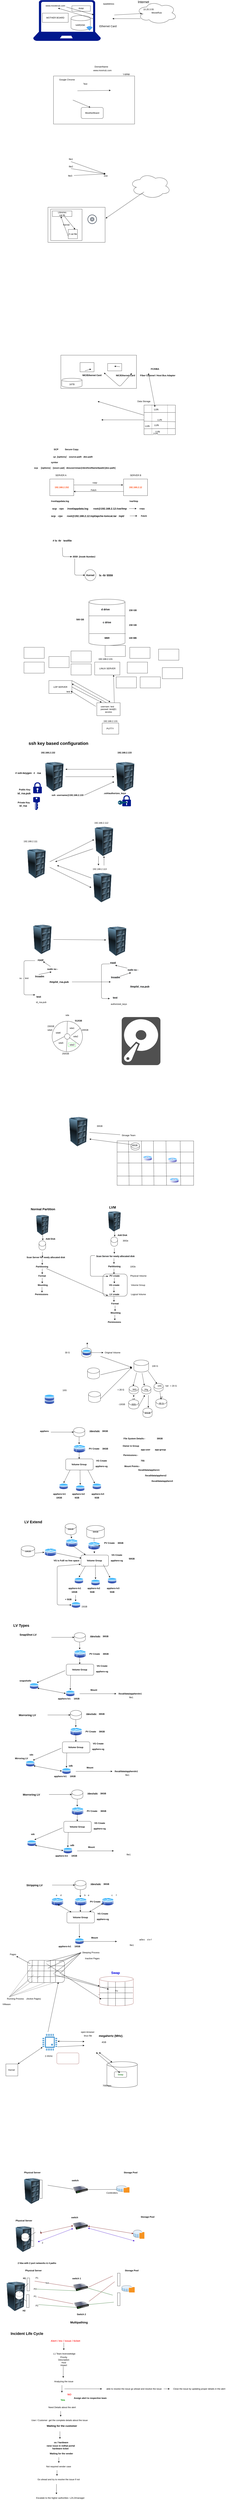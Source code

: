 <mxfile version="13.8.0" type="github">
  <diagram id="x4bDyqMg3rQjepGce_UZ" name="Page-1">
    <mxGraphModel dx="2170" dy="484" grid="1" gridSize="10" guides="1" tooltips="1" connect="1" arrows="1" fold="1" page="1" pageScale="1" pageWidth="850" pageHeight="1100" math="0" shadow="0">
      <root>
        <mxCell id="0" />
        <mxCell id="1" parent="0" />
        <mxCell id="Jtbqo7Zfg1mPNpCjMTaa-3" value="" style="aspect=fixed;pointerEvents=1;shadow=0;dashed=0;html=1;strokeColor=none;labelPosition=center;verticalLabelPosition=bottom;verticalAlign=top;align=center;fillColor=#00188D;shape=mxgraph.azure.laptop" parent="1" vertex="1">
          <mxGeometry x="30" y="80" width="366.67" height="220" as="geometry" />
        </mxCell>
        <mxCell id="Jtbqo7Zfg1mPNpCjMTaa-5" value="RAM" style="rounded=0;whiteSpace=wrap;html=1;" parent="1" vertex="1">
          <mxGeometry x="240" y="110" width="100" height="30" as="geometry" />
        </mxCell>
        <mxCell id="Jtbqo7Zfg1mPNpCjMTaa-6" value="MOTHER BOARD" style="rounded=0;whiteSpace=wrap;html=1;" parent="1" vertex="1">
          <mxGeometry x="80" y="150" width="140" height="50" as="geometry" />
        </mxCell>
        <mxCell id="Jtbqo7Zfg1mPNpCjMTaa-7" value="hARDISK&amp;nbsp;" style="shape=cylinder;whiteSpace=wrap;html=1;boundedLbl=1;backgroundOutline=1;" parent="1" vertex="1">
          <mxGeometry x="235" y="163" width="105" height="80" as="geometry" />
        </mxCell>
        <mxCell id="Jtbqo7Zfg1mPNpCjMTaa-10" value="" style="shape=image;html=1;verticalAlign=top;verticalLabelPosition=bottom;labelBackgroundColor=#ffffff;imageAspect=0;aspect=fixed;image=https://cdn3.iconfinder.com/data/icons/computers/64/ethernet_card_Vista.png" parent="1" vertex="1">
          <mxGeometry x="354" y="90" width="120" height="120" as="geometry" />
        </mxCell>
        <mxCell id="Jtbqo7Zfg1mPNpCjMTaa-11" value="MovieRulz" style="ellipse;shape=cloud;whiteSpace=wrap;html=1;" parent="1" vertex="1">
          <mxGeometry x="590" y="86" width="220" height="124" as="geometry" />
        </mxCell>
        <mxCell id="Jtbqo7Zfg1mPNpCjMTaa-12" value="&lt;font style=&quot;font-size: 18px&quot;&gt;Internet&amp;nbsp;&lt;/font&gt;" style="text;html=1;align=center;verticalAlign=middle;resizable=0;points=[];autosize=1;" parent="1" vertex="1">
          <mxGeometry x="590" y="80" width="80" height="20" as="geometry" />
        </mxCell>
        <mxCell id="Jtbqo7Zfg1mPNpCjMTaa-13" value="&lt;font style=&quot;font-size: 15px&quot;&gt;Ethernet Card&lt;/font&gt;" style="text;html=1;align=center;verticalAlign=middle;resizable=0;points=[];autosize=1;" parent="1" vertex="1">
          <mxGeometry x="380" y="210" width="110" height="20" as="geometry" />
        </mxCell>
        <mxCell id="Jtbqo7Zfg1mPNpCjMTaa-14" value="" style="html=1;verticalLabelPosition=bottom;align=center;labelBackgroundColor=#ffffff;verticalAlign=top;strokeWidth=2;strokeColor=#0080F0;shadow=0;dashed=0;shape=mxgraph.ios7.icons.wifi;pointerEvents=1" parent="1" vertex="1">
          <mxGeometry x="320.3" y="222" width="29.7" height="21" as="geometry" />
        </mxCell>
        <mxCell id="Jtbqo7Zfg1mPNpCjMTaa-15" value="www.movierulz.com" style="text;html=1;align=center;verticalAlign=middle;resizable=0;points=[];autosize=1;" parent="1" vertex="1">
          <mxGeometry x="90" y="100" width="120" height="20" as="geometry" />
        </mxCell>
        <mxCell id="Jtbqo7Zfg1mPNpCjMTaa-16" value="" style="endArrow=classic;html=1;exitX=1;exitY=0.85;exitDx=0;exitDy=0;exitPerimeter=0;entryX=0.895;entryY=0.359;entryDx=0;entryDy=0;entryPerimeter=0;" parent="1" source="Jtbqo7Zfg1mPNpCjMTaa-15" target="Jtbqo7Zfg1mPNpCjMTaa-3" edge="1">
          <mxGeometry width="50" height="50" relative="1" as="geometry">
            <mxPoint x="390" y="170" as="sourcePoint" />
            <mxPoint x="440" y="120" as="targetPoint" />
          </mxGeometry>
        </mxCell>
        <mxCell id="Jtbqo7Zfg1mPNpCjMTaa-18" value="www.movirulz.com" style="text;html=1;align=center;verticalAlign=middle;resizable=0;points=[];autosize=1;" parent="1" vertex="1">
          <mxGeometry x="350" y="450" width="110" height="20" as="geometry" />
        </mxCell>
        <mxCell id="Jtbqo7Zfg1mPNpCjMTaa-19" value="10.20.3.55" style="text;html=1;align=center;verticalAlign=middle;resizable=0;points=[];autosize=1;" parent="1" vertex="1">
          <mxGeometry x="620" y="120" width="70" height="20" as="geometry" />
        </mxCell>
        <mxCell id="Jtbqo7Zfg1mPNpCjMTaa-24" value="DomainName" style="text;html=1;align=center;verticalAlign=middle;resizable=0;points=[];autosize=1;" parent="1" vertex="1">
          <mxGeometry x="354" y="430" width="90" height="20" as="geometry" />
        </mxCell>
        <mxCell id="Jtbqo7Zfg1mPNpCjMTaa-26" value="" style="endArrow=classic;html=1;entryX=0.136;entryY=0.532;entryDx=0;entryDy=0;entryPerimeter=0;" parent="1" target="Jtbqo7Zfg1mPNpCjMTaa-11" edge="1">
          <mxGeometry width="50" height="50" relative="1" as="geometry">
            <mxPoint x="470" y="160" as="sourcePoint" />
            <mxPoint x="520" y="110" as="targetPoint" />
          </mxGeometry>
        </mxCell>
        <mxCell id="Jtbqo7Zfg1mPNpCjMTaa-27" value="" style="endArrow=classic;html=1;exitX=0.1;exitY=0.758;exitDx=0;exitDy=0;exitPerimeter=0;entryX=0.883;entryY=0.75;entryDx=0;entryDy=0;entryPerimeter=0;" parent="1" source="Jtbqo7Zfg1mPNpCjMTaa-11" target="Jtbqo7Zfg1mPNpCjMTaa-10" edge="1">
          <mxGeometry width="50" height="50" relative="1" as="geometry">
            <mxPoint x="390" y="270" as="sourcePoint" />
            <mxPoint x="440" y="220" as="targetPoint" />
          </mxGeometry>
        </mxCell>
        <mxCell id="Jtbqo7Zfg1mPNpCjMTaa-29" value="" style="endArrow=classic;html=1;exitX=0;exitY=0.75;exitDx=0;exitDy=0;entryX=0.625;entryY=1.15;entryDx=0;entryDy=0;entryPerimeter=0;" parent="1" source="Jtbqo7Zfg1mPNpCjMTaa-10" target="Jtbqo7Zfg1mPNpCjMTaa-15" edge="1">
          <mxGeometry width="50" height="50" relative="1" as="geometry">
            <mxPoint x="390" y="270" as="sourcePoint" />
            <mxPoint x="440" y="220" as="targetPoint" />
          </mxGeometry>
        </mxCell>
        <mxCell id="Jtbqo7Zfg1mPNpCjMTaa-30" value="" style="shape=image;html=1;verticalAlign=top;verticalLabelPosition=bottom;labelBackgroundColor=#ffffff;imageAspect=0;aspect=fixed;image=https://cdn2.iconfinder.com/data/icons/picol-vector/32/data_privacy-128.png" parent="1" vertex="1">
          <mxGeometry x="680" y="160" width="30" height="30" as="geometry" />
        </mxCell>
        <mxCell id="Jtbqo7Zfg1mPNpCjMTaa-32" value="Ipadddress" style="text;html=1;align=center;verticalAlign=middle;resizable=0;points=[];autosize=1;" parent="1" vertex="1">
          <mxGeometry x="404" y="90" width="70" height="20" as="geometry" />
        </mxCell>
        <mxCell id="Jtbqo7Zfg1mPNpCjMTaa-33" value="" style="shape=image;html=1;verticalAlign=top;verticalLabelPosition=bottom;labelBackgroundColor=#ffffff;imageAspect=0;aspect=fixed;image=https://cdn4.iconfinder.com/data/icons/computer-hardware/128/RAM.png" parent="1" vertex="1">
          <mxGeometry x="450" y="520" width="95" height="95" as="geometry" />
        </mxCell>
        <mxCell id="Jtbqo7Zfg1mPNpCjMTaa-36" value="" style="shape=image;html=1;verticalAlign=top;verticalLabelPosition=bottom;labelBackgroundColor=#ffffff;imageAspect=0;aspect=fixed;image=https://cdn0.iconfinder.com/data/icons/internet-line/512/Internet_Line-20-128.png" parent="1" vertex="1">
          <mxGeometry x="170" y="520" width="100" height="100" as="geometry" />
        </mxCell>
        <mxCell id="Jtbqo7Zfg1mPNpCjMTaa-37" value="Google Chrome" style="text;html=1;align=center;verticalAlign=middle;resizable=0;points=[];autosize=1;" parent="1" vertex="1">
          <mxGeometry x="163.34" y="500" width="100" height="20" as="geometry" />
        </mxCell>
        <mxCell id="Jtbqo7Zfg1mPNpCjMTaa-38" value="MootherBoard" style="rounded=1;whiteSpace=wrap;html=1;" parent="1" vertex="1">
          <mxGeometry x="290" y="660" width="120" height="60" as="geometry" />
        </mxCell>
        <mxCell id="Jtbqo7Zfg1mPNpCjMTaa-42" value="Loptap" style="text;html=1;align=center;verticalAlign=middle;resizable=0;points=[];autosize=1;" parent="1" vertex="1">
          <mxGeometry x="510" y="470" width="50" height="20" as="geometry" />
        </mxCell>
        <mxCell id="Jtbqo7Zfg1mPNpCjMTaa-43" value="" style="endArrow=none;html=1;" parent="1" edge="1">
          <mxGeometry width="50" height="50" relative="1" as="geometry">
            <mxPoint x="140" y="490" as="sourcePoint" />
            <mxPoint x="580" y="490" as="targetPoint" />
          </mxGeometry>
        </mxCell>
        <mxCell id="Jtbqo7Zfg1mPNpCjMTaa-44" value="" style="endArrow=none;html=1;" parent="1" edge="1">
          <mxGeometry width="50" height="50" relative="1" as="geometry">
            <mxPoint x="140" y="490" as="sourcePoint" />
            <mxPoint x="140" y="750" as="targetPoint" />
          </mxGeometry>
        </mxCell>
        <mxCell id="Jtbqo7Zfg1mPNpCjMTaa-45" value="" style="endArrow=none;html=1;" parent="1" edge="1">
          <mxGeometry width="50" height="50" relative="1" as="geometry">
            <mxPoint x="140" y="750" as="sourcePoint" />
            <mxPoint x="580" y="750" as="targetPoint" />
          </mxGeometry>
        </mxCell>
        <mxCell id="Jtbqo7Zfg1mPNpCjMTaa-46" value="" style="endArrow=none;html=1;" parent="1" edge="1">
          <mxGeometry width="50" height="50" relative="1" as="geometry">
            <mxPoint x="580" y="750" as="sourcePoint" />
            <mxPoint x="580" y="490" as="targetPoint" />
          </mxGeometry>
        </mxCell>
        <mxCell id="Jtbqo7Zfg1mPNpCjMTaa-47" value="" style="endArrow=classic;html=1;exitX=0.75;exitY=1;exitDx=0;exitDy=0;entryX=0.417;entryY=0;entryDx=0;entryDy=0;entryPerimeter=0;" parent="1" source="Jtbqo7Zfg1mPNpCjMTaa-36" target="Jtbqo7Zfg1mPNpCjMTaa-38" edge="1">
          <mxGeometry width="50" height="50" relative="1" as="geometry">
            <mxPoint x="360" y="700" as="sourcePoint" />
            <mxPoint x="410" y="650" as="targetPoint" />
          </mxGeometry>
        </mxCell>
        <mxCell id="Jtbqo7Zfg1mPNpCjMTaa-48" value="" style="endArrow=classic;html=1;exitX=1;exitY=0.5;exitDx=0;exitDy=0;" parent="1" source="Jtbqo7Zfg1mPNpCjMTaa-36" target="Jtbqo7Zfg1mPNpCjMTaa-33" edge="1">
          <mxGeometry width="50" height="50" relative="1" as="geometry">
            <mxPoint x="360" y="700" as="sourcePoint" />
            <mxPoint x="420" y="600" as="targetPoint" />
          </mxGeometry>
        </mxCell>
        <mxCell id="Jtbqo7Zfg1mPNpCjMTaa-49" value="Text" style="text;html=1;align=center;verticalAlign=middle;resizable=0;points=[];autosize=1;" parent="1" vertex="1">
          <mxGeometry x="292" y="523" width="40" height="20" as="geometry" />
        </mxCell>
        <mxCell id="Jtbqo7Zfg1mPNpCjMTaa-50" value=".exe" style="text;html=1;strokeColor=none;fillColor=none;align=center;verticalAlign=middle;whiteSpace=wrap;rounded=0;" parent="1" vertex="1">
          <mxGeometry x="400.67" y="1020" width="43.33" height="20" as="geometry" />
        </mxCell>
        <mxCell id="Jtbqo7Zfg1mPNpCjMTaa-52" value="file1" style="text;html=1;align=center;verticalAlign=middle;resizable=0;points=[];autosize=1;" parent="1" vertex="1">
          <mxGeometry x="214" y="930" width="40" height="20" as="geometry" />
        </mxCell>
        <mxCell id="Jtbqo7Zfg1mPNpCjMTaa-53" value="file2" style="text;html=1;align=center;verticalAlign=middle;resizable=0;points=[];autosize=1;" parent="1" vertex="1">
          <mxGeometry x="214" y="970" width="40" height="20" as="geometry" />
        </mxCell>
        <mxCell id="Jtbqo7Zfg1mPNpCjMTaa-54" value="file3" style="text;html=1;align=center;verticalAlign=middle;resizable=0;points=[];autosize=1;" parent="1" vertex="1">
          <mxGeometry x="210" y="1020" width="40" height="20" as="geometry" />
        </mxCell>
        <mxCell id="Jtbqo7Zfg1mPNpCjMTaa-55" value="" style="endArrow=classic;html=1;exitX=1.025;exitY=0.4;exitDx=0;exitDy=0;exitPerimeter=0;entryX=0.5;entryY=0;entryDx=0;entryDy=0;" parent="1" source="Jtbqo7Zfg1mPNpCjMTaa-54" target="Jtbqo7Zfg1mPNpCjMTaa-50" edge="1">
          <mxGeometry width="50" height="50" relative="1" as="geometry">
            <mxPoint x="360" y="1000" as="sourcePoint" />
            <mxPoint x="410" y="950" as="targetPoint" />
          </mxGeometry>
        </mxCell>
        <mxCell id="Jtbqo7Zfg1mPNpCjMTaa-56" value="" style="endArrow=classic;html=1;exitX=0.525;exitY=1.05;exitDx=0;exitDy=0;exitPerimeter=0;entryX=0.5;entryY=0;entryDx=0;entryDy=0;" parent="1" source="Jtbqo7Zfg1mPNpCjMTaa-53" target="Jtbqo7Zfg1mPNpCjMTaa-50" edge="1">
          <mxGeometry width="50" height="50" relative="1" as="geometry">
            <mxPoint x="360" y="1000" as="sourcePoint" />
            <mxPoint x="410" y="950" as="targetPoint" />
          </mxGeometry>
        </mxCell>
        <mxCell id="Jtbqo7Zfg1mPNpCjMTaa-57" value="" style="endArrow=classic;html=1;exitX=0.525;exitY=1.15;exitDx=0;exitDy=0;exitPerimeter=0;entryX=0.5;entryY=0;entryDx=0;entryDy=0;" parent="1" source="Jtbqo7Zfg1mPNpCjMTaa-52" target="Jtbqo7Zfg1mPNpCjMTaa-50" edge="1">
          <mxGeometry width="50" height="50" relative="1" as="geometry">
            <mxPoint x="260" y="970" as="sourcePoint" />
            <mxPoint x="410" y="950" as="targetPoint" />
          </mxGeometry>
        </mxCell>
        <mxCell id="r87XNBbtNVHNuDVMfMtQ-2" value="" style="outlineConnect=0;fillColor=none;dashed=0;verticalLabelPosition=bottom;verticalAlign=top;align=center;html=1;fontSize=12;fontStyle=0;aspect=fixed;pointerEvents=1;shape=mxgraph.aws4.disk;" parent="1" vertex="1">
          <mxGeometry x="640" y="1060" width="50" height="50" as="geometry" />
        </mxCell>
        <mxCell id="r87XNBbtNVHNuDVMfMtQ-3" value="" style="rounded=0;whiteSpace=wrap;html=1;fillColor=none;" parent="1" vertex="1">
          <mxGeometry x="110" y="1200" width="310" height="190" as="geometry" />
        </mxCell>
        <mxCell id="r87XNBbtNVHNuDVMfMtQ-4" value="" style="ellipse;shape=cloud;whiteSpace=wrap;html=1;fillColor=none;" parent="1" vertex="1">
          <mxGeometry x="553.75" y="1016.25" width="222.5" height="137.5" as="geometry" />
        </mxCell>
        <mxCell id="r87XNBbtNVHNuDVMfMtQ-5" value="" style="endArrow=classic;html=1;exitX=0.346;exitY=0.733;exitDx=0;exitDy=0;exitPerimeter=0;entryX=1.01;entryY=0.316;entryDx=0;entryDy=0;entryPerimeter=0;" parent="1" source="r87XNBbtNVHNuDVMfMtQ-4" target="r87XNBbtNVHNuDVMfMtQ-3" edge="1">
          <mxGeometry width="50" height="50" relative="1" as="geometry">
            <mxPoint x="390" y="1310" as="sourcePoint" />
            <mxPoint x="440" y="1260" as="targetPoint" />
          </mxGeometry>
        </mxCell>
        <mxCell id="r87XNBbtNVHNuDVMfMtQ-6" value="" style="outlineConnect=0;fontColor=#232F3E;gradientColor=none;fillColor=#232F3E;strokeColor=none;dashed=0;verticalLabelPosition=bottom;verticalAlign=top;align=center;html=1;fontSize=12;fontStyle=0;aspect=fixed;pointerEvents=1;shape=mxgraph.aws4.disk;" parent="1" vertex="1">
          <mxGeometry x="325" y="1240" width="50" height="50" as="geometry" />
        </mxCell>
        <mxCell id="r87XNBbtNVHNuDVMfMtQ-7" value="Kernel" style="whiteSpace=wrap;html=1;aspect=fixed;" parent="1" vertex="1">
          <mxGeometry x="125" y="1210" width="170" height="170" as="geometry" />
        </mxCell>
        <mxCell id="r87XNBbtNVHNuDVMfMtQ-8" value="# cat file" style="whiteSpace=wrap;html=1;aspect=fixed;" parent="1" vertex="1">
          <mxGeometry x="220" y="1320" width="50" height="50" as="geometry" />
        </mxCell>
        <mxCell id="r87XNBbtNVHNuDVMfMtQ-9" value="Libreries&lt;br&gt;cat lib" style="rounded=0;whiteSpace=wrap;html=1;" parent="1" vertex="1">
          <mxGeometry x="134" y="1220" width="106" height="30" as="geometry" />
        </mxCell>
        <mxCell id="r87XNBbtNVHNuDVMfMtQ-12" value="" style="endArrow=classic;html=1;exitX=0;exitY=0.75;exitDx=0;exitDy=0;entryX=0.324;entryY=0.235;entryDx=0;entryDy=0;entryPerimeter=0;" parent="1" source="r87XNBbtNVHNuDVMfMtQ-8" target="r87XNBbtNVHNuDVMfMtQ-7" edge="1">
          <mxGeometry width="50" height="50" relative="1" as="geometry">
            <mxPoint x="390" y="1410" as="sourcePoint" />
            <mxPoint x="440" y="1360" as="targetPoint" />
          </mxGeometry>
        </mxCell>
        <mxCell id="r87XNBbtNVHNuDVMfMtQ-13" value="" style="endArrow=classic;html=1;exitX=0.623;exitY=1;exitDx=0;exitDy=0;exitPerimeter=0;entryX=0.75;entryY=0;entryDx=0;entryDy=0;" parent="1" source="r87XNBbtNVHNuDVMfMtQ-9" target="r87XNBbtNVHNuDVMfMtQ-8" edge="1">
          <mxGeometry width="50" height="50" relative="1" as="geometry">
            <mxPoint x="390" y="1310" as="sourcePoint" />
            <mxPoint x="440" y="1260" as="targetPoint" />
          </mxGeometry>
        </mxCell>
        <mxCell id="6sBYvxZJ_Tlqemb0a1zS-1" value="" style="rounded=0;whiteSpace=wrap;html=1;" parent="1" vertex="1">
          <mxGeometry x="180" y="2000" width="410" height="180" as="geometry" />
        </mxCell>
        <mxCell id="6sBYvxZJ_Tlqemb0a1zS-2" value="" style="rounded=0;whiteSpace=wrap;html=1;" parent="1" vertex="1">
          <mxGeometry x="284" y="2040" width="76" height="50" as="geometry" />
        </mxCell>
        <mxCell id="6sBYvxZJ_Tlqemb0a1zS-3" value="" style="shape=image;html=1;verticalAlign=top;verticalLabelPosition=bottom;labelBackgroundColor=#ffffff;imageAspect=0;aspect=fixed;image=https://cdn3.iconfinder.com/data/icons/computers/64/ethernet_card_Vista.png" parent="1" vertex="1">
          <mxGeometry x="344" y="2030" width="70" height="70" as="geometry" />
        </mxCell>
        <mxCell id="6sBYvxZJ_Tlqemb0a1zS-4" value="" style="rounded=0;whiteSpace=wrap;html=1;" parent="1" vertex="1">
          <mxGeometry x="433.75" y="2045" width="76.25" height="40" as="geometry" />
        </mxCell>
        <mxCell id="6sBYvxZJ_Tlqemb0a1zS-5" value="" style="shape=image;html=1;verticalAlign=top;verticalLabelPosition=bottom;labelBackgroundColor=#ffffff;imageAspect=0;aspect=fixed;image=https://cdn3.iconfinder.com/data/icons/computers/64/ethernet_card_Vista.png" parent="1" vertex="1">
          <mxGeometry x="500" y="2030" width="70" height="70" as="geometry" />
        </mxCell>
        <mxCell id="6sBYvxZJ_Tlqemb0a1zS-6" value="" style="shape=image;html=1;verticalAlign=top;verticalLabelPosition=bottom;labelBackgroundColor=#ffffff;imageAspect=0;aspect=fixed;image=https://cdn3.iconfinder.com/data/icons/computers/64/ethernet_card_Vista.png" parent="1" vertex="1">
          <mxGeometry x="580" y="2040" width="70" height="70" as="geometry" />
        </mxCell>
        <mxCell id="6sBYvxZJ_Tlqemb0a1zS-8" value="&lt;b&gt;FC/HBA&lt;/b&gt;" style="text;html=1;align=center;verticalAlign=middle;resizable=0;points=[];autosize=1;" parent="1" vertex="1">
          <mxGeometry x="660" y="2065" width="60" height="20" as="geometry" />
        </mxCell>
        <mxCell id="6sBYvxZJ_Tlqemb0a1zS-9" value="&lt;b&gt;Fiber Channel / Host Bus Adapter&lt;/b&gt;" style="text;html=1;align=center;verticalAlign=middle;resizable=0;points=[];autosize=1;" parent="1" vertex="1">
          <mxGeometry x="600" y="2100" width="210" height="20" as="geometry" />
        </mxCell>
        <mxCell id="6sBYvxZJ_Tlqemb0a1zS-10" value="&lt;b&gt;NIC/Ethernet Card&lt;/b&gt;" style="text;html=1;align=center;verticalAlign=middle;resizable=0;points=[];autosize=1;" parent="1" vertex="1">
          <mxGeometry x="470" y="2100" width="120" height="20" as="geometry" />
        </mxCell>
        <mxCell id="6sBYvxZJ_Tlqemb0a1zS-11" value="&lt;b style=&quot;color: rgb(0, 0, 0); font-family: helvetica; font-size: 12px; font-style: normal; letter-spacing: normal; text-align: center; text-indent: 0px; text-transform: none; word-spacing: 0px; background-color: rgb(248, 249, 250);&quot;&gt;NIC/Ethernet Card&lt;/b&gt;" style="text;whiteSpace=wrap;html=1;" parent="1" vertex="1">
          <mxGeometry x="295" y="2095" width="130" height="30" as="geometry" />
        </mxCell>
        <mxCell id="6sBYvxZJ_Tlqemb0a1zS-14" value="" style="endArrow=classic;startArrow=classic;html=1;entryX=0.792;entryY=-0.1;entryDx=0;entryDy=0;entryPerimeter=0;" parent="1" source="6sBYvxZJ_Tlqemb0a1zS-3" target="6sBYvxZJ_Tlqemb0a1zS-10" edge="1">
          <mxGeometry width="50" height="50" relative="1" as="geometry">
            <mxPoint x="390" y="2110" as="sourcePoint" />
            <mxPoint x="440" y="2060" as="targetPoint" />
            <Array as="points">
              <mxPoint x="500" y="2170" />
            </Array>
          </mxGeometry>
        </mxCell>
        <mxCell id="6sBYvxZJ_Tlqemb0a1zS-15" value="" style="endArrow=classic;html=1;" parent="1" target="6sBYvxZJ_Tlqemb0a1zS-3" edge="1">
          <mxGeometry width="50" height="50" relative="1" as="geometry">
            <mxPoint x="310.15" y="2085" as="sourcePoint" />
            <mxPoint x="360.15" y="2035" as="targetPoint" />
          </mxGeometry>
        </mxCell>
        <mxCell id="6sBYvxZJ_Tlqemb0a1zS-16" value="" style="endArrow=classic;html=1;" parent="1" source="6sBYvxZJ_Tlqemb0a1zS-5" edge="1">
          <mxGeometry width="50" height="50" relative="1" as="geometry">
            <mxPoint x="390" y="2110" as="sourcePoint" />
            <mxPoint x="470" y="2060" as="targetPoint" />
          </mxGeometry>
        </mxCell>
        <mxCell id="6sBYvxZJ_Tlqemb0a1zS-19" value="16TB" style="shape=cylinder;whiteSpace=wrap;html=1;boundedLbl=1;backgroundOutline=1;" parent="1" vertex="1">
          <mxGeometry x="185" y="2125" width="110" height="50" as="geometry" />
        </mxCell>
        <mxCell id="6sBYvxZJ_Tlqemb0a1zS-20" value="LUN" style="rounded=0;whiteSpace=wrap;html=1;" parent="1" vertex="1">
          <mxGeometry x="631.02" y="2270" width="170" height="160" as="geometry" />
        </mxCell>
        <mxCell id="6sBYvxZJ_Tlqemb0a1zS-21" value="" style="endArrow=none;html=1;exitX=0;exitY=0.25;exitDx=0;exitDy=0;entryX=1;entryY=0.25;entryDx=0;entryDy=0;" parent="1" source="6sBYvxZJ_Tlqemb0a1zS-20" target="6sBYvxZJ_Tlqemb0a1zS-20" edge="1">
          <mxGeometry width="50" height="50" relative="1" as="geometry">
            <mxPoint x="771.02" y="2320" as="sourcePoint" />
            <mxPoint x="821.02" y="2270" as="targetPoint" />
          </mxGeometry>
        </mxCell>
        <mxCell id="6sBYvxZJ_Tlqemb0a1zS-22" value="" style="endArrow=none;html=1;exitX=-0.006;exitY=0.544;exitDx=0;exitDy=0;exitPerimeter=0;entryX=1;entryY=0.563;entryDx=0;entryDy=0;entryPerimeter=0;" parent="1" source="6sBYvxZJ_Tlqemb0a1zS-20" target="6sBYvxZJ_Tlqemb0a1zS-20" edge="1">
          <mxGeometry width="50" height="50" relative="1" as="geometry">
            <mxPoint x="771.02" y="2320" as="sourcePoint" />
            <mxPoint x="821.02" y="2270" as="targetPoint" />
          </mxGeometry>
        </mxCell>
        <mxCell id="6sBYvxZJ_Tlqemb0a1zS-23" value="" style="endArrow=none;html=1;exitX=0.006;exitY=0.8;exitDx=0;exitDy=0;exitPerimeter=0;entryX=0.994;entryY=0.794;entryDx=0;entryDy=0;entryPerimeter=0;" parent="1" source="6sBYvxZJ_Tlqemb0a1zS-20" target="6sBYvxZJ_Tlqemb0a1zS-20" edge="1">
          <mxGeometry width="50" height="50" relative="1" as="geometry">
            <mxPoint x="771.02" y="2320" as="sourcePoint" />
            <mxPoint x="821.02" y="2270" as="targetPoint" />
          </mxGeometry>
        </mxCell>
        <mxCell id="6sBYvxZJ_Tlqemb0a1zS-24" value="" style="endArrow=none;dashed=1;html=1;dashPattern=1 3;strokeWidth=2;exitX=0.75;exitY=0;exitDx=0;exitDy=0;entryX=0.75;entryY=1;entryDx=0;entryDy=0;" parent="1" source="6sBYvxZJ_Tlqemb0a1zS-20" target="6sBYvxZJ_Tlqemb0a1zS-20" edge="1">
          <mxGeometry width="50" height="50" relative="1" as="geometry">
            <mxPoint x="771.02" y="2320" as="sourcePoint" />
            <mxPoint x="821.02" y="2270" as="targetPoint" />
          </mxGeometry>
        </mxCell>
        <mxCell id="6sBYvxZJ_Tlqemb0a1zS-25" value="" style="endArrow=none;dashed=1;html=1;dashPattern=1 3;strokeWidth=2;exitX=0.25;exitY=0;exitDx=0;exitDy=0;entryX=0.25;entryY=1;entryDx=0;entryDy=0;" parent="1" source="6sBYvxZJ_Tlqemb0a1zS-20" target="6sBYvxZJ_Tlqemb0a1zS-20" edge="1">
          <mxGeometry width="50" height="50" relative="1" as="geometry">
            <mxPoint x="771.02" y="2320" as="sourcePoint" />
            <mxPoint x="821.02" y="2270" as="targetPoint" />
          </mxGeometry>
        </mxCell>
        <mxCell id="6sBYvxZJ_Tlqemb0a1zS-26" value="Data Storage" style="text;html=1;align=center;verticalAlign=middle;resizable=0;points=[];autosize=1;" parent="1" vertex="1">
          <mxGeometry x="585" y="2240" width="90" height="20" as="geometry" />
        </mxCell>
        <mxCell id="6sBYvxZJ_Tlqemb0a1zS-27" value="&lt;span style=&quot;color: rgb(0, 0, 0); font-family: helvetica; font-size: 12px; font-style: normal; font-weight: 400; letter-spacing: normal; text-align: center; text-indent: 0px; text-transform: none; word-spacing: 0px; background-color: rgb(248, 249, 250); display: inline; float: none;&quot;&gt;LUN&lt;/span&gt;" style="text;whiteSpace=wrap;html=1;" parent="1" vertex="1">
          <mxGeometry x="635.02" y="2370" width="30" height="20" as="geometry" />
        </mxCell>
        <mxCell id="6sBYvxZJ_Tlqemb0a1zS-28" value="&lt;span style=&quot;color: rgb(0, 0, 0); font-family: helvetica; font-size: 12px; font-style: normal; font-weight: 400; letter-spacing: normal; text-align: center; text-indent: 0px; text-transform: none; word-spacing: 0px; background-color: rgb(248, 249, 250); display: inline; float: none;&quot;&gt;LUN&lt;/span&gt;" style="text;whiteSpace=wrap;html=1;" parent="1" vertex="1">
          <mxGeometry x="680" y="2410" width="30" height="10" as="geometry" />
        </mxCell>
        <mxCell id="6sBYvxZJ_Tlqemb0a1zS-29" value="&lt;span style=&quot;color: rgb(0, 0, 0); font-family: helvetica; font-size: 12px; font-style: normal; font-weight: 400; letter-spacing: normal; text-align: center; text-indent: 0px; text-transform: none; word-spacing: 0px; background-color: rgb(248, 249, 250); display: inline; float: none;&quot;&gt;LUN&lt;/span&gt;" style="text;whiteSpace=wrap;html=1;" parent="1" vertex="1">
          <mxGeometry x="683.02" y="2280" width="30" height="30" as="geometry" />
        </mxCell>
        <mxCell id="6sBYvxZJ_Tlqemb0a1zS-32" value="&lt;span style=&quot;color: rgb(0, 0, 0); font-family: helvetica; font-size: 12px; font-style: normal; font-weight: 400; letter-spacing: normal; text-align: center; text-indent: 0px; text-transform: none; word-spacing: 0px; background-color: rgb(248, 249, 250); display: inline; float: none;&quot;&gt;LUN&lt;/span&gt;" style="text;whiteSpace=wrap;html=1;" parent="1" vertex="1">
          <mxGeometry x="685.02" y="2365" width="50" height="30" as="geometry" />
        </mxCell>
        <mxCell id="6sBYvxZJ_Tlqemb0a1zS-33" value="&lt;span style=&quot;color: rgb(0, 0, 0); font-family: helvetica; font-size: 12px; font-style: normal; font-weight: 400; letter-spacing: normal; text-align: center; text-indent: 0px; text-transform: none; word-spacing: 0px; background-color: rgb(248, 249, 250); display: inline; float: none;&quot;&gt;LUN&lt;/span&gt;" style="text;whiteSpace=wrap;html=1;" parent="1" vertex="1">
          <mxGeometry x="691.17" y="2400" width="50" height="30" as="geometry" />
        </mxCell>
        <mxCell id="6sBYvxZJ_Tlqemb0a1zS-35" value="" style="endArrow=classic;startArrow=classic;html=1;exitX=0.25;exitY=0;exitDx=0;exitDy=0;entryX=0.262;entryY=-0.1;entryDx=0;entryDy=0;entryPerimeter=0;" parent="1" source="6sBYvxZJ_Tlqemb0a1zS-29" target="6sBYvxZJ_Tlqemb0a1zS-9" edge="1">
          <mxGeometry width="50" height="50" relative="1" as="geometry">
            <mxPoint x="390" y="2210" as="sourcePoint" />
            <mxPoint x="440" y="2160" as="targetPoint" />
          </mxGeometry>
        </mxCell>
        <mxCell id="6sBYvxZJ_Tlqemb0a1zS-37" value="" style="endArrow=classic;html=1;" parent="1" source="6sBYvxZJ_Tlqemb0a1zS-20" edge="1">
          <mxGeometry width="50" height="50" relative="1" as="geometry">
            <mxPoint x="390" y="2220" as="sourcePoint" />
            <mxPoint x="380" y="2250" as="targetPoint" />
          </mxGeometry>
        </mxCell>
        <mxCell id="6sBYvxZJ_Tlqemb0a1zS-38" value="" style="endArrow=classic;html=1;" parent="1" source="6sBYvxZJ_Tlqemb0a1zS-20" edge="1">
          <mxGeometry width="50" height="50" relative="1" as="geometry">
            <mxPoint x="390" y="2220" as="sourcePoint" />
            <mxPoint x="400" y="2350" as="targetPoint" />
          </mxGeometry>
        </mxCell>
        <mxCell id="p2oeLIfOXnTbzbWI8tSi-1" value="&lt;b&gt;&lt;font color=&quot;#ff470f&quot;&gt;192.168.2.152&lt;/font&gt;&lt;/b&gt;" style="rounded=0;whiteSpace=wrap;html=1;" parent="1" vertex="1">
          <mxGeometry x="120" y="2670" width="130" height="90" as="geometry" />
        </mxCell>
        <mxCell id="p2oeLIfOXnTbzbWI8tSi-2" value="&lt;b&gt;&lt;font color=&quot;#ff470f&quot;&gt;192.168.2.12&lt;/font&gt;&lt;/b&gt;" style="rounded=0;whiteSpace=wrap;html=1;" parent="1" vertex="1">
          <mxGeometry x="520" y="2670" width="130" height="90" as="geometry" />
        </mxCell>
        <mxCell id="p2oeLIfOXnTbzbWI8tSi-3" value="&lt;b&gt;SCP&lt;/b&gt;" style="text;html=1;strokeColor=none;fillColor=none;align=center;verticalAlign=middle;whiteSpace=wrap;rounded=0;" parent="1" vertex="1">
          <mxGeometry x="134" y="2500" width="40" height="20" as="geometry" />
        </mxCell>
        <mxCell id="2" value="&lt;b&gt;Secure Copy&amp;nbsp;&lt;/b&gt;" style="text;html=1;align=center;verticalAlign=middle;resizable=0;points=[];autosize=1;" parent="1" vertex="1">
          <mxGeometry x="195" y="2500" width="90" height="20" as="geometry" />
        </mxCell>
        <mxCell id="p2oeLIfOXnTbzbWI8tSi-4" value="&lt;b&gt;&lt;i&gt;cp&amp;nbsp; [options]&amp;nbsp; &amp;nbsp; source-path&amp;nbsp; &amp;nbsp;des-path&lt;/i&gt;&lt;/b&gt;" style="text;html=1;align=center;verticalAlign=middle;resizable=0;points=[];autosize=1;" parent="1" vertex="1">
          <mxGeometry x="130" y="2540" width="230" height="20" as="geometry" />
        </mxCell>
        <mxCell id="p2oeLIfOXnTbzbWI8tSi-5" value="&lt;span&gt;SERVER A&lt;/span&gt;" style="text;html=1;align=center;verticalAlign=middle;resizable=0;points=[];autosize=1;" parent="1" vertex="1">
          <mxGeometry x="140" y="2640" width="80" height="20" as="geometry" />
        </mxCell>
        <mxCell id="p2oeLIfOXnTbzbWI8tSi-6" value="&lt;span&gt;SERVER B&lt;/span&gt;" style="text;html=1;align=center;verticalAlign=middle;resizable=0;points=[];autosize=1;" parent="1" vertex="1">
          <mxGeometry x="545" y="2640" width="80" height="20" as="geometry" />
        </mxCell>
        <mxCell id="p2oeLIfOXnTbzbWI8tSi-7" value="" style="endArrow=classic;html=1;exitX=1;exitY=0.356;exitDx=0;exitDy=0;exitPerimeter=0;entryX=-0.023;entryY=0.356;entryDx=0;entryDy=0;entryPerimeter=0;" parent="1" source="p2oeLIfOXnTbzbWI8tSi-1" target="p2oeLIfOXnTbzbWI8tSi-2" edge="1">
          <mxGeometry width="50" height="50" relative="1" as="geometry">
            <mxPoint x="390" y="2810" as="sourcePoint" />
            <mxPoint x="440" y="2760" as="targetPoint" />
          </mxGeometry>
        </mxCell>
        <mxCell id="p2oeLIfOXnTbzbWI8tSi-8" value="" style="endArrow=classic;html=1;exitX=0;exitY=0.75;exitDx=0;exitDy=0;entryX=1;entryY=0.75;entryDx=0;entryDy=0;" parent="1" source="p2oeLIfOXnTbzbWI8tSi-2" target="p2oeLIfOXnTbzbWI8tSi-1" edge="1">
          <mxGeometry width="50" height="50" relative="1" as="geometry">
            <mxPoint x="390" y="2810" as="sourcePoint" />
            <mxPoint x="440" y="2760" as="targetPoint" />
          </mxGeometry>
        </mxCell>
        <mxCell id="p2oeLIfOXnTbzbWI8tSi-9" value="copy" style="text;html=1;align=center;verticalAlign=middle;resizable=0;points=[];autosize=1;" parent="1" vertex="1">
          <mxGeometry x="344" y="2680" width="40" height="20" as="geometry" />
        </mxCell>
        <mxCell id="p2oeLIfOXnTbzbWI8tSi-10" value="Fetch" style="text;html=1;align=center;verticalAlign=middle;resizable=0;points=[];autosize=1;" parent="1" vertex="1">
          <mxGeometry x="332" y="2720" width="50" height="20" as="geometry" />
        </mxCell>
        <mxCell id="p2oeLIfOXnTbzbWI8tSi-11" value="&lt;b&gt;scp&amp;nbsp; &amp;nbsp; &amp;nbsp;[options]&amp;nbsp; &amp;nbsp; [sourc-pat]&amp;nbsp; &amp;nbsp;desusernmae@desHostName/Ipadd:[des-path]&lt;/b&gt;" style="text;html=1;align=center;verticalAlign=middle;resizable=0;points=[];autosize=1;" parent="1" vertex="1">
          <mxGeometry x="25" y="2600" width="460" height="20" as="geometry" />
        </mxCell>
        <mxCell id="p2oeLIfOXnTbzbWI8tSi-13" value="&lt;b&gt;&lt;i&gt;syntax&lt;/i&gt;&lt;/b&gt;" style="text;html=1;align=center;verticalAlign=middle;resizable=0;points=[];autosize=1;" parent="1" vertex="1">
          <mxGeometry x="120" y="2570" width="50" height="20" as="geometry" />
        </mxCell>
        <mxCell id="p2oeLIfOXnTbzbWI8tSi-14" value="&lt;b&gt;&lt;font style=&quot;font-size: 14px&quot;&gt;scp&amp;nbsp; &amp;nbsp;-rpv&amp;nbsp; &amp;nbsp; &amp;nbsp;/root/appdata.log&amp;nbsp; &amp;nbsp; &amp;nbsp; &amp;nbsp;root@192.168.2.12:/var/tmp&lt;/font&gt;&lt;/b&gt;" style="text;html=1;align=center;verticalAlign=middle;resizable=0;points=[];autosize=1;" parent="1" vertex="1">
          <mxGeometry x="125" y="2820" width="420" height="20" as="geometry" />
        </mxCell>
        <mxCell id="p2oeLIfOXnTbzbWI8tSi-15" value="&lt;b&gt;/root/appdata.log&lt;/b&gt;" style="text;html=1;align=center;verticalAlign=middle;resizable=0;points=[];autosize=1;" parent="1" vertex="1">
          <mxGeometry x="120" y="2780" width="110" height="20" as="geometry" />
        </mxCell>
        <mxCell id="p2oeLIfOXnTbzbWI8tSi-16" value="&lt;b&gt;/var/tmp&lt;/b&gt;" style="text;html=1;align=center;verticalAlign=middle;resizable=0;points=[];autosize=1;" parent="1" vertex="1">
          <mxGeometry x="545" y="2780" width="60" height="20" as="geometry" />
        </mxCell>
        <mxCell id="p2oeLIfOXnTbzbWI8tSi-18" value="&lt;b&gt;&lt;font style=&quot;font-size: 14px&quot;&gt;scp&amp;nbsp; &amp;nbsp;-rpv&amp;nbsp; &amp;nbsp; &amp;nbsp; root@192.168.2.12:/opt/apche-tomcat.tar&amp;nbsp; &amp;nbsp;/opt/&lt;/font&gt;&lt;/b&gt;" style="text;html=1;align=center;verticalAlign=middle;resizable=0;points=[];autosize=1;" parent="1" vertex="1">
          <mxGeometry x="120" y="2860" width="410" height="20" as="geometry" />
        </mxCell>
        <mxCell id="p2oeLIfOXnTbzbWI8tSi-19" value="&lt;b&gt;Fetch&lt;/b&gt;" style="text;html=1;align=center;verticalAlign=middle;resizable=0;points=[];autosize=1;" parent="1" vertex="1">
          <mxGeometry x="605" y="2860" width="50" height="20" as="geometry" />
        </mxCell>
        <mxCell id="p2oeLIfOXnTbzbWI8tSi-20" value="&lt;b&gt;copy&lt;/b&gt;" style="text;html=1;align=center;verticalAlign=middle;resizable=0;points=[];autosize=1;" parent="1" vertex="1">
          <mxGeometry x="600" y="2820" width="40" height="20" as="geometry" />
        </mxCell>
        <mxCell id="p2oeLIfOXnTbzbWI8tSi-21" value="" style="endArrow=classic;html=1;" parent="1" edge="1">
          <mxGeometry width="50" height="50" relative="1" as="geometry">
            <mxPoint x="550" y="2830" as="sourcePoint" />
            <mxPoint x="590" y="2830" as="targetPoint" />
          </mxGeometry>
        </mxCell>
        <mxCell id="p2oeLIfOXnTbzbWI8tSi-22" value="" style="endArrow=classic;html=1;" parent="1" edge="1">
          <mxGeometry width="50" height="50" relative="1" as="geometry">
            <mxPoint x="553.75" y="2869.5" as="sourcePoint" />
            <mxPoint x="593.75" y="2869.5" as="targetPoint" />
          </mxGeometry>
        </mxCell>
        <mxCell id="V0-RPJErqQJMJ0dkgqLt-2" value="&lt;h3&gt;&lt;b&gt;# ls -ltr&amp;nbsp; &amp;nbsp;testfile&lt;/b&gt;&lt;/h3&gt;&lt;div&gt;&lt;br&gt;&lt;/div&gt;" style="text;html=1;align=center;verticalAlign=middle;resizable=0;points=[];autosize=1;" parent="1" vertex="1">
          <mxGeometry x="127" y="2980" width="120" height="60" as="geometry" />
        </mxCell>
        <mxCell id="V0-RPJErqQJMJ0dkgqLt-3" value="" style="endArrow=classic;html=1;" parent="1" source="V0-RPJErqQJMJ0dkgqLt-2" edge="1">
          <mxGeometry width="50" height="50" relative="1" as="geometry">
            <mxPoint x="390" y="3090" as="sourcePoint" />
            <mxPoint x="240" y="3090" as="targetPoint" />
            <Array as="points">
              <mxPoint x="190" y="3090" />
            </Array>
          </mxGeometry>
        </mxCell>
        <mxCell id="V0-RPJErqQJMJ0dkgqLt-4" value="&lt;b&gt;&lt;i&gt;5559&amp;nbsp; (inode Number)&lt;/i&gt;&lt;/b&gt;" style="text;html=1;align=center;verticalAlign=middle;resizable=0;points=[];autosize=1;" parent="1" vertex="1">
          <mxGeometry x="235" y="3080" width="140" height="20" as="geometry" />
        </mxCell>
        <mxCell id="V0-RPJErqQJMJ0dkgqLt-5" value="&lt;b&gt;&lt;font style=&quot;font-size: 14px&quot;&gt;Kernel&lt;/font&gt;&lt;/b&gt;" style="ellipse;whiteSpace=wrap;html=1;aspect=fixed;" parent="1" vertex="1">
          <mxGeometry x="310" y="3160" width="60" height="60" as="geometry" />
        </mxCell>
        <mxCell id="V0-RPJErqQJMJ0dkgqLt-6" value="" style="endArrow=classic;html=1;entryX=0;entryY=0.5;entryDx=0;entryDy=0;" parent="1" target="V0-RPJErqQJMJ0dkgqLt-5" edge="1">
          <mxGeometry width="50" height="50" relative="1" as="geometry">
            <mxPoint x="255" y="3100" as="sourcePoint" />
            <mxPoint x="295" y="3190" as="targetPoint" />
            <Array as="points">
              <mxPoint x="255" y="3190" />
            </Array>
          </mxGeometry>
        </mxCell>
        <mxCell id="V0-RPJErqQJMJ0dkgqLt-7" value="&lt;b&gt;&lt;font style=&quot;font-size: 15px&quot;&gt;ls -ltr 5559&lt;/font&gt;&lt;/b&gt;" style="text;html=1;align=center;verticalAlign=middle;resizable=0;points=[];autosize=1;" parent="1" vertex="1">
          <mxGeometry x="379" y="3180" width="90" height="20" as="geometry" />
        </mxCell>
        <mxCell id="skgkwgnzkbz1MVfvqi1P-4" value="&#xa;&#xa;&lt;b style=&quot;color: rgb(0, 0, 0); font-family: helvetica; font-size: 12px; font-style: normal; letter-spacing: normal; text-align: center; text-indent: 0px; text-transform: none; word-spacing: 0px; background-color: rgb(248, 249, 250);&quot;&gt;&lt;font style=&quot;font-size: 14px&quot;&gt;c drive&lt;/font&gt;&lt;/b&gt;&#xa;&#xa;" style="shape=cylinder2;whiteSpace=wrap;html=1;boundedLbl=1;backgroundOutline=1;size=15;" parent="1" vertex="1">
          <mxGeometry x="332" y="3320" width="196" height="250" as="geometry" />
        </mxCell>
        <mxCell id="skgkwgnzkbz1MVfvqi1P-6" value="" style="endArrow=none;html=1;exitX=0;exitY=0.268;exitDx=0;exitDy=0;exitPerimeter=0;" parent="1" edge="1">
          <mxGeometry width="50" height="50" relative="1" as="geometry">
            <mxPoint x="334" y="3506" as="sourcePoint" />
            <mxPoint x="531" y="3506" as="targetPoint" />
          </mxGeometry>
        </mxCell>
        <mxCell id="skgkwgnzkbz1MVfvqi1P-7" value="" style="endArrow=none;html=1;exitX=0;exitY=0.268;exitDx=0;exitDy=0;exitPerimeter=0;" parent="1" edge="1">
          <mxGeometry width="50" height="50" relative="1" as="geometry">
            <mxPoint x="332" y="3410" as="sourcePoint" />
            <mxPoint x="529" y="3410" as="targetPoint" />
          </mxGeometry>
        </mxCell>
        <mxCell id="skgkwgnzkbz1MVfvqi1P-8" value="&lt;b&gt;500 GB&lt;/b&gt;" style="text;html=1;align=center;verticalAlign=middle;resizable=0;points=[];autosize=1;" parent="1" vertex="1">
          <mxGeometry x="254" y="3420" width="60" height="20" as="geometry" />
        </mxCell>
        <mxCell id="skgkwgnzkbz1MVfvqi1P-9" value="&lt;b&gt;100 MB&lt;/b&gt;" style="text;html=1;strokeColor=none;fillColor=none;align=center;verticalAlign=middle;whiteSpace=wrap;rounded=0;" parent="1" vertex="1">
          <mxGeometry x="540" y="3520" width="60" height="20" as="geometry" />
        </mxCell>
        <mxCell id="skgkwgnzkbz1MVfvqi1P-10" value="&lt;b&gt;230 GB&lt;/b&gt;" style="text;html=1;align=center;verticalAlign=middle;resizable=0;points=[];autosize=1;" parent="1" vertex="1">
          <mxGeometry x="540" y="3450" width="60" height="20" as="geometry" />
        </mxCell>
        <mxCell id="skgkwgnzkbz1MVfvqi1P-12" value="&lt;b&gt;230 GB&lt;/b&gt;" style="text;html=1;align=center;verticalAlign=middle;resizable=0;points=[];autosize=1;" parent="1" vertex="1">
          <mxGeometry x="540" y="3370" width="60" height="20" as="geometry" />
        </mxCell>
        <mxCell id="skgkwgnzkbz1MVfvqi1P-14" value="&lt;b style=&quot;color: rgb(0 , 0 , 0) ; font-family: &amp;#34;helvetica&amp;#34; ; font-size: 12px ; font-style: normal ; letter-spacing: normal ; text-align: center ; text-indent: 0px ; text-transform: none ; word-spacing: 0px ; background-color: rgb(248 , 249 , 250)&quot;&gt;&lt;font style=&quot;font-size: 14px&quot;&gt;d drive&lt;/font&gt;&lt;/b&gt;" style="text;whiteSpace=wrap;html=1;" parent="1" vertex="1">
          <mxGeometry x="397" y="3360" width="70" height="30" as="geometry" />
        </mxCell>
        <mxCell id="skgkwgnzkbz1MVfvqi1P-16" value="&lt;b&gt;MBR&lt;/b&gt;" style="text;html=1;align=center;verticalAlign=middle;resizable=0;points=[];autosize=1;" parent="1" vertex="1">
          <mxGeometry x="410" y="3520" width="40" height="20" as="geometry" />
        </mxCell>
        <mxCell id="ZLh_U5FbYfVj6QR0QiEY-2" value="PUTTY&amp;nbsp;" style="rounded=0;whiteSpace=wrap;html=1;" parent="1" vertex="1">
          <mxGeometry x="404" y="3990" width="90" height="60" as="geometry" />
        </mxCell>
        <mxCell id="ZLh_U5FbYfVj6QR0QiEY-3" value="LDP SERVER" style="rounded=0;whiteSpace=wrap;html=1;" parent="1" vertex="1">
          <mxGeometry x="115" y="3760" width="125" height="70" as="geometry" />
        </mxCell>
        <mxCell id="ZLh_U5FbYfVj6QR0QiEY-4" value="LINUX SERVER" style="rounded=0;whiteSpace=wrap;html=1;" parent="1" vertex="1">
          <mxGeometry x="363.5" y="3660" width="136.5" height="70" as="geometry" />
        </mxCell>
        <mxCell id="ZLh_U5FbYfVj6QR0QiEY-5" value="192.168.2.131" style="text;html=1;align=center;verticalAlign=middle;resizable=0;points=[];autosize=1;" parent="1" vertex="1">
          <mxGeometry x="404" y="3970" width="90" height="20" as="geometry" />
        </mxCell>
        <mxCell id="ZLh_U5FbYfVj6QR0QiEY-6" value="&lt;div style=&quot;text-align: left&quot;&gt;&lt;span&gt;usernam: test&lt;/span&gt;&lt;/div&gt;&lt;div style=&quot;text-align: left&quot;&gt;&lt;span&gt;passwd: test@1&lt;/span&gt;&lt;/div&gt;access" style="rounded=0;whiteSpace=wrap;html=1;" parent="1" vertex="1">
          <mxGeometry x="375" y="3880" width="126.5" height="70" as="geometry" />
        </mxCell>
        <mxCell id="ZLh_U5FbYfVj6QR0QiEY-7" value="test" style="text;html=1;align=center;verticalAlign=middle;resizable=0;points=[];autosize=1;" parent="1" vertex="1">
          <mxGeometry x="205" y="3810" width="30" height="20" as="geometry" />
        </mxCell>
        <mxCell id="ZLh_U5FbYfVj6QR0QiEY-9" value="&lt;span style=&quot;color: rgb(0, 0, 0); font-family: helvetica; font-size: 12px; font-style: normal; font-weight: 400; letter-spacing: normal; text-align: center; text-indent: 0px; text-transform: none; word-spacing: 0px; background-color: rgb(248, 249, 250); display: inline; float: none;&quot;&gt;192.168.2.131&lt;/span&gt;" style="text;whiteSpace=wrap;html=1;" parent="1" vertex="1">
          <mxGeometry x="382" y="3630" width="100" height="30" as="geometry" />
        </mxCell>
        <mxCell id="ZLh_U5FbYfVj6QR0QiEY-10" value="" style="endArrow=classic;html=1;entryX=0.967;entryY=0.35;entryDx=0;entryDy=0;entryPerimeter=0;" parent="1" target="ZLh_U5FbYfVj6QR0QiEY-7" edge="1">
          <mxGeometry width="50" height="50" relative="1" as="geometry">
            <mxPoint x="370" y="3900" as="sourcePoint" />
            <mxPoint x="428" y="3740" as="targetPoint" />
          </mxGeometry>
        </mxCell>
        <mxCell id="ZLh_U5FbYfVj6QR0QiEY-15" value="" style="endArrow=classic;html=1;exitX=1;exitY=0.5;exitDx=0;exitDy=0;entryX=0.206;entryY=-0.029;entryDx=0;entryDy=0;entryPerimeter=0;" parent="1" source="ZLh_U5FbYfVj6QR0QiEY-3" target="ZLh_U5FbYfVj6QR0QiEY-6" edge="1">
          <mxGeometry width="50" height="50" relative="1" as="geometry">
            <mxPoint x="390" y="3810" as="sourcePoint" />
            <mxPoint x="440" y="3850" as="targetPoint" />
          </mxGeometry>
        </mxCell>
        <mxCell id="ZLh_U5FbYfVj6QR0QiEY-16" value="" style="endArrow=classic;html=1;exitX=0.403;exitY=-0.014;exitDx=0;exitDy=0;exitPerimeter=0;entryX=1;entryY=0.25;entryDx=0;entryDy=0;" parent="1" source="ZLh_U5FbYfVj6QR0QiEY-6" target="ZLh_U5FbYfVj6QR0QiEY-3" edge="1">
          <mxGeometry width="50" height="50" relative="1" as="geometry">
            <mxPoint x="390" y="3810" as="sourcePoint" />
            <mxPoint x="440" y="3760" as="targetPoint" />
          </mxGeometry>
        </mxCell>
        <mxCell id="ZLh_U5FbYfVj6QR0QiEY-17" value="" style="endArrow=classic;html=1;exitX=1;exitY=0;exitDx=0;exitDy=0;entryX=0.577;entryY=-0.057;entryDx=0;entryDy=0;entryPerimeter=0;" parent="1" source="ZLh_U5FbYfVj6QR0QiEY-3" target="ZLh_U5FbYfVj6QR0QiEY-6" edge="1">
          <mxGeometry width="50" height="50" relative="1" as="geometry">
            <mxPoint x="390" y="3810" as="sourcePoint" />
            <mxPoint x="440" y="3760" as="targetPoint" />
          </mxGeometry>
        </mxCell>
        <mxCell id="ZLh_U5FbYfVj6QR0QiEY-18" value="" style="endArrow=classic;html=1;exitX=0.75;exitY=0;exitDx=0;exitDy=0;entryX=0.75;entryY=1;entryDx=0;entryDy=0;" parent="1" source="ZLh_U5FbYfVj6QR0QiEY-6" target="ZLh_U5FbYfVj6QR0QiEY-4" edge="1">
          <mxGeometry width="50" height="50" relative="1" as="geometry">
            <mxPoint x="390" y="3810" as="sourcePoint" />
            <mxPoint x="440" y="3760" as="targetPoint" />
          </mxGeometry>
        </mxCell>
        <mxCell id="ZLh_U5FbYfVj6QR0QiEY-19" value="" style="rounded=0;whiteSpace=wrap;html=1;" parent="1" vertex="1">
          <mxGeometry x="540" y="3660" width="110" height="60" as="geometry" />
        </mxCell>
        <mxCell id="ZLh_U5FbYfVj6QR0QiEY-20" value="" style="rounded=0;whiteSpace=wrap;html=1;" parent="1" vertex="1">
          <mxGeometry x="553.75" y="3580" width="110" height="60" as="geometry" />
        </mxCell>
        <mxCell id="ZLh_U5FbYfVj6QR0QiEY-21" value="" style="rounded=0;whiteSpace=wrap;html=1;" parent="1" vertex="1">
          <mxGeometry x="-20" y="3660" width="110" height="60" as="geometry" />
        </mxCell>
        <mxCell id="ZLh_U5FbYfVj6QR0QiEY-22" value="" style="rounded=0;whiteSpace=wrap;html=1;" parent="1" vertex="1">
          <mxGeometry x="-20" y="3580" width="110" height="60" as="geometry" />
        </mxCell>
        <mxCell id="ZLh_U5FbYfVj6QR0QiEY-23" value="" style="rounded=0;whiteSpace=wrap;html=1;" parent="1" vertex="1">
          <mxGeometry x="235" y="3670" width="110" height="60" as="geometry" />
        </mxCell>
        <mxCell id="ZLh_U5FbYfVj6QR0QiEY-24" value="" style="rounded=0;whiteSpace=wrap;html=1;" parent="1" vertex="1">
          <mxGeometry x="235" y="3600" width="110" height="60" as="geometry" />
        </mxCell>
        <mxCell id="ZLh_U5FbYfVj6QR0QiEY-25" value="" style="rounded=0;whiteSpace=wrap;html=1;" parent="1" vertex="1">
          <mxGeometry x="730" y="3690" width="110" height="60" as="geometry" />
        </mxCell>
        <mxCell id="ZLh_U5FbYfVj6QR0QiEY-26" value="" style="rounded=0;whiteSpace=wrap;html=1;" parent="1" vertex="1">
          <mxGeometry x="710" y="3590" width="110" height="60" as="geometry" />
        </mxCell>
        <mxCell id="ZLh_U5FbYfVj6QR0QiEY-27" value="" style="rounded=0;whiteSpace=wrap;html=1;" parent="1" vertex="1">
          <mxGeometry x="480" y="3740" width="110" height="60" as="geometry" />
        </mxCell>
        <mxCell id="ZLh_U5FbYfVj6QR0QiEY-28" value="" style="rounded=0;whiteSpace=wrap;html=1;" parent="1" vertex="1">
          <mxGeometry x="610" y="3740" width="110" height="60" as="geometry" />
        </mxCell>
        <mxCell id="ZLh_U5FbYfVj6QR0QiEY-29" value="" style="rounded=0;whiteSpace=wrap;html=1;" parent="1" vertex="1">
          <mxGeometry x="420" y="3570" width="110" height="60" as="geometry" />
        </mxCell>
        <mxCell id="ZLh_U5FbYfVj6QR0QiEY-30" value="" style="rounded=0;whiteSpace=wrap;html=1;" parent="1" vertex="1">
          <mxGeometry x="115" y="3630" width="110" height="60" as="geometry" />
        </mxCell>
        <mxCell id="ndiueC1s-jym9h3NPSJb-2" value="&lt;h1&gt;&lt;font style=&quot;font-size: 24px&quot;&gt;ssh&amp;nbsp;&lt;/font&gt;key based configuration&amp;nbsp;&lt;/h1&gt;" style="text;html=1;strokeColor=none;fillColor=none;spacing=5;spacingTop=-20;whiteSpace=wrap;overflow=hidden;rounded=0;" parent="1" vertex="1">
          <mxGeometry y="4080" width="340" height="40" as="geometry" />
        </mxCell>
        <mxCell id="ndiueC1s-jym9h3NPSJb-3" value="" style="image;html=1;image=img/lib/clip_art/computers/Server_Rack_128x128.png" parent="1" vertex="1">
          <mxGeometry x="85" y="4200" width="120" height="160" as="geometry" />
        </mxCell>
        <mxCell id="ndiueC1s-jym9h3NPSJb-4" value="" style="image;html=1;image=img/lib/clip_art/computers/Server_Rack_128x128.png" parent="1" vertex="1">
          <mxGeometry x="469" y="4200" width="120" height="160" as="geometry" />
        </mxCell>
        <mxCell id="ndiueC1s-jym9h3NPSJb-5" value="" style="endArrow=classic;html=1;" parent="1" source="ndiueC1s-jym9h3NPSJb-3" target="ndiueC1s-jym9h3NPSJb-4" edge="1">
          <mxGeometry width="50" height="50" relative="1" as="geometry">
            <mxPoint x="370" y="4260" as="sourcePoint" />
            <mxPoint x="420" y="4210" as="targetPoint" />
          </mxGeometry>
        </mxCell>
        <mxCell id="ndiueC1s-jym9h3NPSJb-6" value="&lt;b&gt;192.168.2.132&lt;/b&gt;" style="text;html=1;align=center;verticalAlign=middle;resizable=0;points=[];autosize=1;" parent="1" vertex="1">
          <mxGeometry x="65" y="4140" width="90" height="20" as="geometry" />
        </mxCell>
        <mxCell id="ndiueC1s-jym9h3NPSJb-7" value="&lt;b&gt;192.168.2.133&lt;/b&gt;" style="text;html=1;align=center;verticalAlign=middle;resizable=0;points=[];autosize=1;" parent="1" vertex="1">
          <mxGeometry x="480" y="4140" width="90" height="20" as="geometry" />
        </mxCell>
        <mxCell id="ndiueC1s-jym9h3NPSJb-8" value="&lt;b&gt;ssh&amp;nbsp; username@192.168.2.133&lt;/b&gt;" style="text;html=1;strokeColor=none;fillColor=none;align=center;verticalAlign=middle;whiteSpace=wrap;rounded=0;" parent="1" vertex="1">
          <mxGeometry x="125" y="4370" width="182.5" height="20" as="geometry" />
        </mxCell>
        <mxCell id="ndiueC1s-jym9h3NPSJb-9" value="" style="aspect=fixed;pointerEvents=1;shadow=0;dashed=0;html=1;strokeColor=none;labelPosition=center;verticalLabelPosition=bottom;verticalAlign=top;align=center;fillColor=#00188D;shape=mxgraph.mscae.enterprise.lock" parent="1" vertex="1">
          <mxGeometry x="30" y="4310" width="46.8" height="60" as="geometry" />
        </mxCell>
        <mxCell id="ndiueC1s-jym9h3NPSJb-14" value="" style="aspect=fixed;pointerEvents=1;shadow=0;dashed=0;html=1;strokeColor=none;labelPosition=center;verticalLabelPosition=bottom;verticalAlign=top;align=center;fillColor=#00188D;shape=mxgraph.mscae.enterprise.key_permissions" parent="1" vertex="1">
          <mxGeometry x="30" y="4390" width="36.4" height="70" as="geometry" />
        </mxCell>
        <mxCell id="ndiueC1s-jym9h3NPSJb-15" value="&lt;b&gt;Public Key&amp;nbsp;&lt;/b&gt;" style="text;html=1;align=center;verticalAlign=middle;resizable=0;points=[];autosize=1;" parent="1" vertex="1">
          <mxGeometry x="-55" y="4340" width="80" height="20" as="geometry" />
        </mxCell>
        <mxCell id="ndiueC1s-jym9h3NPSJb-16" value="&lt;b&gt;Private Key&amp;nbsp;&lt;/b&gt;" style="text;html=1;align=center;verticalAlign=middle;resizable=0;points=[];autosize=1;" parent="1" vertex="1">
          <mxGeometry x="-60" y="4410" width="80" height="20" as="geometry" />
        </mxCell>
        <mxCell id="ndiueC1s-jym9h3NPSJb-18" value="&lt;div style=&quot;font-size: 14px&quot;&gt;&lt;b&gt;&lt;font style=&quot;font-size: 14px&quot;&gt;id_rsa&lt;/font&gt;&lt;/b&gt;&lt;/div&gt;&lt;div style=&quot;font-size: 14px&quot;&gt;&lt;br&gt;&lt;/div&gt;" style="text;html=1;align=center;verticalAlign=middle;resizable=0;points=[];autosize=1;" parent="1" vertex="1">
          <mxGeometry x="-55" y="4430" width="60" height="30" as="geometry" />
        </mxCell>
        <mxCell id="ndiueC1s-jym9h3NPSJb-19" value="&lt;b&gt;&lt;font style=&quot;font-size: 14px&quot;&gt;id_rsa.pub&lt;/font&gt;&lt;/b&gt;" style="text;html=1;align=center;verticalAlign=middle;resizable=0;points=[];autosize=1;" parent="1" vertex="1">
          <mxGeometry x="-65" y="4360" width="90" height="20" as="geometry" />
        </mxCell>
        <mxCell id="ndiueC1s-jym9h3NPSJb-20" value="&lt;b&gt;&lt;font style=&quot;font-size: 14px&quot;&gt;# ssh-keygen&amp;nbsp; -t&amp;nbsp; &amp;nbsp;rsa&lt;/font&gt;&lt;/b&gt;" style="text;html=1;align=center;verticalAlign=middle;resizable=0;points=[];autosize=1;" parent="1" vertex="1">
          <mxGeometry x="-73.2" y="4250" width="150" height="20" as="geometry" />
        </mxCell>
        <mxCell id="ndiueC1s-jym9h3NPSJb-21" value="" style="aspect=fixed;pointerEvents=1;shadow=0;dashed=0;html=1;strokeColor=none;labelPosition=center;verticalLabelPosition=bottom;verticalAlign=top;align=center;fillColor=#00188D;shape=mxgraph.mscae.enterprise.lock" parent="1" vertex="1">
          <mxGeometry x="513.2" y="4380" width="46.8" height="60" as="geometry" />
        </mxCell>
        <mxCell id="ndiueC1s-jym9h3NPSJb-22" value="&lt;b&gt;.ssh/authorizes_keys&lt;/b&gt;" style="text;html=1;align=center;verticalAlign=middle;resizable=0;points=[];autosize=1;" parent="1" vertex="1">
          <mxGeometry x="401.88" y="4360" width="140" height="20" as="geometry" />
        </mxCell>
        <mxCell id="ndiueC1s-jym9h3NPSJb-25" value="" style="points=[[0,0.5,0],[0.24,0,0],[0.5,0.28,0],[0.995,0.475,0],[0.5,0.72,0],[0.24,1,0]];verticalLabelPosition=bottom;html=1;verticalAlign=top;aspect=fixed;align=center;pointerEvents=1;shape=mxgraph.cisco19.key;fillColor=#005073;strokeColor=none;" parent="1" vertex="1">
          <mxGeometry x="490" y="4408.75" width="50" height="22.5" as="geometry" />
        </mxCell>
        <mxCell id="ndiueC1s-jym9h3NPSJb-28" value="" style="endArrow=classic;html=1;exitX=1;exitY=0.5;exitDx=0;exitDy=0;" parent="1" source="ndiueC1s-jym9h3NPSJb-8" target="ndiueC1s-jym9h3NPSJb-4" edge="1">
          <mxGeometry width="50" height="50" relative="1" as="geometry">
            <mxPoint x="300" y="4430" as="sourcePoint" />
            <mxPoint x="350" y="4380" as="targetPoint" />
          </mxGeometry>
        </mxCell>
        <mxCell id="ndiueC1s-jym9h3NPSJb-29" value="" style="endArrow=classic;html=1;exitX=0;exitY=0.25;exitDx=0;exitDy=0;entryX=1;entryY=0.25;entryDx=0;entryDy=0;" parent="1" source="ndiueC1s-jym9h3NPSJb-4" target="ndiueC1s-jym9h3NPSJb-3" edge="1">
          <mxGeometry width="50" height="50" relative="1" as="geometry">
            <mxPoint x="300" y="4430" as="sourcePoint" />
            <mxPoint x="210" y="4220" as="targetPoint" />
          </mxGeometry>
        </mxCell>
        <mxCell id="ndiueC1s-jym9h3NPSJb-32" value="" style="image;html=1;image=img/lib/clip_art/computers/Server_Rack_128x128.png" parent="1" vertex="1">
          <mxGeometry x="-11.8" y="4670" width="120" height="160" as="geometry" />
        </mxCell>
        <mxCell id="ndiueC1s-jym9h3NPSJb-33" value="" style="image;html=1;image=img/lib/clip_art/computers/Server_Rack_128x128.png" parent="1" vertex="1">
          <mxGeometry x="354.0" y="4550" width="120" height="160" as="geometry" />
        </mxCell>
        <mxCell id="ndiueC1s-jym9h3NPSJb-34" value="" style="image;html=1;image=img/lib/clip_art/computers/Server_Rack_128x128.png" parent="1" vertex="1">
          <mxGeometry x="345" y="4800" width="120" height="160" as="geometry" />
        </mxCell>
        <mxCell id="ndiueC1s-jym9h3NPSJb-35" value="192.168.2.111" style="text;html=1;align=center;verticalAlign=middle;resizable=0;points=[];autosize=1;" parent="1" vertex="1">
          <mxGeometry x="-30" y="4620" width="90" height="20" as="geometry" />
        </mxCell>
        <mxCell id="ndiueC1s-jym9h3NPSJb-36" value="192.168.2.112" style="text;html=1;align=center;verticalAlign=middle;resizable=0;points=[];autosize=1;" parent="1" vertex="1">
          <mxGeometry x="354" y="4520" width="90" height="20" as="geometry" />
        </mxCell>
        <mxCell id="ndiueC1s-jym9h3NPSJb-37" value="192.168.2.113" style="text;html=1;align=center;verticalAlign=middle;resizable=0;points=[];autosize=1;" parent="1" vertex="1">
          <mxGeometry x="345" y="4770" width="90" height="20" as="geometry" />
        </mxCell>
        <mxCell id="ndiueC1s-jym9h3NPSJb-38" value="" style="endArrow=classic;html=1;" parent="1" edge="1">
          <mxGeometry width="50" height="50" relative="1" as="geometry">
            <mxPoint x="120" y="4740" as="sourcePoint" />
            <mxPoint x="360" y="4620" as="targetPoint" />
          </mxGeometry>
        </mxCell>
        <mxCell id="ndiueC1s-jym9h3NPSJb-39" value="" style="endArrow=classic;html=1;entryX=0;entryY=0.5;entryDx=0;entryDy=0;" parent="1" target="ndiueC1s-jym9h3NPSJb-34" edge="1">
          <mxGeometry width="50" height="50" relative="1" as="geometry">
            <mxPoint x="120" y="4770" as="sourcePoint" />
            <mxPoint x="350" y="4720" as="targetPoint" />
          </mxGeometry>
        </mxCell>
        <mxCell id="ndiueC1s-jym9h3NPSJb-40" value="" style="endArrow=classic;html=1;exitX=0;exitY=0.75;exitDx=0;exitDy=0;" parent="1" source="ndiueC1s-jym9h3NPSJb-33" edge="1">
          <mxGeometry width="50" height="50" relative="1" as="geometry">
            <mxPoint x="300" y="4770" as="sourcePoint" />
            <mxPoint x="150" y="4740" as="targetPoint" />
          </mxGeometry>
        </mxCell>
        <mxCell id="ndiueC1s-jym9h3NPSJb-41" value="" style="endArrow=classic;html=1;exitX=0;exitY=0.175;exitDx=0;exitDy=0;exitPerimeter=0;" parent="1" source="ndiueC1s-jym9h3NPSJb-34" edge="1">
          <mxGeometry width="50" height="50" relative="1" as="geometry">
            <mxPoint x="163.34" y="4870" as="sourcePoint" />
            <mxPoint x="160" y="4760" as="targetPoint" />
          </mxGeometry>
        </mxCell>
        <mxCell id="ndiueC1s-jym9h3NPSJb-42" value="" style="endArrow=classic;html=1;" parent="1" target="ndiueC1s-jym9h3NPSJb-33" edge="1">
          <mxGeometry width="50" height="50" relative="1" as="geometry">
            <mxPoint x="414" y="4760" as="sourcePoint" />
            <mxPoint x="350" y="4720" as="targetPoint" />
          </mxGeometry>
        </mxCell>
        <mxCell id="ndiueC1s-jym9h3NPSJb-43" value="" style="endArrow=classic;html=1;exitX=0.25;exitY=1;exitDx=0;exitDy=0;" parent="1" source="ndiueC1s-jym9h3NPSJb-33" edge="1">
          <mxGeometry width="50" height="50" relative="1" as="geometry">
            <mxPoint x="300" y="4770" as="sourcePoint" />
            <mxPoint x="384" y="4760" as="targetPoint" />
          </mxGeometry>
        </mxCell>
        <mxCell id="DlKuEPs9r_kz4ODtlcc6-2" value="" style="image;html=1;image=img/lib/clip_art/computers/Server_Rack_128x128.png" parent="1" vertex="1">
          <mxGeometry x="20.0" y="5080" width="120" height="160" as="geometry" />
        </mxCell>
        <mxCell id="DlKuEPs9r_kz4ODtlcc6-3" value="" style="image;html=1;image=img/lib/clip_art/computers/Server_Rack_128x128.png" parent="1" vertex="1">
          <mxGeometry x="425" y="5090" width="120" height="160" as="geometry" />
        </mxCell>
        <mxCell id="DlKuEPs9r_kz4ODtlcc6-4" value="&lt;font style=&quot;font-size: 16px&quot;&gt;&lt;b&gt;root&lt;/b&gt;&lt;/font&gt;" style="text;html=1;strokeColor=none;fillColor=none;align=center;verticalAlign=middle;whiteSpace=wrap;rounded=0;" parent="1" vertex="1">
          <mxGeometry x="30" y="5261" width="80" height="19" as="geometry" />
        </mxCell>
        <mxCell id="DlKuEPs9r_kz4ODtlcc6-5" value="&lt;b&gt;&lt;font style=&quot;font-size: 14px&quot;&gt;lnxadm&lt;/font&gt;&lt;/b&gt;" style="text;html=1;strokeColor=none;fillColor=none;align=center;verticalAlign=middle;whiteSpace=wrap;rounded=0;" parent="1" vertex="1">
          <mxGeometry x="45" y="5350" width="40" height="20" as="geometry" />
        </mxCell>
        <mxCell id="DlKuEPs9r_kz4ODtlcc6-6" value="&lt;b&gt;&lt;font style=&quot;font-size: 13px&quot;&gt;sudo su -&lt;/font&gt;&lt;/b&gt;" style="text;html=1;strokeColor=none;fillColor=none;align=center;verticalAlign=middle;whiteSpace=wrap;rounded=0;" parent="1" vertex="1">
          <mxGeometry x="85" y="5310" width="100" height="20" as="geometry" />
        </mxCell>
        <mxCell id="DlKuEPs9r_kz4ODtlcc6-9" value="" style="endArrow=classic;html=1;entryX=0.44;entryY=1.3;entryDx=0;entryDy=0;entryPerimeter=0;" parent="1" target="DlKuEPs9r_kz4ODtlcc6-6" edge="1">
          <mxGeometry width="50" height="50" relative="1" as="geometry">
            <mxPoint x="60" y="5350" as="sourcePoint" />
            <mxPoint x="60" y="5330" as="targetPoint" />
          </mxGeometry>
        </mxCell>
        <mxCell id="DlKuEPs9r_kz4ODtlcc6-10" value="" style="endArrow=classic;html=1;exitX=0.39;exitY=-0.15;exitDx=0;exitDy=0;exitPerimeter=0;" parent="1" source="DlKuEPs9r_kz4ODtlcc6-6" target="DlKuEPs9r_kz4ODtlcc6-4" edge="1">
          <mxGeometry width="50" height="50" relative="1" as="geometry">
            <mxPoint x="310" y="5310" as="sourcePoint" />
            <mxPoint x="360" y="5260" as="targetPoint" />
          </mxGeometry>
        </mxCell>
        <mxCell id="DlKuEPs9r_kz4ODtlcc6-11" value="" style="endArrow=classic;html=1;entryX=0;entryY=0.456;entryDx=0;entryDy=0;entryPerimeter=0;" parent="1" source="DlKuEPs9r_kz4ODtlcc6-2" target="DlKuEPs9r_kz4ODtlcc6-3" edge="1">
          <mxGeometry width="50" height="50" relative="1" as="geometry">
            <mxPoint x="310" y="5310" as="sourcePoint" />
            <mxPoint x="360" y="5260" as="targetPoint" />
          </mxGeometry>
        </mxCell>
        <mxCell id="DlKuEPs9r_kz4ODtlcc6-13" value="&lt;b style=&quot;color: rgb(0, 0, 0); font-family: helvetica; font-size: 12px; font-style: normal; letter-spacing: normal; text-align: center; text-indent: 0px; text-transform: none; word-spacing: 0px; background-color: rgb(248, 249, 250);&quot;&gt;&lt;font style=&quot;font-size: 14px&quot;&gt;lnxadm&lt;/font&gt;&lt;/b&gt;" style="text;whiteSpace=wrap;html=1;" parent="1" vertex="1">
          <mxGeometry x="450" y="5350" width="70" height="30" as="geometry" />
        </mxCell>
        <mxCell id="DlKuEPs9r_kz4ODtlcc6-14" value="&lt;b style=&quot;color: rgb(0, 0, 0); font-family: helvetica; font-size: 12px; font-style: normal; letter-spacing: normal; text-align: center; text-indent: 0px; text-transform: none; word-spacing: 0px; background-color: rgb(248, 249, 250);&quot;&gt;&lt;font style=&quot;font-size: 13px&quot;&gt;sudo su -&lt;/font&gt;&lt;/b&gt;" style="text;whiteSpace=wrap;html=1;" parent="1" vertex="1">
          <mxGeometry x="540" y="5310" width="80" height="30" as="geometry" />
        </mxCell>
        <mxCell id="DlKuEPs9r_kz4ODtlcc6-15" value="&lt;b style=&quot;color: rgb(0, 0, 0); font-family: helvetica; font-size: 16px; font-style: normal; letter-spacing: normal; text-align: center; text-indent: 0px; text-transform: none; word-spacing: 0px; background-color: rgb(248, 249, 250);&quot;&gt;root&lt;/b&gt;" style="text;whiteSpace=wrap;html=1;" parent="1" vertex="1">
          <mxGeometry x="445" y="5270" width="60" height="30" as="geometry" />
        </mxCell>
        <mxCell id="DlKuEPs9r_kz4ODtlcc6-16" value="" style="endArrow=classic;html=1;entryX=0.25;entryY=1;entryDx=0;entryDy=0;" parent="1" target="DlKuEPs9r_kz4ODtlcc6-14" edge="1">
          <mxGeometry width="50" height="50" relative="1" as="geometry">
            <mxPoint x="500" y="5360" as="sourcePoint" />
            <mxPoint x="610" y="5350" as="targetPoint" />
          </mxGeometry>
        </mxCell>
        <mxCell id="DlKuEPs9r_kz4ODtlcc6-17" value="" style="endArrow=classic;html=1;entryX=0.5;entryY=1;entryDx=0;entryDy=0;" parent="1" source="DlKuEPs9r_kz4ODtlcc6-14" target="DlKuEPs9r_kz4ODtlcc6-15" edge="1">
          <mxGeometry width="50" height="50" relative="1" as="geometry">
            <mxPoint x="510" y="5370" as="sourcePoint" />
            <mxPoint x="570" y="5350" as="targetPoint" />
          </mxGeometry>
        </mxCell>
        <mxCell id="DlKuEPs9r_kz4ODtlcc6-18" value="&lt;b&gt;&lt;font style=&quot;font-size: 14px&quot;&gt;test&lt;/font&gt;&lt;/b&gt;" style="text;html=1;strokeColor=none;fillColor=none;align=center;verticalAlign=middle;whiteSpace=wrap;rounded=0;" parent="1" vertex="1">
          <mxGeometry x="40" y="5460" width="40" height="20" as="geometry" />
        </mxCell>
        <mxCell id="DlKuEPs9r_kz4ODtlcc6-20" value="&lt;b style=&quot;color: rgb(0 , 0 , 0) ; font-family: &amp;#34;helvetica&amp;#34; ; font-style: normal ; letter-spacing: normal ; text-align: center ; text-indent: 0px ; text-transform: none ; word-spacing: 0px ; background-color: rgb(248 , 249 , 250)&quot;&gt;&lt;font style=&quot;font-size: 14px&quot;&gt;test&lt;/font&gt;&lt;/b&gt;" style="text;whiteSpace=wrap;html=1;" parent="1" vertex="1">
          <mxGeometry x="460" y="5460" width="40" height="20" as="geometry" />
        </mxCell>
        <mxCell id="DlKuEPs9r_kz4ODtlcc6-22" value="" style="endArrow=classic;html=1;entryX=0;entryY=0;entryDx=0;entryDy=0;" parent="1" target="DlKuEPs9r_kz4ODtlcc6-18" edge="1">
          <mxGeometry width="50" height="50" relative="1" as="geometry">
            <mxPoint x="40" y="5275" as="sourcePoint" />
            <mxPoint x="360" y="5360" as="targetPoint" />
            <Array as="points">
              <mxPoint x="-20" y="5275" />
              <mxPoint x="-20" y="5460" />
            </Array>
          </mxGeometry>
        </mxCell>
        <mxCell id="DlKuEPs9r_kz4ODtlcc6-23" value="id_rsa.pub" style="text;html=1;align=center;verticalAlign=middle;resizable=0;points=[];autosize=1;" parent="1" vertex="1">
          <mxGeometry x="38.2" y="5490" width="70" height="20" as="geometry" />
        </mxCell>
        <mxCell id="DlKuEPs9r_kz4ODtlcc6-24" value="su&amp;nbsp; -&amp;nbsp; test" style="text;html=1;strokeColor=none;fillColor=none;align=center;verticalAlign=middle;whiteSpace=wrap;rounded=0;" parent="1" vertex="1">
          <mxGeometry x="-55" y="5360" width="70" height="20" as="geometry" />
        </mxCell>
        <mxCell id="DlKuEPs9r_kz4ODtlcc6-25" value="&lt;b&gt;&lt;font style=&quot;font-size: 14px&quot;&gt;/tmp/id_rsa.pub&lt;/font&gt;&lt;/b&gt;" style="text;html=1;align=center;verticalAlign=middle;resizable=0;points=[];autosize=1;" parent="1" vertex="1">
          <mxGeometry x="110" y="5380" width="120" height="20" as="geometry" />
        </mxCell>
        <mxCell id="DlKuEPs9r_kz4ODtlcc6-26" value="" style="endArrow=classic;html=1;" parent="1" edge="1">
          <mxGeometry width="50" height="50" relative="1" as="geometry">
            <mxPoint x="240" y="5390" as="sourcePoint" />
            <mxPoint x="450" y="5390" as="targetPoint" />
          </mxGeometry>
        </mxCell>
        <mxCell id="DlKuEPs9r_kz4ODtlcc6-27" value="&lt;b style=&quot;color: rgb(0, 0, 0); font-family: helvetica; font-size: 12px; font-style: normal; letter-spacing: normal; text-align: center; text-indent: 0px; text-transform: none; word-spacing: 0px; background-color: rgb(248, 249, 250);&quot;&gt;&lt;font style=&quot;font-size: 14px&quot;&gt;/tmp/id_rsa.pub&lt;/font&gt;&lt;/b&gt;" style="text;whiteSpace=wrap;html=1;" parent="1" vertex="1">
          <mxGeometry x="553.75" y="5400" width="130" height="30" as="geometry" />
        </mxCell>
        <mxCell id="DlKuEPs9r_kz4ODtlcc6-28" value="" style="endArrow=classic;html=1;exitX=0;exitY=0.75;exitDx=0;exitDy=0;" parent="1" source="DlKuEPs9r_kz4ODtlcc6-15" edge="1">
          <mxGeometry width="50" height="50" relative="1" as="geometry">
            <mxPoint x="310" y="5400" as="sourcePoint" />
            <mxPoint x="445" y="5480" as="targetPoint" />
            <Array as="points">
              <mxPoint x="400" y="5293" />
              <mxPoint x="400" y="5480" />
            </Array>
          </mxGeometry>
        </mxCell>
        <mxCell id="DlKuEPs9r_kz4ODtlcc6-29" value="authorized_keys" style="text;html=1;align=center;verticalAlign=middle;resizable=0;points=[];autosize=1;" parent="1" vertex="1">
          <mxGeometry x="444" y="5500" width="100" height="20" as="geometry" />
        </mxCell>
        <mxCell id="0VsskEKa3M0hTQiUcPoV-2" value="" style="ellipse;whiteSpace=wrap;html=1;aspect=fixed;" parent="1" vertex="1">
          <mxGeometry x="200" y="5670" width="30" height="30" as="geometry" />
        </mxCell>
        <mxCell id="0VsskEKa3M0hTQiUcPoV-5" value="" style="pointerEvents=1;shadow=0;dashed=0;html=1;strokeColor=none;fillColor=#505050;labelPosition=center;verticalLabelPosition=bottom;verticalAlign=top;outlineConnect=0;align=center;shape=mxgraph.office.devices.hard_disk;" parent="1" vertex="1">
          <mxGeometry x="510" y="5580" width="210" height="260" as="geometry" />
        </mxCell>
        <mxCell id="0VsskEKa3M0hTQiUcPoV-6" value="" style="ellipse;whiteSpace=wrap;html=1;aspect=fixed;fillColor=none;" parent="1" vertex="1">
          <mxGeometry x="132.5" y="5602.5" width="165" height="165" as="geometry" />
        </mxCell>
        <mxCell id="0VsskEKa3M0hTQiUcPoV-7" value="&lt;b&gt;512GB&lt;/b&gt;" style="text;html=1;align=center;verticalAlign=middle;resizable=0;points=[];autosize=1;" parent="1" vertex="1">
          <mxGeometry x="250" y="5590" width="50" height="20" as="geometry" />
        </mxCell>
        <mxCell id="0VsskEKa3M0hTQiUcPoV-8" value="" style="endArrow=none;html=1;entryX=0.5;entryY=0;entryDx=0;entryDy=0;" parent="1" target="0VsskEKa3M0hTQiUcPoV-6" edge="1">
          <mxGeometry width="50" height="50" relative="1" as="geometry">
            <mxPoint x="213.34" y="5670" as="sourcePoint" />
            <mxPoint x="263.34" y="5620" as="targetPoint" />
          </mxGeometry>
        </mxCell>
        <mxCell id="0VsskEKa3M0hTQiUcPoV-9" value="" style="endArrow=none;html=1;entryX=0.04;entryY=-0.05;entryDx=0;entryDy=0;entryPerimeter=0;exitX=0;exitY=1;exitDx=0;exitDy=0;" parent="1" target="0VsskEKa3M0hTQiUcPoV-19" edge="1">
          <mxGeometry width="50" height="50" relative="1" as="geometry">
            <mxPoint x="235" y="5680" as="sourcePoint" />
            <mxPoint x="280" y="5640" as="targetPoint" />
          </mxGeometry>
        </mxCell>
        <mxCell id="0VsskEKa3M0hTQiUcPoV-14" value="&lt;font color=&quot;rgba(0, 0, 0, 0)&quot; face=&quot;monospace&quot;&gt;&lt;span style=&quot;font-size: 0px&quot;&gt;CCC&lt;/span&gt;&lt;/font&gt;" style="text;html=1;strokeColor=none;fillColor=none;align=center;verticalAlign=middle;whiteSpace=wrap;rounded=0;" parent="1" vertex="1">
          <mxGeometry x="310" y="5690" width="40" height="20" as="geometry" />
        </mxCell>
        <mxCell id="0VsskEKa3M0hTQiUcPoV-18" style="edgeStyle=orthogonalEdgeStyle;rounded=0;orthogonalLoop=1;jettySize=auto;html=1;exitX=0.5;exitY=1;exitDx=0;exitDy=0;" parent="1" edge="1">
          <mxGeometry relative="1" as="geometry">
            <mxPoint x="255" y="5680" as="sourcePoint" />
            <mxPoint x="255" y="5680" as="targetPoint" />
          </mxGeometry>
        </mxCell>
        <mxCell id="0VsskEKa3M0hTQiUcPoV-19" value="100GB" style="text;html=1;align=center;verticalAlign=middle;resizable=0;points=[];autosize=1;" parent="1" vertex="1">
          <mxGeometry x="285" y="5640" width="50" height="20" as="geometry" />
        </mxCell>
        <mxCell id="0VsskEKa3M0hTQiUcPoV-20" value="250GB" style="text;html=1;align=center;verticalAlign=middle;resizable=0;points=[];autosize=1;" parent="1" vertex="1">
          <mxGeometry x="180" y="5767.5" width="50" height="20" as="geometry" />
        </mxCell>
        <mxCell id="0VsskEKa3M0hTQiUcPoV-21" value="150GB" style="text;html=1;align=center;verticalAlign=middle;resizable=0;points=[];autosize=1;" parent="1" vertex="1">
          <mxGeometry x="100" y="5620" width="50" height="20" as="geometry" />
        </mxCell>
        <mxCell id="0VsskEKa3M0hTQiUcPoV-23" value="" style="endArrow=none;html=1;exitX=0.894;exitY=0.773;exitDx=0;exitDy=0;exitPerimeter=0;" parent="1" source="0VsskEKa3M0hTQiUcPoV-6" edge="1">
          <mxGeometry width="50" height="50" relative="1" as="geometry">
            <mxPoint x="175" y="5750" as="sourcePoint" />
            <mxPoint x="225" y="5690" as="targetPoint" />
          </mxGeometry>
        </mxCell>
        <mxCell id="0VsskEKa3M0hTQiUcPoV-24" value="" style="endArrow=none;html=1;" parent="1" source="0VsskEKa3M0hTQiUcPoV-6" edge="1">
          <mxGeometry width="50" height="50" relative="1" as="geometry">
            <mxPoint x="164" y="5750" as="sourcePoint" />
            <mxPoint x="214" y="5700" as="targetPoint" />
          </mxGeometry>
        </mxCell>
        <mxCell id="0VsskEKa3M0hTQiUcPoV-25" value="sda" style="text;html=1;strokeColor=none;fillColor=none;align=center;verticalAlign=middle;whiteSpace=wrap;rounded=0;" parent="1" vertex="1">
          <mxGeometry x="195" y="5560" width="40" height="20" as="geometry" />
        </mxCell>
        <mxCell id="0VsskEKa3M0hTQiUcPoV-26" value="sda1" style="text;html=1;align=center;verticalAlign=middle;resizable=0;points=[];autosize=1;" parent="1" vertex="1">
          <mxGeometry x="220" y="5630" width="40" height="20" as="geometry" />
        </mxCell>
        <mxCell id="0VsskEKa3M0hTQiUcPoV-27" value="sda2" style="text;html=1;align=center;verticalAlign=middle;resizable=0;points=[];autosize=1;" parent="1" vertex="1">
          <mxGeometry x="240" y="5675" width="40" height="20" as="geometry" />
        </mxCell>
        <mxCell id="0VsskEKa3M0hTQiUcPoV-28" value="sda3" style="text;html=1;align=center;verticalAlign=middle;resizable=0;points=[];autosize=1;strokeColor=#33FF33;" parent="1" vertex="1">
          <mxGeometry x="220" y="5720" width="40" height="20" as="geometry" />
        </mxCell>
        <mxCell id="0VsskEKa3M0hTQiUcPoV-29" value="sda4" style="text;html=1;align=center;verticalAlign=middle;resizable=0;points=[];autosize=1;" parent="1" vertex="1">
          <mxGeometry x="100" y="5640" width="40" height="20" as="geometry" />
        </mxCell>
        <mxCell id="0VsskEKa3M0hTQiUcPoV-30" value="" style="endArrow=none;html=1;exitX=0.045;exitY=0.688;exitDx=0;exitDy=0;exitPerimeter=0;" parent="1" source="0VsskEKa3M0hTQiUcPoV-6" edge="1">
          <mxGeometry width="50" height="50" relative="1" as="geometry">
            <mxPoint x="150" y="5735" as="sourcePoint" />
            <mxPoint x="200" y="5685" as="targetPoint" />
          </mxGeometry>
        </mxCell>
        <mxCell id="0VsskEKa3M0hTQiUcPoV-31" value="sda5" style="text;html=1;align=center;verticalAlign=middle;resizable=0;points=[];autosize=1;" parent="1" vertex="1">
          <mxGeometry x="160" y="5710" width="40" height="20" as="geometry" />
        </mxCell>
        <mxCell id="0VsskEKa3M0hTQiUcPoV-32" value="sda6" style="text;html=1;align=center;verticalAlign=middle;resizable=0;points=[];autosize=1;" parent="1" vertex="1">
          <mxGeometry x="145" y="5655" width="40" height="20" as="geometry" />
        </mxCell>
        <mxCell id="q1mI92-TxDCARiKlU0dh-2" value="" style="image;html=1;image=img/lib/clip_art/computers/Server_Rack_128x128.png" parent="1" vertex="1">
          <mxGeometry x="215" y="6120" width="120" height="160" as="geometry" />
        </mxCell>
        <mxCell id="q1mI92-TxDCARiKlU0dh-3" value="" style="shape=cylinder2;whiteSpace=wrap;html=1;boundedLbl=1;backgroundOutline=1;size=15;fillColor=none;" parent="1" vertex="1">
          <mxGeometry x="560" y="6260" width="46.95" height="40" as="geometry" />
        </mxCell>
        <mxCell id="q1mI92-TxDCARiKlU0dh-5" value="" style="rounded=0;whiteSpace=wrap;html=1;fillColor=none;" parent="1" vertex="1">
          <mxGeometry x="485" y="6250" width="415" height="240" as="geometry" />
        </mxCell>
        <mxCell id="q1mI92-TxDCARiKlU0dh-7" value="" style="endArrow=none;html=1;exitX=0.157;exitY=1.004;exitDx=0;exitDy=0;exitPerimeter=0;" parent="1" source="q1mI92-TxDCARiKlU0dh-5" edge="1">
          <mxGeometry width="50" height="50" relative="1" as="geometry">
            <mxPoint x="467" y="6270" as="sourcePoint" />
            <mxPoint x="547" y="6250" as="targetPoint" />
          </mxGeometry>
        </mxCell>
        <mxCell id="q1mI92-TxDCARiKlU0dh-8" value="" style="endArrow=none;html=1;exitX=0.157;exitY=1.004;exitDx=0;exitDy=0;exitPerimeter=0;" parent="1" edge="1">
          <mxGeometry width="50" height="50" relative="1" as="geometry">
            <mxPoint x="685.015" y="6490" as="sourcePoint" />
            <mxPoint x="681.86" y="6249.04" as="targetPoint" />
          </mxGeometry>
        </mxCell>
        <mxCell id="q1mI92-TxDCARiKlU0dh-9" value="" style="endArrow=none;html=1;exitX=0.157;exitY=1.004;exitDx=0;exitDy=0;exitPerimeter=0;" parent="1" edge="1">
          <mxGeometry width="50" height="50" relative="1" as="geometry">
            <mxPoint x="620.035" y="6490" as="sourcePoint" />
            <mxPoint x="616.88" y="6249.04" as="targetPoint" />
          </mxGeometry>
        </mxCell>
        <mxCell id="q1mI92-TxDCARiKlU0dh-10" value="" style="endArrow=none;html=1;exitX=0.157;exitY=1.004;exitDx=0;exitDy=0;exitPerimeter=0;" parent="1" edge="1">
          <mxGeometry width="50" height="50" relative="1" as="geometry">
            <mxPoint x="753.155" y="6490" as="sourcePoint" />
            <mxPoint x="750.0" y="6249.04" as="targetPoint" />
          </mxGeometry>
        </mxCell>
        <mxCell id="q1mI92-TxDCARiKlU0dh-11" value="" style="endArrow=none;html=1;exitX=0.157;exitY=1.004;exitDx=0;exitDy=0;exitPerimeter=0;" parent="1" edge="1">
          <mxGeometry width="50" height="50" relative="1" as="geometry">
            <mxPoint x="830.155" y="6490.96" as="sourcePoint" />
            <mxPoint x="827" y="6250" as="targetPoint" />
          </mxGeometry>
        </mxCell>
        <mxCell id="q1mI92-TxDCARiKlU0dh-12" value="" style="endArrow=none;html=1;entryX=1;entryY=0.25;entryDx=0;entryDy=0;" parent="1" target="q1mI92-TxDCARiKlU0dh-5" edge="1">
          <mxGeometry width="50" height="50" relative="1" as="geometry">
            <mxPoint x="485" y="6310" as="sourcePoint" />
            <mxPoint x="535" y="6260" as="targetPoint" />
          </mxGeometry>
        </mxCell>
        <mxCell id="q1mI92-TxDCARiKlU0dh-13" value="" style="endArrow=none;html=1;entryX=1;entryY=0.25;entryDx=0;entryDy=0;" parent="1" target="q1mI92-TxDCARiKlU0dh-5" edge="1">
          <mxGeometry width="50" height="50" relative="1" as="geometry">
            <mxPoint x="485" y="6310" as="sourcePoint" />
            <mxPoint x="900" y="6310" as="targetPoint" />
            <Array as="points">
              <mxPoint x="760" y="6310" />
            </Array>
          </mxGeometry>
        </mxCell>
        <mxCell id="q1mI92-TxDCARiKlU0dh-14" value="" style="endArrow=none;html=1;entryX=1;entryY=0.25;entryDx=0;entryDy=0;" parent="1" edge="1">
          <mxGeometry width="50" height="50" relative="1" as="geometry">
            <mxPoint x="487.5" y="6369.5" as="sourcePoint" />
            <mxPoint x="902.5" y="6369.5" as="targetPoint" />
          </mxGeometry>
        </mxCell>
        <mxCell id="q1mI92-TxDCARiKlU0dh-15" value="" style="endArrow=none;html=1;entryX=1;entryY=0.25;entryDx=0;entryDy=0;" parent="1" edge="1">
          <mxGeometry width="50" height="50" relative="1" as="geometry">
            <mxPoint x="485" y="6440" as="sourcePoint" />
            <mxPoint x="900" y="6440" as="targetPoint" />
          </mxGeometry>
        </mxCell>
        <mxCell id="q1mI92-TxDCARiKlU0dh-17" value="" style="aspect=fixed;perimeter=ellipsePerimeter;html=1;align=center;shadow=0;dashed=0;spacingTop=3;image;image=img/lib/active_directory/hard_disk.svg;" parent="1" vertex="1">
          <mxGeometry x="770" y="6450" width="50" height="27" as="geometry" />
        </mxCell>
        <mxCell id="q1mI92-TxDCARiKlU0dh-18" value="" style="aspect=fixed;perimeter=ellipsePerimeter;html=1;align=center;shadow=0;dashed=0;spacingTop=3;image;image=img/lib/active_directory/hard_disk.svg;" parent="1" vertex="1">
          <mxGeometry x="760.0" y="6340" width="50" height="27" as="geometry" />
        </mxCell>
        <mxCell id="q1mI92-TxDCARiKlU0dh-19" value="" style="aspect=fixed;perimeter=ellipsePerimeter;html=1;align=center;shadow=0;dashed=0;spacingTop=3;image;image=img/lib/active_directory/hard_disk.svg;" parent="1" vertex="1">
          <mxGeometry x="625.02" y="6330" width="50" height="27" as="geometry" />
        </mxCell>
        <mxCell id="q1mI92-TxDCARiKlU0dh-20" value="Stroage Team" style="text;html=1;align=center;verticalAlign=middle;resizable=0;points=[];autosize=1;" parent="1" vertex="1">
          <mxGeometry x="501.5" y="6210" width="90" height="20" as="geometry" />
        </mxCell>
        <mxCell id="q1mI92-TxDCARiKlU0dh-21" value="" style="endArrow=none;html=1;" parent="1" target="q1mI92-TxDCARiKlU0dh-20" edge="1">
          <mxGeometry width="50" height="50" relative="1" as="geometry">
            <mxPoint x="335" y="6204" as="sourcePoint" />
            <mxPoint x="500" y="6280" as="targetPoint" />
          </mxGeometry>
        </mxCell>
        <mxCell id="q1mI92-TxDCARiKlU0dh-22" value="30GB" style="text;html=1;align=center;verticalAlign=middle;resizable=0;points=[];autosize=1;" parent="1" vertex="1">
          <mxGeometry x="365" y="6160" width="50" height="20" as="geometry" />
        </mxCell>
        <mxCell id="q1mI92-TxDCARiKlU0dh-24" value="&lt;span style=&quot;color: rgb(0, 0, 0); font-family: helvetica; font-size: 12px; font-style: normal; font-weight: 400; letter-spacing: normal; text-align: center; text-indent: 0px; text-transform: none; word-spacing: 0px; background-color: rgb(248, 249, 250); display: inline; float: none;&quot;&gt;30GB&lt;/span&gt;" style="text;whiteSpace=wrap;html=1;" parent="1" vertex="1">
          <mxGeometry x="563.47" y="6260" width="40" height="20" as="geometry" />
        </mxCell>
        <mxCell id="q1mI92-TxDCARiKlU0dh-25" value="" style="endArrow=classic;html=1;exitX=0;exitY=0.5;exitDx=0;exitDy=0;entryX=1;entryY=0.75;entryDx=0;entryDy=0;" parent="1" source="q1mI92-TxDCARiKlU0dh-24" target="q1mI92-TxDCARiKlU0dh-2" edge="1">
          <mxGeometry width="50" height="50" relative="1" as="geometry">
            <mxPoint x="450" y="6330" as="sourcePoint" />
            <mxPoint x="500" y="6280" as="targetPoint" />
          </mxGeometry>
        </mxCell>
        <mxCell id="QbWyNgN2cTqkWC9Aae4O-2" value="&lt;font size=&quot;1&quot;&gt;&lt;b style=&quot;font-size: 17px&quot;&gt;Normal Partition&amp;nbsp;&lt;/b&gt;&lt;/font&gt;" style="text;html=1;strokeColor=none;fillColor=none;align=center;verticalAlign=middle;whiteSpace=wrap;rounded=0;" parent="1" vertex="1">
          <mxGeometry x="6.68" y="6610" width="156.66" height="20" as="geometry" />
        </mxCell>
        <mxCell id="QbWyNgN2cTqkWC9Aae4O-3" value="" style="image;html=1;image=img/lib/clip_art/computers/Server_Rack_128x128.png" parent="1" vertex="1">
          <mxGeometry x="30" y="6650" width="101" height="110" as="geometry" />
        </mxCell>
        <mxCell id="QbWyNgN2cTqkWC9Aae4O-4" value="" style="shape=cylinder2;whiteSpace=wrap;html=1;boundedLbl=1;backgroundOutline=1;size=15;" parent="1" vertex="1">
          <mxGeometry x="61.3" y="6790" width="36.4" height="50" as="geometry" />
        </mxCell>
        <mxCell id="QbWyNgN2cTqkWC9Aae4O-5" value="" style="endArrow=classic;html=1;entryX=0.575;entryY=-0.057;entryDx=0;entryDy=0;entryPerimeter=0;" parent="1" target="QbWyNgN2cTqkWC9Aae4O-4" edge="1">
          <mxGeometry width="50" height="50" relative="1" as="geometry">
            <mxPoint x="81" y="6750" as="sourcePoint" />
            <mxPoint x="126.8" y="6670" as="targetPoint" />
          </mxGeometry>
        </mxCell>
        <mxCell id="QbWyNgN2cTqkWC9Aae4O-6" value="&lt;b&gt;Add Disk&amp;nbsp;&lt;/b&gt;" style="text;html=1;align=center;verticalAlign=middle;resizable=0;points=[];autosize=1;" parent="1" vertex="1">
          <mxGeometry x="90" y="6770" width="70" height="20" as="geometry" />
        </mxCell>
        <mxCell id="QbWyNgN2cTqkWC9Aae4O-7" value="&lt;b&gt;Scan Server for newly allocated disk&lt;/b&gt;" style="text;html=1;align=center;verticalAlign=middle;resizable=0;points=[];autosize=1;" parent="1" vertex="1">
          <mxGeometry x="-11.66" y="6870" width="220" height="20" as="geometry" />
        </mxCell>
        <mxCell id="QbWyNgN2cTqkWC9Aae4O-11" value="" style="endArrow=classic;html=1;" parent="1" edge="1">
          <mxGeometry width="50" height="50" relative="1" as="geometry">
            <mxPoint x="80" y="6850" as="sourcePoint" />
            <mxPoint x="80" y="6880" as="targetPoint" />
          </mxGeometry>
        </mxCell>
        <mxCell id="QbWyNgN2cTqkWC9Aae4O-12" value="&lt;b&gt;Partitioning&lt;/b&gt;" style="text;html=1;strokeColor=none;fillColor=none;align=center;verticalAlign=middle;whiteSpace=wrap;rounded=0;" parent="1" vertex="1">
          <mxGeometry x="38.2" y="6920" width="80" height="20" as="geometry" />
        </mxCell>
        <mxCell id="QbWyNgN2cTqkWC9Aae4O-13" value="" style="endArrow=classic;html=1;" parent="1" edge="1">
          <mxGeometry width="50" height="50" relative="1" as="geometry">
            <mxPoint x="79" y="6890" as="sourcePoint" />
            <mxPoint x="79" y="6920" as="targetPoint" />
          </mxGeometry>
        </mxCell>
        <mxCell id="QbWyNgN2cTqkWC9Aae4O-14" value="&lt;b&gt;Format&lt;/b&gt;" style="text;html=1;align=center;verticalAlign=middle;resizable=0;points=[];autosize=1;" parent="1" vertex="1">
          <mxGeometry x="48.2" y="6970" width="60" height="20" as="geometry" />
        </mxCell>
        <mxCell id="QbWyNgN2cTqkWC9Aae4O-15" value="" style="endArrow=classic;html=1;" parent="1" edge="1">
          <mxGeometry width="50" height="50" relative="1" as="geometry">
            <mxPoint x="79" y="6940" as="sourcePoint" />
            <mxPoint x="79" y="6970" as="targetPoint" />
          </mxGeometry>
        </mxCell>
        <mxCell id="QbWyNgN2cTqkWC9Aae4O-16" value="&lt;b&gt;Mounting&lt;/b&gt;&amp;nbsp;" style="text;html=1;align=center;verticalAlign=middle;resizable=0;points=[];autosize=1;" parent="1" vertex="1">
          <mxGeometry x="48.2" y="7020" width="70" height="20" as="geometry" />
        </mxCell>
        <mxCell id="QbWyNgN2cTqkWC9Aae4O-17" value="" style="endArrow=classic;html=1;" parent="1" edge="1">
          <mxGeometry width="50" height="50" relative="1" as="geometry">
            <mxPoint x="79" y="6990" as="sourcePoint" />
            <mxPoint x="79" y="7020" as="targetPoint" />
          </mxGeometry>
        </mxCell>
        <mxCell id="QbWyNgN2cTqkWC9Aae4O-18" value="&lt;b&gt;Permissions&lt;/b&gt;" style="text;html=1;align=center;verticalAlign=middle;resizable=0;points=[];autosize=1;" parent="1" vertex="1">
          <mxGeometry x="30.0" y="7070" width="90" height="20" as="geometry" />
        </mxCell>
        <mxCell id="QbWyNgN2cTqkWC9Aae4O-20" value="" style="endArrow=classic;html=1;" parent="1" edge="1">
          <mxGeometry width="50" height="50" relative="1" as="geometry">
            <mxPoint x="77.7" y="7040" as="sourcePoint" />
            <mxPoint x="77.7" y="7070" as="targetPoint" />
          </mxGeometry>
        </mxCell>
        <mxCell id="QbWyNgN2cTqkWC9Aae4O-21" value="&lt;b&gt;&lt;font style=&quot;font-size: 18px&quot;&gt;LVM&lt;/font&gt;&lt;/b&gt;" style="text;html=1;align=center;verticalAlign=middle;resizable=0;points=[];autosize=1;" parent="1" vertex="1">
          <mxGeometry x="435" y="6600" width="50" height="20" as="geometry" />
        </mxCell>
        <mxCell id="QbWyNgN2cTqkWC9Aae4O-23" value="" style="image;html=1;image=img/lib/clip_art/computers/Server_Rack_128x128.png" parent="1" vertex="1">
          <mxGeometry x="420" y="6630" width="101" height="110" as="geometry" />
        </mxCell>
        <mxCell id="QbWyNgN2cTqkWC9Aae4O-24" value="" style="shape=cylinder2;whiteSpace=wrap;html=1;boundedLbl=1;backgroundOutline=1;size=15;" parent="1" vertex="1">
          <mxGeometry x="451.3" y="6770" width="36.4" height="50" as="geometry" />
        </mxCell>
        <mxCell id="QbWyNgN2cTqkWC9Aae4O-25" value="" style="endArrow=classic;html=1;entryX=0.575;entryY=-0.057;entryDx=0;entryDy=0;entryPerimeter=0;" parent="1" target="QbWyNgN2cTqkWC9Aae4O-24" edge="1">
          <mxGeometry width="50" height="50" relative="1" as="geometry">
            <mxPoint x="471" y="6730" as="sourcePoint" />
            <mxPoint x="516.8" y="6650" as="targetPoint" />
          </mxGeometry>
        </mxCell>
        <mxCell id="QbWyNgN2cTqkWC9Aae4O-26" value="&lt;b&gt;Add Disk&amp;nbsp;&lt;/b&gt;" style="text;html=1;align=center;verticalAlign=middle;resizable=0;points=[];autosize=1;" parent="1" vertex="1">
          <mxGeometry x="480" y="6750" width="70" height="20" as="geometry" />
        </mxCell>
        <mxCell id="QbWyNgN2cTqkWC9Aae4O-27" value="" style="endArrow=classic;html=1;" parent="1" edge="1">
          <mxGeometry width="50" height="50" relative="1" as="geometry">
            <mxPoint x="470" y="6830" as="sourcePoint" />
            <mxPoint x="470" y="6860" as="targetPoint" />
          </mxGeometry>
        </mxCell>
        <mxCell id="QbWyNgN2cTqkWC9Aae4O-28" value="&lt;b style=&quot;color: rgb(0, 0, 0); font-family: helvetica; font-size: 12px; font-style: normal; letter-spacing: normal; text-align: center; text-indent: 0px; text-transform: none; word-spacing: 0px; background-color: rgb(248, 249, 250);&quot;&gt;Scan Server for newly allocated disk&lt;/b&gt;" style="text;whiteSpace=wrap;html=1;" parent="1" vertex="1">
          <mxGeometry x="370" y="6860" width="230" height="30" as="geometry" />
        </mxCell>
        <mxCell id="QbWyNgN2cTqkWC9Aae4O-29" value="&lt;b style=&quot;color: rgb(0, 0, 0); font-family: helvetica; font-size: 12px; font-style: normal; letter-spacing: normal; text-align: center; text-indent: 0px; text-transform: none; word-spacing: 0px; background-color: rgb(248, 249, 250);&quot;&gt;Partitioning&lt;/b&gt;" style="text;whiteSpace=wrap;html=1;" parent="1" vertex="1">
          <mxGeometry x="435" y="6915" width="90" height="30" as="geometry" />
        </mxCell>
        <mxCell id="QbWyNgN2cTqkWC9Aae4O-30" value="" style="endArrow=classic;html=1;" parent="1" edge="1">
          <mxGeometry width="50" height="50" relative="1" as="geometry">
            <mxPoint x="468" y="6885" as="sourcePoint" />
            <mxPoint x="468" y="6915" as="targetPoint" />
          </mxGeometry>
        </mxCell>
        <mxCell id="QbWyNgN2cTqkWC9Aae4O-31" value="&lt;b&gt;PV create&lt;/b&gt;" style="text;html=1;align=center;verticalAlign=middle;resizable=0;points=[];autosize=1;" parent="1" vertex="1">
          <mxGeometry x="435.5" y="6970" width="70" height="20" as="geometry" />
        </mxCell>
        <mxCell id="QbWyNgN2cTqkWC9Aae4O-32" value="&lt;b&gt;VG create&lt;/b&gt;" style="text;html=1;align=center;verticalAlign=middle;resizable=0;points=[];autosize=1;" parent="1" vertex="1">
          <mxGeometry x="433.75" y="7020" width="70" height="20" as="geometry" />
        </mxCell>
        <mxCell id="QbWyNgN2cTqkWC9Aae4O-33" value="&lt;b&gt;LV create&lt;/b&gt;" style="text;html=1;align=center;verticalAlign=middle;resizable=0;points=[];autosize=1;" parent="1" vertex="1">
          <mxGeometry x="435" y="7070" width="70" height="20" as="geometry" />
        </mxCell>
        <mxCell id="QbWyNgN2cTqkWC9Aae4O-35" value="Physical Volume" style="text;html=1;align=center;verticalAlign=middle;resizable=0;points=[];autosize=1;" parent="1" vertex="1">
          <mxGeometry x="550" y="6970" width="100" height="20" as="geometry" />
        </mxCell>
        <mxCell id="QbWyNgN2cTqkWC9Aae4O-36" value="Volume Group&amp;nbsp;" style="text;html=1;align=center;verticalAlign=middle;resizable=0;points=[];autosize=1;" parent="1" vertex="1">
          <mxGeometry x="550" y="7020" width="100" height="20" as="geometry" />
        </mxCell>
        <mxCell id="QbWyNgN2cTqkWC9Aae4O-37" value="Logical Volume" style="text;html=1;align=center;verticalAlign=middle;resizable=0;points=[];autosize=1;" parent="1" vertex="1">
          <mxGeometry x="550" y="7070" width="100" height="20" as="geometry" />
        </mxCell>
        <mxCell id="QbWyNgN2cTqkWC9Aae4O-38" value="" style="endArrow=classic;html=1;entryX=0.007;entryY=0.6;entryDx=0;entryDy=0;entryPerimeter=0;" parent="1" target="QbWyNgN2cTqkWC9Aae4O-31" edge="1">
          <mxGeometry width="50" height="50" relative="1" as="geometry">
            <mxPoint x="365" y="6870" as="sourcePoint" />
            <mxPoint x="415" y="6820" as="targetPoint" />
            <Array as="points">
              <mxPoint x="340" y="6870" />
              <mxPoint x="340" y="6982" />
            </Array>
          </mxGeometry>
        </mxCell>
        <mxCell id="QbWyNgN2cTqkWC9Aae4O-39" value="30Gb" style="text;html=1;align=center;verticalAlign=middle;resizable=0;points=[];autosize=1;" parent="1" vertex="1">
          <mxGeometry x="510" y="6780" width="40" height="20" as="geometry" />
        </mxCell>
        <mxCell id="QbWyNgN2cTqkWC9Aae4O-41" value="" style="aspect=fixed;perimeter=ellipsePerimeter;html=1;align=center;shadow=0;dashed=0;spacingTop=3;image;image=img/lib/active_directory/databases.svg;" parent="1" vertex="1">
          <mxGeometry x="90" y="7620" width="56.12" height="55" as="geometry" />
        </mxCell>
        <mxCell id="QbWyNgN2cTqkWC9Aae4O-42" value="" style="aspect=fixed;perimeter=ellipsePerimeter;html=1;align=center;shadow=0;dashed=0;spacingTop=3;image;image=img/lib/active_directory/database.svg;" parent="1" vertex="1">
          <mxGeometry x="295" y="7376.5" width="50" height="37" as="geometry" />
        </mxCell>
        <mxCell id="QbWyNgN2cTqkWC9Aae4O-44" value="" style="shape=cylinder2;whiteSpace=wrap;html=1;boundedLbl=1;backgroundOutline=1;size=15;fillColor=none;" parent="1" vertex="1">
          <mxGeometry x="292.5" y="7370" width="52.5" height="50" as="geometry" />
        </mxCell>
        <mxCell id="QbWyNgN2cTqkWC9Aae4O-45" value="Original Volume" style="text;html=1;align=center;verticalAlign=middle;resizable=0;points=[];autosize=1;" parent="1" vertex="1">
          <mxGeometry x="410" y="7385" width="100" height="20" as="geometry" />
        </mxCell>
        <mxCell id="QbWyNgN2cTqkWC9Aae4O-46" value="" style="endArrow=classic;html=1;" parent="1" target="QbWyNgN2cTqkWC9Aae4O-45" edge="1">
          <mxGeometry width="50" height="50" relative="1" as="geometry">
            <mxPoint x="340" y="7395" as="sourcePoint" />
            <mxPoint x="390" y="7345" as="targetPoint" />
          </mxGeometry>
        </mxCell>
        <mxCell id="QbWyNgN2cTqkWC9Aae4O-47" value="" style="endArrow=classic;html=1;exitX=0.581;exitY=-0.06;exitDx=0;exitDy=0;exitPerimeter=0;" parent="1" source="QbWyNgN2cTqkWC9Aae4O-44" edge="1">
          <mxGeometry width="50" height="50" relative="1" as="geometry">
            <mxPoint x="400" y="7130" as="sourcePoint" />
            <mxPoint x="323" y="7340" as="targetPoint" />
          </mxGeometry>
        </mxCell>
        <mxCell id="QbWyNgN2cTqkWC9Aae4O-48" value="" style="shape=cylinder2;whiteSpace=wrap;html=1;boundedLbl=1;backgroundOutline=1;size=15;" parent="1" vertex="1">
          <mxGeometry x="550" y="7575" width="50" height="43.75" as="geometry" />
        </mxCell>
        <mxCell id="QbWyNgN2cTqkWC9Aae4O-51" value="" style="endArrow=classic;html=1;" parent="1" edge="1">
          <mxGeometry width="50" height="50" relative="1" as="geometry">
            <mxPoint x="468" y="6940" as="sourcePoint" />
            <mxPoint x="468" y="6970" as="targetPoint" />
          </mxGeometry>
        </mxCell>
        <mxCell id="QbWyNgN2cTqkWC9Aae4O-52" value="" style="endArrow=classic;html=1;" parent="1" edge="1">
          <mxGeometry width="50" height="50" relative="1" as="geometry">
            <mxPoint x="470" y="6990" as="sourcePoint" />
            <mxPoint x="470" y="7020" as="targetPoint" />
          </mxGeometry>
        </mxCell>
        <mxCell id="QbWyNgN2cTqkWC9Aae4O-53" value="" style="endArrow=classic;html=1;" parent="1" edge="1">
          <mxGeometry width="50" height="50" relative="1" as="geometry">
            <mxPoint x="395" y="7415" as="sourcePoint" />
            <mxPoint x="565" y="7475" as="targetPoint" />
          </mxGeometry>
        </mxCell>
        <mxCell id="QbWyNgN2cTqkWC9Aae4O-54" value="" style="endArrow=classic;html=1;" parent="1" edge="1">
          <mxGeometry width="50" height="50" relative="1" as="geometry">
            <mxPoint x="395" y="7515" as="sourcePoint" />
            <mxPoint x="565" y="7475" as="targetPoint" />
          </mxGeometry>
        </mxCell>
        <mxCell id="QbWyNgN2cTqkWC9Aae4O-55" value="" style="shape=cylinder2;whiteSpace=wrap;html=1;boundedLbl=1;backgroundOutline=1;size=15;" parent="1" vertex="1">
          <mxGeometry x="576" y="7435" width="80" height="65" as="geometry" />
        </mxCell>
        <mxCell id="QbWyNgN2cTqkWC9Aae4O-56" value="30 G" style="text;html=1;align=center;verticalAlign=middle;resizable=0;points=[];autosize=1;" parent="1" vertex="1">
          <mxGeometry x="195" y="7385" width="40" height="20" as="geometry" />
        </mxCell>
        <mxCell id="QbWyNgN2cTqkWC9Aae4O-57" value="10G" style="text;html=1;align=center;verticalAlign=middle;resizable=0;points=[];autosize=1;" parent="1" vertex="1">
          <mxGeometry x="180" y="7589" width="40" height="20" as="geometry" />
        </mxCell>
        <mxCell id="QbWyNgN2cTqkWC9Aae4O-58" value="100 G" style="text;html=1;align=center;verticalAlign=middle;resizable=0;points=[];autosize=1;" parent="1" vertex="1">
          <mxGeometry x="665" y="7457.5" width="50" height="20" as="geometry" />
        </mxCell>
        <mxCell id="QbWyNgN2cTqkWC9Aae4O-59" value="&lt;span style=&quot;color: rgba(0 , 0 , 0 , 0) ; font-family: monospace ; font-size: 0px&quot;&gt;%3CmxGraphModel%3E%3Croot%3E%3CmxCell%20id%3D%220%22%2F%3E%3CmxCell%20id%3D%221%22%20parent%3D%220%22%2F%3E%3CmxCell%20id%3D%222%22%20value%3D%22%22%20style%3D%22shape%3Dcylinder2%3BwhiteSpace%3Dwrap%3Bhtml%3D1%3BboundedLbl%3D1%3BbackgroundOutline%3D1%3Bsize%3D15%3B%22%20vertex%3D%221%22%20parent%3D%221%22%3E%3CmxGeometry%20x%3D%22330%22%20y%3D%227605%22%20width%3D%2265%22%20height%3D%2260%22%20as%3D%22geometry%22%2F%3E%3C%2FmxCell%3E%3C%2Froot%3E%3C%2FmxGraphModel%3E&lt;/span&gt;" style="shape=cylinder2;whiteSpace=wrap;html=1;boundedLbl=1;backgroundOutline=1;size=15;" parent="1" vertex="1">
          <mxGeometry x="330" y="7605" width="65" height="60" as="geometry" />
        </mxCell>
        <mxCell id="QbWyNgN2cTqkWC9Aae4O-60" value="" style="endArrow=classic;html=1;" parent="1" edge="1">
          <mxGeometry width="50" height="50" relative="1" as="geometry">
            <mxPoint x="394" y="7645" as="sourcePoint" />
            <mxPoint x="565" y="7475" as="targetPoint" />
          </mxGeometry>
        </mxCell>
        <mxCell id="QbWyNgN2cTqkWC9Aae4O-61" value="" style="shape=cylinder2;whiteSpace=wrap;html=1;boundedLbl=1;backgroundOutline=1;size=15;" parent="1" vertex="1">
          <mxGeometry x="618.47" y="7575" width="50" height="43.75" as="geometry" />
        </mxCell>
        <mxCell id="QbWyNgN2cTqkWC9Aae4O-62" value="" style="shape=cylinder2;whiteSpace=wrap;html=1;boundedLbl=1;backgroundOutline=1;size=15;fontStyle=1" parent="1" vertex="1">
          <mxGeometry x="685" y="7561.25" width="50" height="43.75" as="geometry" />
        </mxCell>
        <mxCell id="QbWyNgN2cTqkWC9Aae4O-63" value="" style="endArrow=classic;html=1;entryX=0.44;entryY=0.023;entryDx=0;entryDy=0;entryPerimeter=0;exitX=0.188;exitY=1.046;exitDx=0;exitDy=0;exitPerimeter=0;" parent="1" source="QbWyNgN2cTqkWC9Aae4O-55" target="QbWyNgN2cTqkWC9Aae4O-48" edge="1">
          <mxGeometry width="50" height="50" relative="1" as="geometry">
            <mxPoint x="608.47" y="7500" as="sourcePoint" />
            <mxPoint x="658.47" y="7450" as="targetPoint" />
          </mxGeometry>
        </mxCell>
        <mxCell id="QbWyNgN2cTqkWC9Aae4O-65" value="" style="endArrow=classic;html=1;entryX=0.285;entryY=-0.046;entryDx=0;entryDy=0;entryPerimeter=0;exitX=0.55;exitY=1.077;exitDx=0;exitDy=0;exitPerimeter=0;" parent="1" source="QbWyNgN2cTqkWC9Aae4O-55" target="QbWyNgN2cTqkWC9Aae4O-61" edge="1">
          <mxGeometry width="50" height="50" relative="1" as="geometry">
            <mxPoint x="633.35" y="7500" as="sourcePoint" />
            <mxPoint x="596.88" y="7576.006" as="targetPoint" />
          </mxGeometry>
        </mxCell>
        <mxCell id="QbWyNgN2cTqkWC9Aae4O-66" value="" style="endArrow=classic;html=1;entryX=0.32;entryY=0.046;entryDx=0;entryDy=0;entryPerimeter=0;" parent="1" target="QbWyNgN2cTqkWC9Aae4O-62" edge="1">
          <mxGeometry width="50" height="50" relative="1" as="geometry">
            <mxPoint x="653.23" y="7495" as="sourcePoint" />
            <mxPoint x="616.76" y="7571.006" as="targetPoint" />
          </mxGeometry>
        </mxCell>
        <mxCell id="QbWyNgN2cTqkWC9Aae4O-67" value="LV" style="text;html=1;align=center;verticalAlign=middle;resizable=0;points=[];autosize=1;" parent="1" vertex="1">
          <mxGeometry x="560" y="7635" width="30" height="20" as="geometry" />
        </mxCell>
        <mxCell id="QbWyNgN2cTqkWC9Aae4O-69" value="Lv" style="text;html=1;align=center;verticalAlign=middle;resizable=0;points=[];autosize=1;" parent="1" vertex="1">
          <mxGeometry x="710" y="7625" width="30" height="20" as="geometry" />
        </mxCell>
        <mxCell id="QbWyNgN2cTqkWC9Aae4O-70" value="10G" style="text;html=1;align=center;verticalAlign=middle;resizable=0;points=[];autosize=1;" parent="1" vertex="1">
          <mxGeometry x="695" y="7565" width="40" height="20" as="geometry" />
        </mxCell>
        <mxCell id="QbWyNgN2cTqkWC9Aae4O-71" value="30G" style="text;html=1;align=center;verticalAlign=middle;resizable=0;points=[];autosize=1;" parent="1" vertex="1">
          <mxGeometry x="558.75" y="7585" width="40" height="20" as="geometry" />
        </mxCell>
        <mxCell id="QbWyNgN2cTqkWC9Aae4O-72" value="20g" style="text;html=1;align=center;verticalAlign=middle;resizable=0;points=[];autosize=1;" parent="1" vertex="1">
          <mxGeometry x="621.95" y="7585" width="40" height="20" as="geometry" />
        </mxCell>
        <mxCell id="QbWyNgN2cTqkWC9Aae4O-73" value="full" style="text;html=1;align=center;verticalAlign=middle;resizable=0;points=[];autosize=1;" parent="1" vertex="1">
          <mxGeometry x="740" y="7565" width="30" height="20" as="geometry" />
        </mxCell>
        <mxCell id="QbWyNgN2cTqkWC9Aae4O-74" value="Text" style="text;html=1;align=center;verticalAlign=middle;resizable=0;points=[];autosize=1;" parent="1" vertex="1">
          <mxGeometry x="705" y="7655" width="40" height="20" as="geometry" />
        </mxCell>
        <mxCell id="QbWyNgN2cTqkWC9Aae4O-75" value="30 G" style="shape=cylinder2;whiteSpace=wrap;html=1;boundedLbl=1;backgroundOutline=1;size=15;" parent="1" vertex="1">
          <mxGeometry x="695" y="7645" width="60" height="50" as="geometry" />
        </mxCell>
        <mxCell id="QbWyNgN2cTqkWC9Aae4O-76" value="" style="endArrow=classic;html=1;exitX=0.64;exitY=1.046;exitDx=0;exitDy=0;exitPerimeter=0;entryX=0.467;entryY=1.2;entryDx=0;entryDy=0;entryPerimeter=0;" parent="1" source="QbWyNgN2cTqkWC9Aae4O-62" target="QbWyNgN2cTqkWC9Aae4O-69" edge="1">
          <mxGeometry width="50" height="50" relative="1" as="geometry">
            <mxPoint x="455" y="7665" as="sourcePoint" />
            <mxPoint x="505" y="7615" as="targetPoint" />
          </mxGeometry>
        </mxCell>
        <mxCell id="QbWyNgN2cTqkWC9Aae4O-77" value="+ 20 G" style="text;html=1;align=center;verticalAlign=middle;resizable=0;points=[];autosize=1;" parent="1" vertex="1">
          <mxGeometry x="765" y="7565" width="50" height="20" as="geometry" />
        </mxCell>
        <mxCell id="QbWyNgN2cTqkWC9Aae4O-78" value="50G" style="shape=cylinder2;whiteSpace=wrap;html=1;boundedLbl=1;backgroundOutline=1;size=15;" parent="1" vertex="1">
          <mxGeometry x="547.5" y="7650" width="55" height="50" as="geometry" />
        </mxCell>
        <mxCell id="QbWyNgN2cTqkWC9Aae4O-79" value="&lt;span style=&quot;color: rgb(0, 0, 0); font-family: helvetica; font-size: 12px; font-style: normal; font-weight: 400; letter-spacing: normal; text-align: center; text-indent: 0px; text-transform: none; word-spacing: 0px; background-color: rgb(248, 249, 250); display: inline; float: none;&quot;&gt;+ 20 G&lt;/span&gt;" style="text;whiteSpace=wrap;html=1;" parent="1" vertex="1">
          <mxGeometry x="485" y="7581.88" width="60" height="23.12" as="geometry" />
        </mxCell>
        <mxCell id="QbWyNgN2cTqkWC9Aae4O-80" value="" style="endArrow=classic;html=1;" parent="1" target="QbWyNgN2cTqkWC9Aae4O-67" edge="1">
          <mxGeometry width="50" height="50" relative="1" as="geometry">
            <mxPoint x="575" y="7625" as="sourcePoint" />
            <mxPoint x="505" y="7615" as="targetPoint" />
          </mxGeometry>
        </mxCell>
        <mxCell id="QbWyNgN2cTqkWC9Aae4O-81" value="-10GB" style="text;html=1;align=center;verticalAlign=middle;resizable=0;points=[];autosize=1;" parent="1" vertex="1">
          <mxGeometry x="485" y="7665" width="50" height="20" as="geometry" />
        </mxCell>
        <mxCell id="QbWyNgN2cTqkWC9Aae4O-82" value="" style="endArrow=classic;html=1;" parent="1" edge="1">
          <mxGeometry width="50" height="50" relative="1" as="geometry">
            <mxPoint x="602.5" y="7685" as="sourcePoint" />
            <mxPoint x="635" y="7625" as="targetPoint" />
          </mxGeometry>
        </mxCell>
        <mxCell id="QbWyNgN2cTqkWC9Aae4O-83" value="30GB" style="shape=cylinder2;whiteSpace=wrap;html=1;boundedLbl=1;backgroundOutline=1;size=15;" parent="1" vertex="1">
          <mxGeometry x="625" y="7695" width="50" height="51" as="geometry" />
        </mxCell>
        <mxCell id="QbWyNgN2cTqkWC9Aae4O-84" value="" style="endArrow=classic;html=1;entryX=0.58;entryY=-0.039;entryDx=0;entryDy=0;entryPerimeter=0;" parent="1" target="QbWyNgN2cTqkWC9Aae4O-83" edge="1">
          <mxGeometry width="50" height="50" relative="1" as="geometry">
            <mxPoint x="655" y="7625" as="sourcePoint" />
            <mxPoint x="505" y="7615" as="targetPoint" />
          </mxGeometry>
        </mxCell>
        <mxCell id="QbWyNgN2cTqkWC9Aae4O-86" value="" style="endArrow=classic;html=1;" parent="1" edge="1">
          <mxGeometry width="50" height="50" relative="1" as="geometry">
            <mxPoint x="468" y="7040" as="sourcePoint" />
            <mxPoint x="468" y="7070" as="targetPoint" />
          </mxGeometry>
        </mxCell>
        <mxCell id="QbWyNgN2cTqkWC9Aae4O-87" value="" style="endArrow=classic;html=1;entryX=0;entryY=0.85;entryDx=0;entryDy=0;entryPerimeter=0;" parent="1" source="QbWyNgN2cTqkWC9Aae4O-12" target="QbWyNgN2cTqkWC9Aae4O-33" edge="1">
          <mxGeometry width="50" height="50" relative="1" as="geometry">
            <mxPoint x="400" y="7150" as="sourcePoint" />
            <mxPoint x="450" y="7100" as="targetPoint" />
          </mxGeometry>
        </mxCell>
        <mxCell id="QbWyNgN2cTqkWC9Aae4O-99" value="&lt;b&gt;Format&lt;/b&gt;" style="text;html=1;align=center;verticalAlign=middle;resizable=0;points=[];autosize=1;" parent="1" vertex="1">
          <mxGeometry x="443.2" y="7120" width="60" height="20" as="geometry" />
        </mxCell>
        <mxCell id="QbWyNgN2cTqkWC9Aae4O-100" value="&lt;b&gt;Mounting&lt;/b&gt;&amp;nbsp;" style="text;html=1;align=center;verticalAlign=middle;resizable=0;points=[];autosize=1;" parent="1" vertex="1">
          <mxGeometry x="443.2" y="7170" width="70" height="20" as="geometry" />
        </mxCell>
        <mxCell id="QbWyNgN2cTqkWC9Aae4O-101" value="" style="endArrow=classic;html=1;" parent="1" edge="1">
          <mxGeometry width="50" height="50" relative="1" as="geometry">
            <mxPoint x="474" y="7140" as="sourcePoint" />
            <mxPoint x="474" y="7170" as="targetPoint" />
          </mxGeometry>
        </mxCell>
        <mxCell id="QbWyNgN2cTqkWC9Aae4O-102" value="&lt;b&gt;Permissions&lt;/b&gt;" style="text;html=1;align=center;verticalAlign=middle;resizable=0;points=[];autosize=1;" parent="1" vertex="1">
          <mxGeometry x="425" y="7220" width="90" height="20" as="geometry" />
        </mxCell>
        <mxCell id="QbWyNgN2cTqkWC9Aae4O-103" value="" style="endArrow=classic;html=1;" parent="1" edge="1">
          <mxGeometry width="50" height="50" relative="1" as="geometry">
            <mxPoint x="472.7" y="7190" as="sourcePoint" />
            <mxPoint x="472.7" y="7220" as="targetPoint" />
          </mxGeometry>
        </mxCell>
        <mxCell id="QbWyNgN2cTqkWC9Aae4O-104" value="" style="endArrow=classic;html=1;" parent="1" edge="1">
          <mxGeometry width="50" height="50" relative="1" as="geometry">
            <mxPoint x="468" y="7090" as="sourcePoint" />
            <mxPoint x="468" y="7120" as="targetPoint" />
          </mxGeometry>
        </mxCell>
        <mxCell id="QbWyNgN2cTqkWC9Aae4O-105" value="" style="rounded=1;whiteSpace=wrap;html=1;fillColor=none;" parent="1" vertex="1">
          <mxGeometry x="408.2" y="6970" width="131.8" height="120" as="geometry" />
        </mxCell>
        <mxCell id="QbWyNgN2cTqkWC9Aae4O-107" value="" style="shape=cylinder2;whiteSpace=wrap;html=1;boundedLbl=1;backgroundOutline=1;size=15;" parent="1" vertex="1">
          <mxGeometry x="324.5" y="7477.5" width="65" height="60" as="geometry" />
        </mxCell>
        <mxCell id="QbWyNgN2cTqkWC9Aae4O-108" value="10Gb" style="text;html=1;align=center;verticalAlign=middle;resizable=0;points=[];autosize=1;" parent="1" vertex="1">
          <mxGeometry x="550" y="6920" width="40" height="20" as="geometry" />
        </mxCell>
        <mxCell id="gYowbGvIUJqSEyZeXMNb-2" value="" style="shape=cylinder2;whiteSpace=wrap;html=1;boundedLbl=1;backgroundOutline=1;size=15;" parent="1" vertex="1">
          <mxGeometry x="249.5" y="7800" width="60.5" height="50" as="geometry" />
        </mxCell>
        <mxCell id="gYowbGvIUJqSEyZeXMNb-8" value="" style="aspect=fixed;perimeter=ellipsePerimeter;html=1;align=center;shadow=0;dashed=0;spacingTop=3;image;image=img/lib/active_directory/database_partition_5.svg;" parent="1" vertex="1">
          <mxGeometry x="247" y="7890" width="67.57" height="50" as="geometry" />
        </mxCell>
        <mxCell id="gYowbGvIUJqSEyZeXMNb-9" value="&lt;b&gt;&lt;font style=&quot;font-size: 14px&quot;&gt;/dev/sdc&lt;/font&gt;&lt;/b&gt;" style="text;html=1;align=center;verticalAlign=middle;resizable=0;points=[];autosize=1;" parent="1" vertex="1">
          <mxGeometry x="327.5" y="7810" width="70" height="20" as="geometry" />
        </mxCell>
        <mxCell id="gYowbGvIUJqSEyZeXMNb-11" value="" style="endArrow=classic;html=1;" parent="1" edge="1">
          <mxGeometry width="50" height="50" relative="1" as="geometry">
            <mxPoint x="279" y="7850" as="sourcePoint" />
            <mxPoint x="279" y="7890" as="targetPoint" />
          </mxGeometry>
        </mxCell>
        <mxCell id="gYowbGvIUJqSEyZeXMNb-12" value="&lt;b&gt;PV Create&lt;/b&gt;" style="text;html=1;align=center;verticalAlign=middle;resizable=0;points=[];autosize=1;" parent="1" vertex="1">
          <mxGeometry x="324.5" y="7905" width="70" height="20" as="geometry" />
        </mxCell>
        <mxCell id="gYowbGvIUJqSEyZeXMNb-13" value="&lt;b&gt;Volume Group&amp;nbsp;&lt;/b&gt;" style="rounded=1;whiteSpace=wrap;html=1;" parent="1" vertex="1">
          <mxGeometry x="206.18" y="7970" width="149.21" height="60" as="geometry" />
        </mxCell>
        <mxCell id="gYowbGvIUJqSEyZeXMNb-14" value="&lt;b&gt;30GB&lt;/b&gt;" style="text;html=1;align=center;verticalAlign=middle;resizable=0;points=[];autosize=1;" parent="1" vertex="1">
          <mxGeometry x="394" y="7810" width="50" height="20" as="geometry" />
        </mxCell>
        <mxCell id="gYowbGvIUJqSEyZeXMNb-15" value="&lt;b&gt;30GB&lt;/b&gt;" style="text;html=1;align=center;verticalAlign=middle;resizable=0;points=[];autosize=1;" parent="1" vertex="1">
          <mxGeometry x="395" y="7905" width="50" height="20" as="geometry" />
        </mxCell>
        <mxCell id="gYowbGvIUJqSEyZeXMNb-16" value="" style="endArrow=classic;html=1;" parent="1" edge="1">
          <mxGeometry width="50" height="50" relative="1" as="geometry">
            <mxPoint x="279.25" y="7930" as="sourcePoint" />
            <mxPoint x="279.25" y="7970" as="targetPoint" />
          </mxGeometry>
        </mxCell>
        <mxCell id="gYowbGvIUJqSEyZeXMNb-17" value="&lt;b&gt;VG Create&lt;/b&gt;" style="text;html=1;align=center;verticalAlign=middle;resizable=0;points=[];autosize=1;" parent="1" vertex="1">
          <mxGeometry x="365" y="7970" width="70" height="20" as="geometry" />
        </mxCell>
        <mxCell id="gYowbGvIUJqSEyZeXMNb-18" value="" style="aspect=fixed;perimeter=ellipsePerimeter;html=1;align=center;shadow=0;dashed=0;spacingTop=3;image;image=img/lib/active_directory/database.svg;" parent="1" vertex="1">
          <mxGeometry x="170" y="8100" width="50" height="37" as="geometry" />
        </mxCell>
        <mxCell id="gYowbGvIUJqSEyZeXMNb-19" value="" style="aspect=fixed;perimeter=ellipsePerimeter;html=1;align=center;shadow=0;dashed=0;spacingTop=3;image;image=img/lib/active_directory/database.svg;" parent="1" vertex="1">
          <mxGeometry x="260" y="8110" width="50" height="37" as="geometry" />
        </mxCell>
        <mxCell id="gYowbGvIUJqSEyZeXMNb-20" value="" style="aspect=fixed;perimeter=ellipsePerimeter;html=1;align=center;shadow=0;dashed=0;spacingTop=3;image;image=img/lib/active_directory/database.svg;" parent="1" vertex="1">
          <mxGeometry x="350" y="8100" width="50" height="37" as="geometry" />
        </mxCell>
        <mxCell id="gYowbGvIUJqSEyZeXMNb-21" value="" style="endArrow=classic;html=1;exitX=0.16;exitY=1;exitDx=0;exitDy=0;exitPerimeter=0;entryX=0.5;entryY=0;entryDx=0;entryDy=0;" parent="1" source="gYowbGvIUJqSEyZeXMNb-13" target="gYowbGvIUJqSEyZeXMNb-18" edge="1">
          <mxGeometry width="50" height="50" relative="1" as="geometry">
            <mxPoint x="450" y="8060" as="sourcePoint" />
            <mxPoint x="500" y="8010" as="targetPoint" />
          </mxGeometry>
        </mxCell>
        <mxCell id="gYowbGvIUJqSEyZeXMNb-22" value="" style="endArrow=classic;html=1;exitX=0.16;exitY=1;exitDx=0;exitDy=0;exitPerimeter=0;entryX=0.5;entryY=0;entryDx=0;entryDy=0;" parent="1" target="gYowbGvIUJqSEyZeXMNb-19" edge="1">
          <mxGeometry width="50" height="50" relative="1" as="geometry">
            <mxPoint x="284.004" y="8030" as="sourcePoint" />
            <mxPoint x="248.95" y="8100" as="targetPoint" />
          </mxGeometry>
        </mxCell>
        <mxCell id="gYowbGvIUJqSEyZeXMNb-24" value="" style="endArrow=classic;html=1;exitX=0.16;exitY=1;exitDx=0;exitDy=0;exitPerimeter=0;entryX=0.25;entryY=0;entryDx=0;entryDy=0;" parent="1" target="gYowbGvIUJqSEyZeXMNb-20" edge="1">
          <mxGeometry width="50" height="50" relative="1" as="geometry">
            <mxPoint x="326.504" y="8030" as="sourcePoint" />
            <mxPoint x="327.5" y="8110" as="targetPoint" />
          </mxGeometry>
        </mxCell>
        <mxCell id="gYowbGvIUJqSEyZeXMNb-25" value="&lt;b&gt;apphero-lv1&lt;/b&gt;" style="text;html=1;align=center;verticalAlign=middle;resizable=0;points=[];autosize=1;" parent="1" vertex="1">
          <mxGeometry x="132" y="8150" width="80" height="20" as="geometry" />
        </mxCell>
        <mxCell id="gYowbGvIUJqSEyZeXMNb-26" value="&lt;b&gt;apphero-lv2&lt;/b&gt;" style="text;html=1;align=center;verticalAlign=middle;resizable=0;points=[];autosize=1;" parent="1" vertex="1">
          <mxGeometry x="235" y="8150" width="80" height="20" as="geometry" />
        </mxCell>
        <mxCell id="gYowbGvIUJqSEyZeXMNb-27" value="&lt;b&gt;apphero-lv3&lt;/b&gt;" style="text;html=1;align=center;verticalAlign=middle;resizable=0;points=[];autosize=1;" parent="1" vertex="1">
          <mxGeometry x="340" y="8150" width="80" height="20" as="geometry" />
        </mxCell>
        <mxCell id="gYowbGvIUJqSEyZeXMNb-28" value="&lt;b&gt;apphero-vg&lt;/b&gt;" style="text;html=1;align=center;verticalAlign=middle;resizable=0;points=[];autosize=1;" parent="1" vertex="1">
          <mxGeometry x="360" y="8000" width="80" height="20" as="geometry" />
        </mxCell>
        <mxCell id="gYowbGvIUJqSEyZeXMNb-29" value="&lt;b&gt;10GB&lt;/b&gt;" style="text;html=1;align=center;verticalAlign=middle;resizable=0;points=[];autosize=1;" parent="1" vertex="1">
          <mxGeometry x="145" y="8170" width="50" height="20" as="geometry" />
        </mxCell>
        <mxCell id="gYowbGvIUJqSEyZeXMNb-30" value="&lt;b&gt;5GB&lt;/b&gt;" style="text;html=1;align=center;verticalAlign=middle;resizable=0;points=[];autosize=1;" parent="1" vertex="1">
          <mxGeometry x="247" y="8170" width="40" height="20" as="geometry" />
        </mxCell>
        <mxCell id="gYowbGvIUJqSEyZeXMNb-31" value="&lt;b&gt;5GB&lt;/b&gt;" style="text;html=1;align=center;verticalAlign=middle;resizable=0;points=[];autosize=1;" parent="1" vertex="1">
          <mxGeometry x="355.39" y="8170" width="40" height="20" as="geometry" />
        </mxCell>
        <mxCell id="gYowbGvIUJqSEyZeXMNb-32" value="&lt;b&gt;app-user&lt;/b&gt;" style="text;html=1;align=center;verticalAlign=middle;resizable=0;points=[];autosize=1;" parent="1" vertex="1">
          <mxGeometry x="604.39" y="7910" width="70" height="20" as="geometry" />
        </mxCell>
        <mxCell id="gYowbGvIUJqSEyZeXMNb-33" value="&lt;b&gt;File System Details:-&lt;/b&gt;" style="text;html=1;align=center;verticalAlign=middle;resizable=0;points=[];autosize=1;" parent="1" vertex="1">
          <mxGeometry x="512.64" y="7850" width="130" height="20" as="geometry" />
        </mxCell>
        <mxCell id="gYowbGvIUJqSEyZeXMNb-34" value="&lt;b&gt;Owner &amp;amp; Group&amp;nbsp;&lt;/b&gt;" style="text;html=1;align=center;verticalAlign=middle;resizable=0;points=[];autosize=1;" parent="1" vertex="1">
          <mxGeometry x="505.64" y="7890" width="110" height="20" as="geometry" />
        </mxCell>
        <mxCell id="gYowbGvIUJqSEyZeXMNb-35" value="&lt;b&gt;app-group&amp;nbsp;&lt;/b&gt;" style="text;html=1;align=center;verticalAlign=middle;resizable=0;points=[];autosize=1;" parent="1" vertex="1">
          <mxGeometry x="680.64" y="7910" width="80" height="20" as="geometry" />
        </mxCell>
        <mxCell id="gYowbGvIUJqSEyZeXMNb-36" value="&lt;b&gt;Permissions:-&lt;/b&gt;" style="text;html=1;align=center;verticalAlign=middle;resizable=0;points=[];autosize=1;" parent="1" vertex="1">
          <mxGeometry x="512.64" y="7940" width="90" height="20" as="geometry" />
        </mxCell>
        <mxCell id="gYowbGvIUJqSEyZeXMNb-37" value="&lt;b&gt;755&lt;/b&gt;" style="text;html=1;align=center;verticalAlign=middle;resizable=0;points=[];autosize=1;" parent="1" vertex="1">
          <mxGeometry x="602.64" y="7970" width="40" height="20" as="geometry" />
        </mxCell>
        <mxCell id="gYowbGvIUJqSEyZeXMNb-38" value="&lt;b&gt;Mount Points:-&lt;/b&gt;" style="text;html=1;align=center;verticalAlign=middle;resizable=0;points=[];autosize=1;" parent="1" vertex="1">
          <mxGeometry x="515.64" y="8000" width="100" height="20" as="geometry" />
        </mxCell>
        <mxCell id="gYowbGvIUJqSEyZeXMNb-39" value="&lt;b&gt;/local/data/apphero1&lt;/b&gt;" style="text;html=1;align=center;verticalAlign=middle;resizable=0;points=[];autosize=1;" parent="1" vertex="1">
          <mxGeometry x="591.81" y="8020" width="130" height="20" as="geometry" />
        </mxCell>
        <mxCell id="gYowbGvIUJqSEyZeXMNb-40" value="&lt;b&gt;/local/data/apphero2&lt;/b&gt;" style="text;html=1;align=center;verticalAlign=middle;resizable=0;points=[];autosize=1;" parent="1" vertex="1">
          <mxGeometry x="629.39" y="8050" width="130" height="20" as="geometry" />
        </mxCell>
        <mxCell id="gYowbGvIUJqSEyZeXMNb-41" value="&lt;b&gt;/local/data/apphero3&lt;/b&gt;" style="text;html=1;align=center;verticalAlign=middle;resizable=0;points=[];autosize=1;" parent="1" vertex="1">
          <mxGeometry x="664.39" y="8080" width="130" height="20" as="geometry" />
        </mxCell>
        <mxCell id="gYowbGvIUJqSEyZeXMNb-42" value="&lt;b&gt;30GB&lt;/b&gt;" style="text;html=1;align=center;verticalAlign=middle;resizable=0;points=[];autosize=1;" parent="1" vertex="1">
          <mxGeometry x="691.17" y="7850" width="50" height="20" as="geometry" />
        </mxCell>
        <mxCell id="gYowbGvIUJqSEyZeXMNb-43" value="&lt;b&gt;apphero&amp;nbsp;&lt;/b&gt;" style="text;html=1;align=center;verticalAlign=middle;resizable=0;points=[];autosize=1;" parent="1" vertex="1">
          <mxGeometry x="57" y="7810" width="70" height="20" as="geometry" />
        </mxCell>
        <mxCell id="gYowbGvIUJqSEyZeXMNb-45" value="" style="endArrow=classic;html=1;exitX=0.986;exitY=0.75;exitDx=0;exitDy=0;exitPerimeter=0;entryX=-0.008;entryY=0.5;entryDx=0;entryDy=0;entryPerimeter=0;" parent="1" source="gYowbGvIUJqSEyZeXMNb-43" target="gYowbGvIUJqSEyZeXMNb-2" edge="1">
          <mxGeometry width="50" height="50" relative="1" as="geometry">
            <mxPoint x="155" y="7840" as="sourcePoint" />
            <mxPoint x="205" y="7790" as="targetPoint" />
          </mxGeometry>
        </mxCell>
        <mxCell id="UFvvXWiMQa7wj4sIld7s-2" value="30GB" style="shape=cylinder2;whiteSpace=wrap;html=1;boundedLbl=1;backgroundOutline=1;size=15;" parent="1" vertex="1">
          <mxGeometry x="320.3" y="8330" width="95.5" height="70" as="geometry" />
        </mxCell>
        <mxCell id="UFvvXWiMQa7wj4sIld7s-4" value="&lt;b&gt;PV Create&lt;/b&gt;" style="text;html=1;align=center;verticalAlign=middle;resizable=0;points=[];autosize=1;" parent="1" vertex="1">
          <mxGeometry x="407.5" y="8415" width="70" height="20" as="geometry" />
        </mxCell>
        <mxCell id="UFvvXWiMQa7wj4sIld7s-5" value="&lt;b&gt;Volume Group&amp;nbsp;&lt;/b&gt;" style="rounded=1;whiteSpace=wrap;html=1;" parent="1" vertex="1">
          <mxGeometry x="289.18" y="8490" width="149.21" height="60" as="geometry" />
        </mxCell>
        <mxCell id="UFvvXWiMQa7wj4sIld7s-6" value="&lt;b&gt;30GB&lt;/b&gt;" style="text;html=1;align=center;verticalAlign=middle;resizable=0;points=[];autosize=1;" parent="1" vertex="1">
          <mxGeometry x="478" y="8415" width="50" height="20" as="geometry" />
        </mxCell>
        <mxCell id="UFvvXWiMQa7wj4sIld7s-7" value="" style="endArrow=classic;html=1;" parent="1" source="UFvvXWiMQa7wj4sIld7s-3" edge="1">
          <mxGeometry width="50" height="50" relative="1" as="geometry">
            <mxPoint x="362.25" y="8440" as="sourcePoint" />
            <mxPoint x="362" y="8480" as="targetPoint" />
          </mxGeometry>
        </mxCell>
        <mxCell id="UFvvXWiMQa7wj4sIld7s-8" value="&lt;b&gt;VG Create&lt;/b&gt;" style="text;html=1;align=center;verticalAlign=middle;resizable=0;points=[];autosize=1;" parent="1" vertex="1">
          <mxGeometry x="448" y="8480" width="70" height="20" as="geometry" />
        </mxCell>
        <mxCell id="UFvvXWiMQa7wj4sIld7s-9" value="&lt;span style=&quot;color: rgba(0 , 0 , 0 , 0) ; font-family: monospace ; font-size: 0px ; background-color: rgb(248 , 249 , 250)&quot;&gt;%3CmxGraphModel%3E%3Croot%3E%3CmxCell%20id%3D%220%22%2F%3E%3CmxCell%20id%3D%221%22%20parent%3D%220%22%2F%3E%3CmxCell%20id%3D%222%22%20value%3D%22%22%20style%3D%22aspect%3Dfixed%3Bperimeter%3DellipsePerimeter%3Bhtml%3D1%3Balign%3Dcenter%3Bshadow%3D0%3Bdashed%3D0%3BspacingTop%3D3%3Bimage%3Bimage%3Dimg%2Flib%2Factive_directory%2Fdatabase_partition_5.svg%3B%22%20vertex%3D%221%22%20parent%3D%221%22%3E%3CmxGeometry%20x%3D%22247%22%20y%3D%227890%22%20width%3D%2267.57%22%20height%3D%2250%22%20as%3D%22geometry%22%2F%3E%3C%2FmxCell%3E%3CmxCell%20id%3D%223%22%20value%3D%22%26lt%3Bb%26gt%3BPV%20Create%26lt%3B%2Fb%26gt%3B%22%20style%3D%22text%3Bhtml%3D1%3Balign%3Dcenter%3BverticalAlign%3Dmiddle%3Bresizable%3D0%3Bpoints%3D%5B%5D%3Bautosize%3D1%3B%22%20vertex%3D%221%22%20parent%3D%221%22%3E%3CmxGeometry%20x%3D%22324.5%22%20y%3D%227905%22%20width%3D%2270%22%20height%3D%2220%22%20as%3D%22geometry%22%2F%3E%3C%2FmxCell%3E%3CmxCell%20id%3D%224%22%20value%3D%22%26lt%3Bb%26gt%3BVolume%20Group%26amp%3Bnbsp%3B%26lt%3B%2Fb%26gt%3B%22%20style%3D%22rounded%3D1%3BwhiteSpace%3Dwrap%3Bhtml%3D1%3B%22%20vertex%3D%221%22%20parent%3D%221%22%3E%3CmxGeometry%20x%3D%22206.18%22%20y%3D%227970%22%20width%3D%22149.21%22%20height%3D%2260%22%20as%3D%22geometry%22%2F%3E%3C%2FmxCell%3E%3CmxCell%20id%3D%225%22%20value%3D%22%26lt%3Bb%26gt%3B30GB%26lt%3B%2Fb%26gt%3B%22%20style%3D%22text%3Bhtml%3D1%3Balign%3Dcenter%3BverticalAlign%3Dmiddle%3Bresizable%3D0%3Bpoints%3D%5B%5D%3Bautosize%3D1%3B%22%20vertex%3D%221%22%20parent%3D%221%22%3E%3CmxGeometry%20x%3D%22395%22%20y%3D%227905%22%20width%3D%2250%22%20height%3D%2220%22%20as%3D%22geometry%22%2F%3E%3C%2FmxCell%3E%3CmxCell%20id%3D%226%22%20value%3D%22%22%20style%3D%22endArrow%3Dclassic%3Bhtml%3D1%3B%22%20edge%3D%221%22%20parent%3D%221%22%3E%3CmxGeometry%20width%3D%2250%22%20height%3D%2250%22%20relative%3D%221%22%20as%3D%22geometry%22%3E%3CmxPoint%20x%3D%22279.25%22%20y%3D%227930%22%20as%3D%22sourcePoint%22%2F%3E%3CmxPoint%20x%3D%22279.25%22%20y%3D%227970%22%20as%3D%22targetPoint%22%2F%3E%3C%2FmxGeometry%3E%3C%2FmxCell%3E%3CmxCell%20id%3D%227%22%20value%3D%22%26lt%3Bb%26gt%3BVG%20Create%26lt%3B%2Fb%26gt%3B%22%20style%3D%22text%3Bhtml%3D1%3Balign%3Dcenter%3BverticalAlign%3Dmiddle%3Bresizable%3D0%3Bpoints%3D%5B%5D%3Bautosize%3D1%3B%22%20vertex%3D%221%22%20parent%3D%221%22%3E%3CmxGeometry%20x%3D%22365%22%20y%3D%227970%22%20width%3D%2270%22%20height%3D%2220%22%20as%3D%22geometry%22%2F%3E%3C%2FmxCell%3E%3CmxCell%20id%3D%228%22%20value%3D%22%22%20style%3D%22aspect%3Dfixed%3Bperimeter%3DellipsePerimeter%3Bhtml%3D1%3Balign%3Dcenter%3Bshadow%3D0%3Bdashed%3D0%3BspacingTop%3D3%3Bimage%3Bimage%3Dimg%2Flib%2Factive_directory%2Fdatabase.svg%3B%22%20vertex%3D%221%22%20parent%3D%221%22%3E%3CmxGeometry%20x%3D%22170%22%20y%3D%228100%22%20width%3D%2250%22%20height%3D%2237%22%20as%3D%22geometry%22%2F%3E%3C%2FmxCell%3E%3CmxCell%20id%3D%229%22%20value%3D%22%22%20style%3D%22aspect%3Dfixed%3Bperimeter%3DellipsePerimeter%3Bhtml%3D1%3Balign%3Dcenter%3Bshadow%3D0%3Bdashed%3D0%3BspacingTop%3D3%3Bimage%3Bimage%3Dimg%2Flib%2Factive_directory%2Fdatabase.svg%3B%22%20vertex%3D%221%22%20parent%3D%221%22%3E%3CmxGeometry%20x%3D%22260%22%20y%3D%228110%22%20width%3D%2250%22%20height%3D%2237%22%20as%3D%22geometry%22%2F%3E%3C%2FmxCell%3E%3CmxCell%20id%3D%2210%22%20value%3D%22%22%20style%3D%22aspect%3Dfixed%3Bperimeter%3DellipsePerimeter%3Bhtml%3D1%3Balign%3Dcenter%3Bshadow%3D0%3Bdashed%3D0%3BspacingTop%3D3%3Bimage%3Bimage%3Dimg%2Flib%2Factive_directory%2Fdatabase.svg%3B%22%20vertex%3D%221%22%20parent%3D%221%22%3E%3CmxGeometry%20x%3D%22350%22%20y%3D%228100%22%20width%3D%2250%22%20height%3D%2237%22%20as%3D%22geometry%22%2F%3E%3C%2FmxCell%3E%3CmxCell%20id%3D%2211%22%20value%3D%22%22%20style%3D%22endArrow%3Dclassic%3Bhtml%3D1%3BexitX%3D0.16%3BexitY%3D1%3BexitDx%3D0%3BexitDy%3D0%3BexitPerimeter%3D0%3BentryX%3D0.5%3BentryY%3D0%3BentryDx%3D0%3BentryDy%3D0%3B%22%20edge%3D%221%22%20source%3D%224%22%20target%3D%228%22%20parent%3D%221%22%3E%3CmxGeometry%20width%3D%2250%22%20height%3D%2250%22%20relative%3D%221%22%20as%3D%22geometry%22%3E%3CmxPoint%20x%3D%22450%22%20y%3D%228060%22%20as%3D%22sourcePoint%22%2F%3E%3CmxPoint%20x%3D%22500%22%20y%3D%228010%22%20as%3D%22targetPoint%22%2F%3E%3C%2FmxGeometry%3E%3C%2FmxCell%3E%3CmxCell%20id%3D%2212%22%20value%3D%22%22%20style%3D%22endArrow%3Dclassic%3Bhtml%3D1%3BexitX%3D0.16%3BexitY%3D1%3BexitDx%3D0%3BexitDy%3D0%3BexitPerimeter%3D0%3BentryX%3D0.5%3BentryY%3D0%3BentryDx%3D0%3BentryDy%3D0%3B%22%20edge%3D%221%22%20target%3D%229%22%20parent%3D%221%22%3E%3CmxGeometry%20width%3D%2250%22%20height%3D%2250%22%20relative%3D%221%22%20as%3D%22geometry%22%3E%3CmxPoint%20x%3D%22284.004%22%20y%3D%228030%22%20as%3D%22sourcePoint%22%2F%3E%3CmxPoint%20x%3D%22248.95%22%20y%3D%228100%22%20as%3D%22targetPoint%22%2F%3E%3C%2FmxGeometry%3E%3C%2FmxCell%3E%3CmxCell%20id%3D%2213%22%20value%3D%22%22%20style%3D%22endArrow%3Dclassic%3Bhtml%3D1%3BexitX%3D0.16%3BexitY%3D1%3BexitDx%3D0%3BexitDy%3D0%3BexitPerimeter%3D0%3BentryX%3D0.25%3BentryY%3D0%3BentryDx%3D0%3BentryDy%3D0%3B%22%20edge%3D%221%22%20target%3D%2210%22%20parent%3D%221%22%3E%3CmxGeometry%20width%3D%2250%22%20height%3D%2250%22%20relative%3D%221%22%20as%3D%22geometry%22%3E%3CmxPoint%20x%3D%22326.504%22%20y%3D%228030%22%20as%3D%22sourcePoint%22%2F%3E%3CmxPoint%20x%3D%22327.5%22%20y%3D%228110%22%20as%3D%22targetPoint%22%2F%3E%3C%2FmxGeometry%3E%3C%2FmxCell%3E%3CmxCell%20id%3D%2214%22%20value%3D%22%26lt%3Bb%26gt%3Bapphero-lv1%26lt%3B%2Fb%26gt%3B%22%20style%3D%22text%3Bhtml%3D1%3Balign%3Dcenter%3BverticalAlign%3Dmiddle%3Bresizable%3D0%3Bpoints%3D%5B%5D%3Bautosize%3D1%3B%22%20vertex%3D%221%22%20parent%3D%221%22%3E%3CmxGeometry%20x%3D%22132%22%20y%3D%228150%22%20width%3D%2280%22%20height%3D%2220%22%20as%3D%22geometry%22%2F%3E%3C%2FmxCell%3E%3CmxCell%20id%3D%2215%22%20value%3D%22%26lt%3Bb%26gt%3Bapphero-lv2%26lt%3B%2Fb%26gt%3B%22%20style%3D%22text%3Bhtml%3D1%3Balign%3Dcenter%3BverticalAlign%3Dmiddle%3Bresizable%3D0%3Bpoints%3D%5B%5D%3Bautosize%3D1%3B%22%20vertex%3D%221%22%20parent%3D%221%22%3E%3CmxGeometry%20x%3D%22235%22%20y%3D%228150%22%20width%3D%2280%22%20height%3D%2220%22%20as%3D%22geometry%22%2F%3E%3C%2FmxCell%3E%3CmxCell%20id%3D%2216%22%20value%3D%22%26lt%3Bb%26gt%3Bapphero-lv3%26lt%3B%2Fb%26gt%3B%22%20style%3D%22text%3Bhtml%3D1%3Balign%3Dcenter%3BverticalAlign%3Dmiddle%3Bresizable%3D0%3Bpoints%3D%5B%5D%3Bautosize%3D1%3B%22%20vertex%3D%221%22%20parent%3D%221%22%3E%3CmxGeometry%20x%3D%22340%22%20y%3D%228150%22%20width%3D%2280%22%20height%3D%2220%22%20as%3D%22geometry%22%2F%3E%3C%2FmxCell%3E%3CmxCell%20id%3D%2217%22%20value%3D%22%26lt%3Bb%26gt%3Bapphero-vg%26lt%3B%2Fb%26gt%3B%22%20style%3D%22text%3Bhtml%3D1%3Balign%3Dcenter%3BverticalAlign%3Dmiddle%3Bresizable%3D0%3Bpoints%3D%5B%5D%3Bautosize%3D1%3B%22%20vertex%3D%221%22%20parent%3D%221%22%3E%3CmxGeometry%20x%3D%22360%22%20y%3D%228000%22%20width%3D%2280%22%20height%3D%2220%22%20as%3D%22geometry%22%2F%3E%3C%2FmxCell%3E%3CmxCell%20id%3D%2218%22%20value%3D%22%26lt%3Bb%26gt%3B10GB%26lt%3B%2Fb%26gt%3B%22%20style%3D%22text%3Bhtml%3D1%3Balign%3Dcenter%3BverticalAlign%3Dmiddle%3Bresizable%3D0%3Bpoints%3D%5B%5D%3Bautosize%3D1%3B%22%20vertex%3D%221%22%20parent%3D%221%22%3E%3CmxGeometry%20x%3D%22145%22%20y%3D%228170%22%20width%3D%2250%22%20height%3D%2220%22%20as%3D%22geometry%22%2F%3E%3C%2FmxCell%3E%3CmxCell%20id%3D%2219%22%20value%3D%22%26lt%3Bb%26gt%3B5GB%26lt%3B%2Fb%26gt%3B%22%20style%3D%22text%3Bhtml%3D1%3Balign%3Dcenter%3BverticalAlign%3Dmiddle%3Bresizable%3D0%3Bpoints%3D%5B%5D%3Bautosize%3D1%3B%22%20vertex%3D%221%22%20parent%3D%221%22%3E%3CmxGeometry%20x%3D%22247%22%20y%3D%228170%22%20width%3D%2240%22%20height%3D%2220%22%20as%3D%22geometry%22%2F%3E%3C%2FmxCell%3E%3CmxCell%20id%3D%2220%22%20value%3D%22%26lt%3Bb%26gt%3B5GB%26lt%3B%2Fb%26gt%3B%22%20style%3D%22text%3Bhtml%3D1%3Balign%3Dcenter%3BverticalAlign%3Dmiddle%3Bresizable%3D0%3Bpoints%3D%5B%5D%3Bautosize%3D1%3B%22%20vertex%3D%221%22%20parent%3D%221%22%3E%3CmxGeometry%20x%3D%22355.39%22%20y%3D%228170%22%20width%3D%2240%22%20height%3D%2220%22%20as%3D%22geometry%22%2F%3E%3C%2FmxCell%3E%3C%2Froot%3E%3C%2FmxGraphModel%3E&lt;/span&gt;" style="aspect=fixed;perimeter=ellipsePerimeter;html=1;align=center;shadow=0;dashed=0;spacingTop=3;image;image=img/lib/active_directory/database.svg;" parent="1" vertex="1">
          <mxGeometry x="253" y="8610" width="50" height="37" as="geometry" />
        </mxCell>
        <mxCell id="UFvvXWiMQa7wj4sIld7s-10" value="" style="aspect=fixed;perimeter=ellipsePerimeter;html=1;align=center;shadow=0;dashed=0;spacingTop=3;image;image=img/lib/active_directory/database.svg;" parent="1" vertex="1">
          <mxGeometry x="343" y="8620" width="50" height="37" as="geometry" />
        </mxCell>
        <mxCell id="UFvvXWiMQa7wj4sIld7s-11" value="" style="aspect=fixed;perimeter=ellipsePerimeter;html=1;align=center;shadow=0;dashed=0;spacingTop=3;image;image=img/lib/active_directory/database.svg;" parent="1" vertex="1">
          <mxGeometry x="433" y="8610" width="50" height="37" as="geometry" />
        </mxCell>
        <mxCell id="UFvvXWiMQa7wj4sIld7s-12" value="" style="endArrow=classic;html=1;exitX=0.16;exitY=1;exitDx=0;exitDy=0;exitPerimeter=0;entryX=0.5;entryY=0;entryDx=0;entryDy=0;" parent="1" source="UFvvXWiMQa7wj4sIld7s-5" target="UFvvXWiMQa7wj4sIld7s-9" edge="1">
          <mxGeometry width="50" height="50" relative="1" as="geometry">
            <mxPoint x="533" y="8570" as="sourcePoint" />
            <mxPoint x="583" y="8520" as="targetPoint" />
          </mxGeometry>
        </mxCell>
        <mxCell id="UFvvXWiMQa7wj4sIld7s-13" value="" style="endArrow=classic;html=1;exitX=0.16;exitY=1;exitDx=0;exitDy=0;exitPerimeter=0;entryX=0.5;entryY=0;entryDx=0;entryDy=0;" parent="1" target="UFvvXWiMQa7wj4sIld7s-10" edge="1">
          <mxGeometry width="50" height="50" relative="1" as="geometry">
            <mxPoint x="367.004" y="8540" as="sourcePoint" />
            <mxPoint x="331.95" y="8610" as="targetPoint" />
          </mxGeometry>
        </mxCell>
        <mxCell id="UFvvXWiMQa7wj4sIld7s-14" value="" style="endArrow=classic;html=1;exitX=0.16;exitY=1;exitDx=0;exitDy=0;exitPerimeter=0;entryX=0.25;entryY=0;entryDx=0;entryDy=0;" parent="1" target="UFvvXWiMQa7wj4sIld7s-11" edge="1">
          <mxGeometry width="50" height="50" relative="1" as="geometry">
            <mxPoint x="409.504" y="8540" as="sourcePoint" />
            <mxPoint x="410.5" y="8620" as="targetPoint" />
          </mxGeometry>
        </mxCell>
        <mxCell id="UFvvXWiMQa7wj4sIld7s-15" value="&lt;b&gt;apphero-lv1&lt;/b&gt;" style="text;html=1;align=center;verticalAlign=middle;resizable=0;points=[];autosize=1;" parent="1" vertex="1">
          <mxGeometry x="215" y="8660" width="80" height="20" as="geometry" />
        </mxCell>
        <mxCell id="UFvvXWiMQa7wj4sIld7s-16" value="&lt;b&gt;apphero-lv2&lt;/b&gt;" style="text;html=1;align=center;verticalAlign=middle;resizable=0;points=[];autosize=1;" parent="1" vertex="1">
          <mxGeometry x="318" y="8660" width="80" height="20" as="geometry" />
        </mxCell>
        <mxCell id="UFvvXWiMQa7wj4sIld7s-17" value="&lt;b&gt;apphero-lv3&lt;/b&gt;" style="text;html=1;align=center;verticalAlign=middle;resizable=0;points=[];autosize=1;" parent="1" vertex="1">
          <mxGeometry x="423" y="8660" width="80" height="20" as="geometry" />
        </mxCell>
        <mxCell id="UFvvXWiMQa7wj4sIld7s-18" value="&lt;b&gt;apphero-vg&lt;/b&gt;" style="text;html=1;align=center;verticalAlign=middle;resizable=0;points=[];autosize=1;" parent="1" vertex="1">
          <mxGeometry x="443" y="8510" width="80" height="20" as="geometry" />
        </mxCell>
        <mxCell id="UFvvXWiMQa7wj4sIld7s-19" value="&lt;b&gt;10GB&lt;/b&gt;" style="text;html=1;align=center;verticalAlign=middle;resizable=0;points=[];autosize=1;" parent="1" vertex="1">
          <mxGeometry x="228" y="8680" width="50" height="20" as="geometry" />
        </mxCell>
        <mxCell id="UFvvXWiMQa7wj4sIld7s-20" value="&lt;b&gt;5GB&lt;/b&gt;" style="text;html=1;align=center;verticalAlign=middle;resizable=0;points=[];autosize=1;" parent="1" vertex="1">
          <mxGeometry x="330" y="8680" width="40" height="20" as="geometry" />
        </mxCell>
        <mxCell id="UFvvXWiMQa7wj4sIld7s-21" value="&lt;b&gt;5GB&lt;/b&gt;" style="text;html=1;align=center;verticalAlign=middle;resizable=0;points=[];autosize=1;" parent="1" vertex="1">
          <mxGeometry x="438.39" y="8680" width="40" height="20" as="geometry" />
        </mxCell>
        <mxCell id="UFvvXWiMQa7wj4sIld7s-22" value="" style="endArrow=classic;html=1;" parent="1" edge="1">
          <mxGeometry width="50" height="50" relative="1" as="geometry">
            <mxPoint x="360" y="8395" as="sourcePoint" />
            <mxPoint x="360" y="8435" as="targetPoint" />
          </mxGeometry>
        </mxCell>
        <mxCell id="UFvvXWiMQa7wj4sIld7s-24" value="&lt;b&gt;&lt;font style=&quot;font-size: 20px&quot;&gt;LV Extend&lt;/font&gt;&lt;/b&gt;" style="text;html=1;align=center;verticalAlign=middle;resizable=0;points=[];autosize=1;" parent="1" vertex="1">
          <mxGeometry x="-25" y="8300" width="110" height="20" as="geometry" />
        </mxCell>
        <mxCell id="UFvvXWiMQa7wj4sIld7s-26" value="&lt;b&gt;+ 5GB&lt;/b&gt;" style="text;html=1;align=center;verticalAlign=middle;resizable=0;points=[];autosize=1;" parent="1" vertex="1">
          <mxGeometry x="195" y="8720" width="50" height="20" as="geometry" />
        </mxCell>
        <mxCell id="UFvvXWiMQa7wj4sIld7s-27" value="&lt;span style=&quot;color: rgba(0 , 0 , 0 , 0) ; font-family: monospace ; font-size: 0px ; background-color: rgb(248 , 249 , 250)&quot;&gt;%3CmxGraphModel%3E%3Croot%3E%3CmxCell%20id%3D%220%22%2F%3E%3CmxCell%20id%3D%221%22%20parent%3D%220%22%2F%3E%3CmxCell%20id%3D%222%22%20value%3D%22%22%20style%3D%22aspect%3Dfixed%3Bperimeter%3DellipsePerimeter%3Bhtml%3D1%3Balign%3Dcenter%3Bshadow%3D0%3Bdashed%3D0%3BspacingTop%3D3%3Bimage%3Bimage%3Dimg%2Flib%2Factive_directory%2Fdatabase_partition_5.svg%3B%22%20vertex%3D%221%22%20parent%3D%221%22%3E%3CmxGeometry%20x%3D%22247%22%20y%3D%227890%22%20width%3D%2267.57%22%20height%3D%2250%22%20as%3D%22geometry%22%2F%3E%3C%2FmxCell%3E%3CmxCell%20id%3D%223%22%20value%3D%22%26lt%3Bb%26gt%3BPV%20Create%26lt%3B%2Fb%26gt%3B%22%20style%3D%22text%3Bhtml%3D1%3Balign%3Dcenter%3BverticalAlign%3Dmiddle%3Bresizable%3D0%3Bpoints%3D%5B%5D%3Bautosize%3D1%3B%22%20vertex%3D%221%22%20parent%3D%221%22%3E%3CmxGeometry%20x%3D%22324.5%22%20y%3D%227905%22%20width%3D%2270%22%20height%3D%2220%22%20as%3D%22geometry%22%2F%3E%3C%2FmxCell%3E%3CmxCell%20id%3D%224%22%20value%3D%22%26lt%3Bb%26gt%3BVolume%20Group%26amp%3Bnbsp%3B%26lt%3B%2Fb%26gt%3B%22%20style%3D%22rounded%3D1%3BwhiteSpace%3Dwrap%3Bhtml%3D1%3B%22%20vertex%3D%221%22%20parent%3D%221%22%3E%3CmxGeometry%20x%3D%22206.18%22%20y%3D%227970%22%20width%3D%22149.21%22%20height%3D%2260%22%20as%3D%22geometry%22%2F%3E%3C%2FmxCell%3E%3CmxCell%20id%3D%225%22%20value%3D%22%26lt%3Bb%26gt%3B30GB%26lt%3B%2Fb%26gt%3B%22%20style%3D%22text%3Bhtml%3D1%3Balign%3Dcenter%3BverticalAlign%3Dmiddle%3Bresizable%3D0%3Bpoints%3D%5B%5D%3Bautosize%3D1%3B%22%20vertex%3D%221%22%20parent%3D%221%22%3E%3CmxGeometry%20x%3D%22395%22%20y%3D%227905%22%20width%3D%2250%22%20height%3D%2220%22%20as%3D%22geometry%22%2F%3E%3C%2FmxCell%3E%3CmxCell%20id%3D%226%22%20value%3D%22%22%20style%3D%22endArrow%3Dclassic%3Bhtml%3D1%3B%22%20edge%3D%221%22%20parent%3D%221%22%3E%3CmxGeometry%20width%3D%2250%22%20height%3D%2250%22%20relative%3D%221%22%20as%3D%22geometry%22%3E%3CmxPoint%20x%3D%22279.25%22%20y%3D%227930%22%20as%3D%22sourcePoint%22%2F%3E%3CmxPoint%20x%3D%22279.25%22%20y%3D%227970%22%20as%3D%22targetPoint%22%2F%3E%3C%2FmxGeometry%3E%3C%2FmxCell%3E%3CmxCell%20id%3D%227%22%20value%3D%22%26lt%3Bb%26gt%3BVG%20Create%26lt%3B%2Fb%26gt%3B%22%20style%3D%22text%3Bhtml%3D1%3Balign%3Dcenter%3BverticalAlign%3Dmiddle%3Bresizable%3D0%3Bpoints%3D%5B%5D%3Bautosize%3D1%3B%22%20vertex%3D%221%22%20parent%3D%221%22%3E%3CmxGeometry%20x%3D%22365%22%20y%3D%227970%22%20width%3D%2270%22%20height%3D%2220%22%20as%3D%22geometry%22%2F%3E%3C%2FmxCell%3E%3CmxCell%20id%3D%228%22%20value%3D%22%22%20style%3D%22aspect%3Dfixed%3Bperimeter%3DellipsePerimeter%3Bhtml%3D1%3Balign%3Dcenter%3Bshadow%3D0%3Bdashed%3D0%3BspacingTop%3D3%3Bimage%3Bimage%3Dimg%2Flib%2Factive_directory%2Fdatabase.svg%3B%22%20vertex%3D%221%22%20parent%3D%221%22%3E%3CmxGeometry%20x%3D%22170%22%20y%3D%228100%22%20width%3D%2250%22%20height%3D%2237%22%20as%3D%22geometry%22%2F%3E%3C%2FmxCell%3E%3CmxCell%20id%3D%229%22%20value%3D%22%22%20style%3D%22aspect%3Dfixed%3Bperimeter%3DellipsePerimeter%3Bhtml%3D1%3Balign%3Dcenter%3Bshadow%3D0%3Bdashed%3D0%3BspacingTop%3D3%3Bimage%3Bimage%3Dimg%2Flib%2Factive_directory%2Fdatabase.svg%3B%22%20vertex%3D%221%22%20parent%3D%221%22%3E%3CmxGeometry%20x%3D%22260%22%20y%3D%228110%22%20width%3D%2250%22%20height%3D%2237%22%20as%3D%22geometry%22%2F%3E%3C%2FmxCell%3E%3CmxCell%20id%3D%2210%22%20value%3D%22%22%20style%3D%22aspect%3Dfixed%3Bperimeter%3DellipsePerimeter%3Bhtml%3D1%3Balign%3Dcenter%3Bshadow%3D0%3Bdashed%3D0%3BspacingTop%3D3%3Bimage%3Bimage%3Dimg%2Flib%2Factive_directory%2Fdatabase.svg%3B%22%20vertex%3D%221%22%20parent%3D%221%22%3E%3CmxGeometry%20x%3D%22350%22%20y%3D%228100%22%20width%3D%2250%22%20height%3D%2237%22%20as%3D%22geometry%22%2F%3E%3C%2FmxCell%3E%3CmxCell%20id%3D%2211%22%20value%3D%22%22%20style%3D%22endArrow%3Dclassic%3Bhtml%3D1%3BexitX%3D0.16%3BexitY%3D1%3BexitDx%3D0%3BexitDy%3D0%3BexitPerimeter%3D0%3BentryX%3D0.5%3BentryY%3D0%3BentryDx%3D0%3BentryDy%3D0%3B%22%20edge%3D%221%22%20source%3D%224%22%20target%3D%228%22%20parent%3D%221%22%3E%3CmxGeometry%20width%3D%2250%22%20height%3D%2250%22%20relative%3D%221%22%20as%3D%22geometry%22%3E%3CmxPoint%20x%3D%22450%22%20y%3D%228060%22%20as%3D%22sourcePoint%22%2F%3E%3CmxPoint%20x%3D%22500%22%20y%3D%228010%22%20as%3D%22targetPoint%22%2F%3E%3C%2FmxGeometry%3E%3C%2FmxCell%3E%3CmxCell%20id%3D%2212%22%20value%3D%22%22%20style%3D%22endArrow%3Dclassic%3Bhtml%3D1%3BexitX%3D0.16%3BexitY%3D1%3BexitDx%3D0%3BexitDy%3D0%3BexitPerimeter%3D0%3BentryX%3D0.5%3BentryY%3D0%3BentryDx%3D0%3BentryDy%3D0%3B%22%20edge%3D%221%22%20target%3D%229%22%20parent%3D%221%22%3E%3CmxGeometry%20width%3D%2250%22%20height%3D%2250%22%20relative%3D%221%22%20as%3D%22geometry%22%3E%3CmxPoint%20x%3D%22284.004%22%20y%3D%228030%22%20as%3D%22sourcePoint%22%2F%3E%3CmxPoint%20x%3D%22248.95%22%20y%3D%228100%22%20as%3D%22targetPoint%22%2F%3E%3C%2FmxGeometry%3E%3C%2FmxCell%3E%3CmxCell%20id%3D%2213%22%20value%3D%22%22%20style%3D%22endArrow%3Dclassic%3Bhtml%3D1%3BexitX%3D0.16%3BexitY%3D1%3BexitDx%3D0%3BexitDy%3D0%3BexitPerimeter%3D0%3BentryX%3D0.25%3BentryY%3D0%3BentryDx%3D0%3BentryDy%3D0%3B%22%20edge%3D%221%22%20target%3D%2210%22%20parent%3D%221%22%3E%3CmxGeometry%20width%3D%2250%22%20height%3D%2250%22%20relative%3D%221%22%20as%3D%22geometry%22%3E%3CmxPoint%20x%3D%22326.504%22%20y%3D%228030%22%20as%3D%22sourcePoint%22%2F%3E%3CmxPoint%20x%3D%22327.5%22%20y%3D%228110%22%20as%3D%22targetPoint%22%2F%3E%3C%2FmxGeometry%3E%3C%2FmxCell%3E%3CmxCell%20id%3D%2214%22%20value%3D%22%26lt%3Bb%26gt%3Bapphero-lv1%26lt%3B%2Fb%26gt%3B%22%20style%3D%22text%3Bhtml%3D1%3Balign%3Dcenter%3BverticalAlign%3Dmiddle%3Bresizable%3D0%3Bpoints%3D%5B%5D%3Bautosize%3D1%3B%22%20vertex%3D%221%22%20parent%3D%221%22%3E%3CmxGeometry%20x%3D%22132%22%20y%3D%228150%22%20width%3D%2280%22%20height%3D%2220%22%20as%3D%22geometry%22%2F%3E%3C%2FmxCell%3E%3CmxCell%20id%3D%2215%22%20value%3D%22%26lt%3Bb%26gt%3Bapphero-lv2%26lt%3B%2Fb%26gt%3B%22%20style%3D%22text%3Bhtml%3D1%3Balign%3Dcenter%3BverticalAlign%3Dmiddle%3Bresizable%3D0%3Bpoints%3D%5B%5D%3Bautosize%3D1%3B%22%20vertex%3D%221%22%20parent%3D%221%22%3E%3CmxGeometry%20x%3D%22235%22%20y%3D%228150%22%20width%3D%2280%22%20height%3D%2220%22%20as%3D%22geometry%22%2F%3E%3C%2FmxCell%3E%3CmxCell%20id%3D%2216%22%20value%3D%22%26lt%3Bb%26gt%3Bapphero-lv3%26lt%3B%2Fb%26gt%3B%22%20style%3D%22text%3Bhtml%3D1%3Balign%3Dcenter%3BverticalAlign%3Dmiddle%3Bresizable%3D0%3Bpoints%3D%5B%5D%3Bautosize%3D1%3B%22%20vertex%3D%221%22%20parent%3D%221%22%3E%3CmxGeometry%20x%3D%22340%22%20y%3D%228150%22%20width%3D%2280%22%20height%3D%2220%22%20as%3D%22geometry%22%2F%3E%3C%2FmxCell%3E%3CmxCell%20id%3D%2217%22%20value%3D%22%26lt%3Bb%26gt%3Bapphero-vg%26lt%3B%2Fb%26gt%3B%22%20style%3D%22text%3Bhtml%3D1%3Balign%3Dcenter%3BverticalAlign%3Dmiddle%3Bresizable%3D0%3Bpoints%3D%5B%5D%3Bautosize%3D1%3B%22%20vertex%3D%221%22%20parent%3D%221%22%3E%3CmxGeometry%20x%3D%22360%22%20y%3D%228000%22%20width%3D%2280%22%20height%3D%2220%22%20as%3D%22geometry%22%2F%3E%3C%2FmxCell%3E%3CmxCell%20id%3D%2218%22%20value%3D%22%26lt%3Bb%26gt%3B10GB%26lt%3B%2Fb%26gt%3B%22%20style%3D%22text%3Bhtml%3D1%3Balign%3Dcenter%3BverticalAlign%3Dmiddle%3Bresizable%3D0%3Bpoints%3D%5B%5D%3Bautosize%3D1%3B%22%20vertex%3D%221%22%20parent%3D%221%22%3E%3CmxGeometry%20x%3D%22145%22%20y%3D%228170%22%20width%3D%2250%22%20height%3D%2220%22%20as%3D%22geometry%22%2F%3E%3C%2FmxCell%3E%3CmxCell%20id%3D%2219%22%20value%3D%22%26lt%3Bb%26gt%3B5GB%26lt%3B%2Fb%26gt%3B%22%20style%3D%22text%3Bhtml%3D1%3Balign%3Dcenter%3BverticalAlign%3Dmiddle%3Bresizable%3D0%3Bpoints%3D%5B%5D%3Bautosize%3D1%3B%22%20vertex%3D%221%22%20parent%3D%221%22%3E%3CmxGeometry%20x%3D%22247%22%20y%3D%228170%22%20width%3D%2240%22%20height%3D%2220%22%20as%3D%22geometry%22%2F%3E%3C%2FmxCell%3E%3CmxCell%20id%3D%2220%22%20value%3D%22%26lt%3Bb%26gt%3B5GB%26lt%3B%2Fb%26gt%3B%22%20style%3D%22text%3Bhtml%3D1%3Balign%3Dcenter%3BverticalAlign%3Dmiddle%3Bresizable%3D0%3Bpoints%3D%5B%5D%3Bautosize%3D1%3B%22%20vertex%3D%221%22%20parent%3D%221%22%3E%3CmxGeometry%20x%3D%22355.39%22%20y%3D%228170%22%20width%3D%2240%22%20height%3D%2220%22%20as%3D%22geometry%22%2F%3E%3C%2FmxCell%3E%3C%2Froot%3E%3C%2FmxGraphModel%3E&lt;/span&gt;" style="aspect=fixed;perimeter=ellipsePerimeter;html=1;align=center;shadow=0;dashed=0;spacingTop=3;image;image=img/lib/active_directory/database.svg;" parent="1" vertex="1">
          <mxGeometry x="237" y="8741.5" width="50" height="37" as="geometry" />
        </mxCell>
        <mxCell id="UFvvXWiMQa7wj4sIld7s-28" value="" style="endArrow=classic;html=1;" parent="1" edge="1">
          <mxGeometry width="50" height="50" relative="1" as="geometry">
            <mxPoint x="260" y="8707" as="sourcePoint" />
            <mxPoint x="260" y="8740" as="targetPoint" />
          </mxGeometry>
        </mxCell>
        <mxCell id="UFvvXWiMQa7wj4sIld7s-29" value="15GB" style="text;html=1;align=center;verticalAlign=middle;resizable=0;points=[];autosize=1;" parent="1" vertex="1">
          <mxGeometry x="282" y="8758.5" width="50" height="20" as="geometry" />
        </mxCell>
        <mxCell id="UFvvXWiMQa7wj4sIld7s-3" value="" style="aspect=fixed;perimeter=ellipsePerimeter;html=1;align=center;shadow=0;dashed=0;spacingTop=3;image;image=img/lib/active_directory/database_partition_5.svg;" parent="1" vertex="1">
          <mxGeometry x="326.22" y="8415" width="67.57" height="50" as="geometry" />
        </mxCell>
        <mxCell id="UFvvXWiMQa7wj4sIld7s-30" value="" style="endArrow=classic;html=1;" parent="1" target="UFvvXWiMQa7wj4sIld7s-3" edge="1">
          <mxGeometry width="50" height="50" relative="1" as="geometry">
            <mxPoint x="362.25" y="8440" as="sourcePoint" />
            <mxPoint x="362.25" y="8480" as="targetPoint" />
          </mxGeometry>
        </mxCell>
        <mxCell id="UFvvXWiMQa7wj4sIld7s-31" value="&lt;b&gt;VG is Full/ no free space&lt;/b&gt;" style="text;html=1;align=center;verticalAlign=middle;resizable=0;points=[];autosize=1;" parent="1" vertex="1">
          <mxGeometry x="135" y="8510" width="150" height="20" as="geometry" />
        </mxCell>
        <mxCell id="UFvvXWiMQa7wj4sIld7s-32" value="20GB" style="shape=cylinder2;whiteSpace=wrap;html=1;boundedLbl=1;backgroundOutline=1;size=15;" parent="1" vertex="1">
          <mxGeometry x="203.34" y="8320" width="60" height="60" as="geometry" />
        </mxCell>
        <mxCell id="UFvvXWiMQa7wj4sIld7s-33" value="&lt;span style=&quot;color: rgba(0 , 0 , 0 , 0) ; font-family: monospace ; font-size: 0px ; background-color: rgb(248 , 249 , 250)&quot;&gt;%3CmxGraphModel%3E%3Croot%3E%3CmxCell%20id%3D%220%22%2F%3E%3CmxCell%20id%3D%221%22%20parent%3D%220%22%2F%3E%3CmxCell%20id%3D%222%22%20value%3D%22%22%20style%3D%22aspect%3Dfixed%3Bperimeter%3DellipsePerimeter%3Bhtml%3D1%3Balign%3Dcenter%3Bshadow%3D0%3Bdashed%3D0%3BspacingTop%3D3%3Bimage%3Bimage%3Dimg%2Flib%2Factive_directory%2Fdatabase_partition_5.svg%3B%22%20vertex%3D%221%22%20parent%3D%221%22%3E%3CmxGeometry%20x%3D%22326.22%22%20y%3D%228415%22%20width%3D%2267.57%22%20height%3D%2250%22%20as%3D%22geometry%22%2F%3E%3C%2FmxCell%3E%3C%2Froot%3E%3C%2FmxGraphModel%3E&lt;/span&gt;" style="aspect=fixed;perimeter=ellipsePerimeter;html=1;align=center;shadow=0;dashed=0;spacingTop=3;image;image=img/lib/active_directory/database_partition_5.svg;" parent="1" vertex="1">
          <mxGeometry x="205.0" y="8400" width="67.57" height="50" as="geometry" />
        </mxCell>
        <mxCell id="UFvvXWiMQa7wj4sIld7s-34" value="" style="endArrow=classic;html=1;entryX=0.5;entryY=0;entryDx=0;entryDy=0;" parent="1" target="UFvvXWiMQa7wj4sIld7s-33" edge="1">
          <mxGeometry width="50" height="50" relative="1" as="geometry">
            <mxPoint x="234" y="8380" as="sourcePoint" />
            <mxPoint x="284" y="8330" as="targetPoint" />
          </mxGeometry>
        </mxCell>
        <mxCell id="UFvvXWiMQa7wj4sIld7s-35" value="" style="endArrow=classic;html=1;entryX=0.166;entryY=-0.017;entryDx=0;entryDy=0;entryPerimeter=0;" parent="1" target="UFvvXWiMQa7wj4sIld7s-5" edge="1">
          <mxGeometry width="50" height="50" relative="1" as="geometry">
            <mxPoint x="245" y="8440" as="sourcePoint" />
            <mxPoint x="295" y="8390" as="targetPoint" />
          </mxGeometry>
        </mxCell>
        <mxCell id="UFvvXWiMQa7wj4sIld7s-36" value="&lt;b&gt;50GB&lt;/b&gt;" style="text;html=1;align=center;verticalAlign=middle;resizable=0;points=[];autosize=1;" parent="1" vertex="1">
          <mxGeometry x="539" y="8500" width="50" height="20" as="geometry" />
        </mxCell>
        <mxCell id="UFvvXWiMQa7wj4sIld7s-37" value="10GB" style="shape=cylinder2;whiteSpace=wrap;html=1;boundedLbl=1;backgroundOutline=1;size=15;" parent="1" vertex="1">
          <mxGeometry x="-35" y="8440" width="73.2" height="60" as="geometry" />
        </mxCell>
        <mxCell id="UFvvXWiMQa7wj4sIld7s-38" value="&lt;span style=&quot;color: rgba(0 , 0 , 0 , 0) ; font-family: monospace ; font-size: 0px ; background-color: rgb(248 , 249 , 250)&quot;&gt;%3CmxGraphModel%3E%3Croot%3E%3CmxCell%20id%3D%220%22%2F%3E%3CmxCell%20id%3D%221%22%20parent%3D%220%22%2F%3E%3CmxCell%20id%3D%222%22%20value%3D%22%22%20style%3D%22aspect%3Dfixed%3Bperimeter%3DellipsePerimeter%3Bhtml%3D1%3Balign%3Dcenter%3Bshadow%3D0%3Bdashed%3D0%3BspacingTop%3D3%3Bimage%3Bimage%3Dimg%2Flib%2Factive_directory%2Fdatabase_partition_5.svg%3B%22%20vertex%3D%221%22%20parent%3D%221%22%3E%3CmxGeometry%20x%3D%22326.22%22%20y%3D%228415%22%20width%3D%2267.57%22%20height%3D%2250%22%20as%3D%22geometry%22%2F%3E%3C%2FmxCell%3E%3C%2Froot%3E%3C%2FmxGraphModel%3E&lt;/span&gt;" style="aspect=fixed;perimeter=ellipsePerimeter;html=1;align=center;shadow=0;dashed=0;spacingTop=3;image;image=img/lib/active_directory/database_partition_5.svg;" parent="1" vertex="1">
          <mxGeometry x="90.0" y="8450" width="67.57" height="50" as="geometry" />
        </mxCell>
        <mxCell id="UFvvXWiMQa7wj4sIld7s-39" value="" style="endArrow=classic;html=1;entryX=1.04;entryY=-0.15;entryDx=0;entryDy=0;entryPerimeter=0;" parent="1" target="UFvvXWiMQa7wj4sIld7s-31" edge="1">
          <mxGeometry width="50" height="50" relative="1" as="geometry">
            <mxPoint x="157.57" y="8480" as="sourcePoint" />
            <mxPoint x="207.57" y="8430" as="targetPoint" />
          </mxGeometry>
        </mxCell>
        <mxCell id="UFvvXWiMQa7wj4sIld7s-40" value="" style="endArrow=classic;html=1;entryX=0;entryY=0.5;entryDx=0;entryDy=0;" parent="1" target="UFvvXWiMQa7wj4sIld7s-38" edge="1">
          <mxGeometry width="50" height="50" relative="1" as="geometry">
            <mxPoint x="40" y="8480" as="sourcePoint" />
            <mxPoint x="90" y="8430" as="targetPoint" />
          </mxGeometry>
        </mxCell>
        <mxCell id="UFvvXWiMQa7wj4sIld7s-41" value="" style="endArrow=classic;startArrow=classic;html=1;exitX=0;exitY=0.5;exitDx=0;exitDy=0;" parent="1" source="UFvvXWiMQa7wj4sIld7s-27" edge="1">
          <mxGeometry width="50" height="50" relative="1" as="geometry">
            <mxPoint x="237" y="8590" as="sourcePoint" />
            <mxPoint x="287" y="8540" as="targetPoint" />
            <Array as="points">
              <mxPoint x="160" y="8760" />
              <mxPoint x="160" y="8550" />
            </Array>
          </mxGeometry>
        </mxCell>
        <mxCell id="6AeQbKN6x8_7qWd2xCva-2" value="&lt;b&gt;&lt;font style=&quot;font-size: 20px&quot;&gt;LV Types&lt;/font&gt;&lt;/b&gt;" style="text;html=1;align=center;verticalAlign=middle;resizable=0;points=[];autosize=1;" parent="1" vertex="1">
          <mxGeometry x="-85" y="8860" width="100" height="20" as="geometry" />
        </mxCell>
        <mxCell id="6AeQbKN6x8_7qWd2xCva-3" value="" style="shape=cylinder2;whiteSpace=wrap;html=1;boundedLbl=1;backgroundOutline=1;size=15;" parent="1" vertex="1">
          <mxGeometry x="252.5" y="8910" width="60.5" height="50" as="geometry" />
        </mxCell>
        <mxCell id="6AeQbKN6x8_7qWd2xCva-4" value="" style="aspect=fixed;perimeter=ellipsePerimeter;html=1;align=center;shadow=0;dashed=0;spacingTop=3;image;image=img/lib/active_directory/database_partition_5.svg;" parent="1" vertex="1">
          <mxGeometry x="250" y="9000" width="67.57" height="50" as="geometry" />
        </mxCell>
        <mxCell id="6AeQbKN6x8_7qWd2xCva-5" value="&lt;b&gt;&lt;font style=&quot;font-size: 14px&quot;&gt;/dev/sdc&lt;/font&gt;&lt;/b&gt;" style="text;html=1;align=center;verticalAlign=middle;resizable=0;points=[];autosize=1;" parent="1" vertex="1">
          <mxGeometry x="330.5" y="8920" width="70" height="20" as="geometry" />
        </mxCell>
        <mxCell id="6AeQbKN6x8_7qWd2xCva-6" value="" style="endArrow=classic;html=1;" parent="1" edge="1">
          <mxGeometry width="50" height="50" relative="1" as="geometry">
            <mxPoint x="282" y="8960" as="sourcePoint" />
            <mxPoint x="282" y="9000" as="targetPoint" />
          </mxGeometry>
        </mxCell>
        <mxCell id="6AeQbKN6x8_7qWd2xCva-7" value="&lt;b&gt;PV Create&lt;/b&gt;" style="text;html=1;align=center;verticalAlign=middle;resizable=0;points=[];autosize=1;" parent="1" vertex="1">
          <mxGeometry x="327.5" y="9015" width="70" height="20" as="geometry" />
        </mxCell>
        <mxCell id="6AeQbKN6x8_7qWd2xCva-8" value="&lt;b&gt;Volume Group&amp;nbsp;&lt;/b&gt;" style="rounded=1;whiteSpace=wrap;html=1;" parent="1" vertex="1">
          <mxGeometry x="209.18" y="9080" width="149.21" height="60" as="geometry" />
        </mxCell>
        <mxCell id="6AeQbKN6x8_7qWd2xCva-9" value="&lt;b&gt;30GB&lt;/b&gt;" style="text;html=1;align=center;verticalAlign=middle;resizable=0;points=[];autosize=1;" parent="1" vertex="1">
          <mxGeometry x="397" y="8920" width="50" height="20" as="geometry" />
        </mxCell>
        <mxCell id="6AeQbKN6x8_7qWd2xCva-10" value="&lt;b&gt;30GB&lt;/b&gt;" style="text;html=1;align=center;verticalAlign=middle;resizable=0;points=[];autosize=1;" parent="1" vertex="1">
          <mxGeometry x="398" y="9015" width="50" height="20" as="geometry" />
        </mxCell>
        <mxCell id="6AeQbKN6x8_7qWd2xCva-11" value="" style="endArrow=classic;html=1;" parent="1" edge="1">
          <mxGeometry width="50" height="50" relative="1" as="geometry">
            <mxPoint x="282.25" y="9040" as="sourcePoint" />
            <mxPoint x="282.25" y="9080" as="targetPoint" />
          </mxGeometry>
        </mxCell>
        <mxCell id="6AeQbKN6x8_7qWd2xCva-12" value="&lt;b&gt;VG Create&lt;/b&gt;" style="text;html=1;align=center;verticalAlign=middle;resizable=0;points=[];autosize=1;" parent="1" vertex="1">
          <mxGeometry x="368" y="9080" width="70" height="20" as="geometry" />
        </mxCell>
        <mxCell id="6AeQbKN6x8_7qWd2xCva-13" value="" style="aspect=fixed;perimeter=ellipsePerimeter;html=1;align=center;shadow=0;dashed=0;spacingTop=3;image;image=img/lib/active_directory/database.svg;" parent="1" vertex="1">
          <mxGeometry x="206.18" y="9220" width="50" height="37" as="geometry" />
        </mxCell>
        <mxCell id="6AeQbKN6x8_7qWd2xCva-16" value="" style="endArrow=classic;html=1;exitX=0.16;exitY=1;exitDx=0;exitDy=0;exitPerimeter=0;entryX=0.5;entryY=0;entryDx=0;entryDy=0;" parent="1" source="6AeQbKN6x8_7qWd2xCva-8" target="6AeQbKN6x8_7qWd2xCva-13" edge="1">
          <mxGeometry width="50" height="50" relative="1" as="geometry">
            <mxPoint x="453" y="9170" as="sourcePoint" />
            <mxPoint x="503" y="9120" as="targetPoint" />
          </mxGeometry>
        </mxCell>
        <mxCell id="6AeQbKN6x8_7qWd2xCva-19" value="&lt;b&gt;apphero-lv1&lt;/b&gt;" style="text;html=1;align=center;verticalAlign=middle;resizable=0;points=[];autosize=1;" parent="1" vertex="1">
          <mxGeometry x="157.57" y="9257" width="80" height="20" as="geometry" />
        </mxCell>
        <mxCell id="6AeQbKN6x8_7qWd2xCva-22" value="&lt;b&gt;apphero-vg&lt;/b&gt;" style="text;html=1;align=center;verticalAlign=middle;resizable=0;points=[];autosize=1;" parent="1" vertex="1">
          <mxGeometry x="363" y="9110" width="80" height="20" as="geometry" />
        </mxCell>
        <mxCell id="6AeQbKN6x8_7qWd2xCva-23" value="&lt;b&gt;10GB&lt;/b&gt;" style="text;html=1;align=center;verticalAlign=middle;resizable=0;points=[];autosize=1;" parent="1" vertex="1">
          <mxGeometry x="240" y="9257" width="50" height="20" as="geometry" />
        </mxCell>
        <mxCell id="6AeQbKN6x8_7qWd2xCva-26" value="" style="endArrow=classic;html=1;exitX=0.986;exitY=0.75;exitDx=0;exitDy=0;exitPerimeter=0;entryX=-0.008;entryY=0.5;entryDx=0;entryDy=0;entryPerimeter=0;" parent="1" target="6AeQbKN6x8_7qWd2xCva-3" edge="1">
          <mxGeometry width="50" height="50" relative="1" as="geometry">
            <mxPoint x="129.02" y="8935" as="sourcePoint" />
            <mxPoint x="208" y="8900" as="targetPoint" />
          </mxGeometry>
        </mxCell>
        <mxCell id="6AeQbKN6x8_7qWd2xCva-27" value="&lt;b&gt;&lt;font style=&quot;font-size: 15px&quot;&gt;SnapShot LV&lt;/font&gt;&lt;/b&gt;" style="text;html=1;align=center;verticalAlign=middle;resizable=0;points=[];autosize=1;" parent="1" vertex="1">
          <mxGeometry x="-53.2" y="8910" width="110" height="20" as="geometry" />
        </mxCell>
        <mxCell id="6AeQbKN6x8_7qWd2xCva-28" value="" style="endArrow=classic;html=1;" parent="1" edge="1">
          <mxGeometry width="50" height="50" relative="1" as="geometry">
            <mxPoint x="282" y="9240" as="sourcePoint" />
            <mxPoint x="480" y="9240" as="targetPoint" />
          </mxGeometry>
        </mxCell>
        <mxCell id="6AeQbKN6x8_7qWd2xCva-29" value="&lt;b&gt;Mount&amp;nbsp;&lt;/b&gt;" style="text;html=1;align=center;verticalAlign=middle;resizable=0;points=[];autosize=1;" parent="1" vertex="1">
          <mxGeometry x="335" y="9210" width="50" height="20" as="geometry" />
        </mxCell>
        <mxCell id="6AeQbKN6x8_7qWd2xCva-30" value="&lt;b&gt;/local/data/appherolv1&lt;/b&gt;" style="text;html=1;align=center;verticalAlign=middle;resizable=0;points=[];autosize=1;" parent="1" vertex="1">
          <mxGeometry x="485.02" y="9230" width="140" height="20" as="geometry" />
        </mxCell>
        <mxCell id="6AeQbKN6x8_7qWd2xCva-32" value="" style="aspect=fixed;perimeter=ellipsePerimeter;html=1;align=center;shadow=0;dashed=0;spacingTop=3;image;image=img/lib/active_directory/database.svg;" parent="1" vertex="1">
          <mxGeometry x="10" y="9180" width="50" height="37" as="geometry" />
        </mxCell>
        <mxCell id="6AeQbKN6x8_7qWd2xCva-33" value="" style="endArrow=classic;html=1;" parent="1" edge="1">
          <mxGeometry width="50" height="50" relative="1" as="geometry">
            <mxPoint x="203" y="9115" as="sourcePoint" />
            <mxPoint x="50" y="9180" as="targetPoint" />
          </mxGeometry>
        </mxCell>
        <mxCell id="6AeQbKN6x8_7qWd2xCva-34" value="&lt;b&gt;snapshotlv&lt;/b&gt;" style="text;html=1;align=center;verticalAlign=middle;resizable=0;points=[];autosize=1;" parent="1" vertex="1">
          <mxGeometry x="-53.2" y="9160" width="80" height="20" as="geometry" />
        </mxCell>
        <mxCell id="6AeQbKN6x8_7qWd2xCva-35" value="" style="endArrow=classic;startArrow=classic;html=1;entryX=0;entryY=0.5;entryDx=0;entryDy=0;" parent="1" target="6AeQbKN6x8_7qWd2xCva-13" edge="1">
          <mxGeometry width="50" height="50" relative="1" as="geometry">
            <mxPoint x="53.2" y="9210" as="sourcePoint" />
            <mxPoint x="103.2" y="9160" as="targetPoint" />
          </mxGeometry>
        </mxCell>
        <mxCell id="6AeQbKN6x8_7qWd2xCva-36" value="file1" style="text;html=1;align=center;verticalAlign=middle;resizable=0;points=[];autosize=1;" parent="1" vertex="1">
          <mxGeometry x="540.64" y="9250" width="40" height="20" as="geometry" />
        </mxCell>
        <mxCell id="6AeQbKN6x8_7qWd2xCva-37" value="&lt;b&gt;&lt;font style=&quot;font-size: 15px&quot;&gt;Morroring LV&amp;nbsp;&lt;/font&gt;&lt;/b&gt;" style="text;html=1;align=center;verticalAlign=middle;resizable=0;points=[];autosize=1;" parent="1" vertex="1">
          <mxGeometry x="-55" y="9345" width="110" height="20" as="geometry" />
        </mxCell>
        <mxCell id="6AeQbKN6x8_7qWd2xCva-38" value="" style="shape=cylinder2;whiteSpace=wrap;html=1;boundedLbl=1;backgroundOutline=1;size=15;" parent="1" vertex="1">
          <mxGeometry x="231.59" y="9330" width="60.5" height="50" as="geometry" />
        </mxCell>
        <mxCell id="6AeQbKN6x8_7qWd2xCva-39" value="" style="aspect=fixed;perimeter=ellipsePerimeter;html=1;align=center;shadow=0;dashed=0;spacingTop=3;image;image=img/lib/active_directory/database_partition_5.svg;" parent="1" vertex="1">
          <mxGeometry x="229.09" y="9420" width="67.57" height="50" as="geometry" />
        </mxCell>
        <mxCell id="6AeQbKN6x8_7qWd2xCva-40" value="&lt;b&gt;&lt;font style=&quot;font-size: 14px&quot;&gt;/dev/sdc&lt;/font&gt;&lt;/b&gt;" style="text;html=1;align=center;verticalAlign=middle;resizable=0;points=[];autosize=1;" parent="1" vertex="1">
          <mxGeometry x="309.59" y="9340" width="70" height="20" as="geometry" />
        </mxCell>
        <mxCell id="6AeQbKN6x8_7qWd2xCva-41" value="" style="endArrow=classic;html=1;" parent="1" edge="1">
          <mxGeometry width="50" height="50" relative="1" as="geometry">
            <mxPoint x="261.09" y="9380" as="sourcePoint" />
            <mxPoint x="261.09" y="9420" as="targetPoint" />
          </mxGeometry>
        </mxCell>
        <mxCell id="6AeQbKN6x8_7qWd2xCva-42" value="&lt;b&gt;PV Create&lt;/b&gt;" style="text;html=1;align=center;verticalAlign=middle;resizable=0;points=[];autosize=1;" parent="1" vertex="1">
          <mxGeometry x="306.59" y="9435" width="70" height="20" as="geometry" />
        </mxCell>
        <mxCell id="6AeQbKN6x8_7qWd2xCva-43" value="&lt;b&gt;Volume Group&amp;nbsp;&lt;/b&gt;" style="rounded=1;whiteSpace=wrap;html=1;" parent="1" vertex="1">
          <mxGeometry x="188.27" y="9500" width="149.21" height="60" as="geometry" />
        </mxCell>
        <mxCell id="6AeQbKN6x8_7qWd2xCva-44" value="&lt;b&gt;30GB&lt;/b&gt;" style="text;html=1;align=center;verticalAlign=middle;resizable=0;points=[];autosize=1;" parent="1" vertex="1">
          <mxGeometry x="376.09" y="9340" width="50" height="20" as="geometry" />
        </mxCell>
        <mxCell id="6AeQbKN6x8_7qWd2xCva-45" value="&lt;b&gt;30GB&lt;/b&gt;" style="text;html=1;align=center;verticalAlign=middle;resizable=0;points=[];autosize=1;" parent="1" vertex="1">
          <mxGeometry x="377.09" y="9435" width="50" height="20" as="geometry" />
        </mxCell>
        <mxCell id="6AeQbKN6x8_7qWd2xCva-46" value="" style="endArrow=classic;html=1;" parent="1" edge="1">
          <mxGeometry width="50" height="50" relative="1" as="geometry">
            <mxPoint x="261.34" y="9460" as="sourcePoint" />
            <mxPoint x="261.34" y="9500" as="targetPoint" />
          </mxGeometry>
        </mxCell>
        <mxCell id="6AeQbKN6x8_7qWd2xCva-47" value="&lt;b&gt;VG Create&lt;/b&gt;" style="text;html=1;align=center;verticalAlign=middle;resizable=0;points=[];autosize=1;" parent="1" vertex="1">
          <mxGeometry x="347.09" y="9500" width="70" height="20" as="geometry" />
        </mxCell>
        <mxCell id="6AeQbKN6x8_7qWd2xCva-48" value="" style="aspect=fixed;perimeter=ellipsePerimeter;html=1;align=center;shadow=0;dashed=0;spacingTop=3;image;image=img/lib/active_directory/database.svg;" parent="1" vertex="1">
          <mxGeometry x="185.27" y="9640" width="50" height="37" as="geometry" />
        </mxCell>
        <mxCell id="6AeQbKN6x8_7qWd2xCva-49" value="" style="endArrow=classic;html=1;exitX=0.16;exitY=1;exitDx=0;exitDy=0;exitPerimeter=0;entryX=0.5;entryY=0;entryDx=0;entryDy=0;" parent="1" source="6AeQbKN6x8_7qWd2xCva-43" target="6AeQbKN6x8_7qWd2xCva-48" edge="1">
          <mxGeometry width="50" height="50" relative="1" as="geometry">
            <mxPoint x="432.09" y="9590" as="sourcePoint" />
            <mxPoint x="482.09" y="9540" as="targetPoint" />
          </mxGeometry>
        </mxCell>
        <mxCell id="6AeQbKN6x8_7qWd2xCva-50" value="&lt;b&gt;apphero-lv1&lt;/b&gt;" style="text;html=1;align=center;verticalAlign=middle;resizable=0;points=[];autosize=1;" parent="1" vertex="1">
          <mxGeometry x="136.66" y="9677" width="80" height="20" as="geometry" />
        </mxCell>
        <mxCell id="6AeQbKN6x8_7qWd2xCva-51" value="&lt;b&gt;apphero-vg&lt;/b&gt;" style="text;html=1;align=center;verticalAlign=middle;resizable=0;points=[];autosize=1;" parent="1" vertex="1">
          <mxGeometry x="342.09" y="9530" width="80" height="20" as="geometry" />
        </mxCell>
        <mxCell id="6AeQbKN6x8_7qWd2xCva-52" value="&lt;b&gt;10GB&lt;/b&gt;" style="text;html=1;align=center;verticalAlign=middle;resizable=0;points=[];autosize=1;" parent="1" vertex="1">
          <mxGeometry x="219.09" y="9677" width="50" height="20" as="geometry" />
        </mxCell>
        <mxCell id="6AeQbKN6x8_7qWd2xCva-53" value="" style="endArrow=classic;html=1;exitX=0.986;exitY=0.75;exitDx=0;exitDy=0;exitPerimeter=0;entryX=-0.008;entryY=0.5;entryDx=0;entryDy=0;entryPerimeter=0;" parent="1" target="6AeQbKN6x8_7qWd2xCva-38" edge="1">
          <mxGeometry width="50" height="50" relative="1" as="geometry">
            <mxPoint x="108.11" y="9355" as="sourcePoint" />
            <mxPoint x="187.09" y="9320" as="targetPoint" />
          </mxGeometry>
        </mxCell>
        <mxCell id="6AeQbKN6x8_7qWd2xCva-55" value="" style="endArrow=classic;html=1;" parent="1" edge="1">
          <mxGeometry width="50" height="50" relative="1" as="geometry">
            <mxPoint x="261.09" y="9660" as="sourcePoint" />
            <mxPoint x="459.09" y="9660" as="targetPoint" />
          </mxGeometry>
        </mxCell>
        <mxCell id="6AeQbKN6x8_7qWd2xCva-56" value="&lt;b&gt;Mount&amp;nbsp;&lt;/b&gt;" style="text;html=1;align=center;verticalAlign=middle;resizable=0;points=[];autosize=1;" parent="1" vertex="1">
          <mxGeometry x="314.09" y="9630" width="50" height="20" as="geometry" />
        </mxCell>
        <mxCell id="6AeQbKN6x8_7qWd2xCva-57" value="&lt;b&gt;/local/data/appherolv1&lt;/b&gt;" style="text;html=1;align=center;verticalAlign=middle;resizable=0;points=[];autosize=1;" parent="1" vertex="1">
          <mxGeometry x="464.11" y="9650" width="140" height="20" as="geometry" />
        </mxCell>
        <mxCell id="6AeQbKN6x8_7qWd2xCva-58" value="" style="aspect=fixed;perimeter=ellipsePerimeter;html=1;align=center;shadow=0;dashed=0;spacingTop=3;image;image=img/lib/active_directory/database.svg;" parent="1" vertex="1">
          <mxGeometry x="-10.91" y="9600" width="50" height="37" as="geometry" />
        </mxCell>
        <mxCell id="6AeQbKN6x8_7qWd2xCva-59" value="" style="endArrow=classic;html=1;" parent="1" edge="1">
          <mxGeometry width="50" height="50" relative="1" as="geometry">
            <mxPoint x="182.09" y="9535" as="sourcePoint" />
            <mxPoint x="29.09" y="9600" as="targetPoint" />
          </mxGeometry>
        </mxCell>
        <mxCell id="6AeQbKN6x8_7qWd2xCva-60" value="&lt;b&gt;Mirroring LV&lt;/b&gt;" style="text;html=1;align=center;verticalAlign=middle;resizable=0;points=[];autosize=1;" parent="1" vertex="1">
          <mxGeometry x="-79.11" y="9580" width="90" height="20" as="geometry" />
        </mxCell>
        <mxCell id="6AeQbKN6x8_7qWd2xCva-61" value="" style="endArrow=classic;startArrow=classic;html=1;entryX=0;entryY=0.5;entryDx=0;entryDy=0;" parent="1" target="6AeQbKN6x8_7qWd2xCva-48" edge="1">
          <mxGeometry width="50" height="50" relative="1" as="geometry">
            <mxPoint x="32.29" y="9630" as="sourcePoint" />
            <mxPoint x="82.29" y="9580" as="targetPoint" />
          </mxGeometry>
        </mxCell>
        <mxCell id="6AeQbKN6x8_7qWd2xCva-62" value="file1" style="text;html=1;align=center;verticalAlign=middle;resizable=0;points=[];autosize=1;" parent="1" vertex="1">
          <mxGeometry x="519.73" y="9670" width="40" height="20" as="geometry" />
        </mxCell>
        <mxCell id="6AeQbKN6x8_7qWd2xCva-63" value="&lt;b&gt;sdb&lt;/b&gt;" style="text;html=1;align=center;verticalAlign=middle;resizable=0;points=[];autosize=1;" parent="1" vertex="1">
          <mxGeometry x="213" y="9620" width="40" height="20" as="geometry" />
        </mxCell>
        <mxCell id="6AeQbKN6x8_7qWd2xCva-64" value="&lt;b&gt;sdc&lt;/b&gt;" style="text;html=1;align=center;verticalAlign=middle;resizable=0;points=[];autosize=1;" parent="1" vertex="1">
          <mxGeometry y="9560" width="40" height="20" as="geometry" />
        </mxCell>
        <mxCell id="6AeQbKN6x8_7qWd2xCva-66" value="&lt;b&gt;&lt;font style=&quot;font-size: 15px&quot;&gt;Morroring LV&amp;nbsp;&lt;/font&gt;&lt;/b&gt;" style="text;html=1;align=center;verticalAlign=middle;resizable=0;points=[];autosize=1;" parent="1" vertex="1">
          <mxGeometry x="-33.2" y="9775" width="110" height="20" as="geometry" />
        </mxCell>
        <mxCell id="6AeQbKN6x8_7qWd2xCva-67" value="" style="shape=cylinder2;whiteSpace=wrap;html=1;boundedLbl=1;backgroundOutline=1;size=15;" parent="1" vertex="1">
          <mxGeometry x="239.22" y="9760" width="60.5" height="50" as="geometry" />
        </mxCell>
        <mxCell id="6AeQbKN6x8_7qWd2xCva-68" value="" style="aspect=fixed;perimeter=ellipsePerimeter;html=1;align=center;shadow=0;dashed=0;spacingTop=3;image;image=img/lib/active_directory/database_partition_5.svg;" parent="1" vertex="1">
          <mxGeometry x="236.72" y="9850" width="67.57" height="50" as="geometry" />
        </mxCell>
        <mxCell id="6AeQbKN6x8_7qWd2xCva-69" value="&lt;b&gt;&lt;font style=&quot;font-size: 14px&quot;&gt;/dev/sdc&lt;/font&gt;&lt;/b&gt;" style="text;html=1;align=center;verticalAlign=middle;resizable=0;points=[];autosize=1;" parent="1" vertex="1">
          <mxGeometry x="317.22" y="9770" width="70" height="20" as="geometry" />
        </mxCell>
        <mxCell id="6AeQbKN6x8_7qWd2xCva-70" value="" style="endArrow=classic;html=1;" parent="1" edge="1">
          <mxGeometry width="50" height="50" relative="1" as="geometry">
            <mxPoint x="268.72" y="9810" as="sourcePoint" />
            <mxPoint x="268.72" y="9850" as="targetPoint" />
          </mxGeometry>
        </mxCell>
        <mxCell id="6AeQbKN6x8_7qWd2xCva-71" value="&lt;b&gt;PV Create&lt;/b&gt;" style="text;html=1;align=center;verticalAlign=middle;resizable=0;points=[];autosize=1;" parent="1" vertex="1">
          <mxGeometry x="314.22" y="9865" width="70" height="20" as="geometry" />
        </mxCell>
        <mxCell id="6AeQbKN6x8_7qWd2xCva-72" value="&lt;b&gt;Volume Group&amp;nbsp;&lt;/b&gt;" style="rounded=1;whiteSpace=wrap;html=1;" parent="1" vertex="1">
          <mxGeometry x="195.9" y="9930" width="149.21" height="60" as="geometry" />
        </mxCell>
        <mxCell id="6AeQbKN6x8_7qWd2xCva-73" value="&lt;b&gt;30GB&lt;/b&gt;" style="text;html=1;align=center;verticalAlign=middle;resizable=0;points=[];autosize=1;" parent="1" vertex="1">
          <mxGeometry x="383.72" y="9770" width="50" height="20" as="geometry" />
        </mxCell>
        <mxCell id="6AeQbKN6x8_7qWd2xCva-74" value="&lt;b&gt;30GB&lt;/b&gt;" style="text;html=1;align=center;verticalAlign=middle;resizable=0;points=[];autosize=1;" parent="1" vertex="1">
          <mxGeometry x="384.72" y="9865" width="50" height="20" as="geometry" />
        </mxCell>
        <mxCell id="6AeQbKN6x8_7qWd2xCva-75" value="" style="endArrow=classic;html=1;" parent="1" edge="1">
          <mxGeometry width="50" height="50" relative="1" as="geometry">
            <mxPoint x="268.97" y="9890" as="sourcePoint" />
            <mxPoint x="268.97" y="9930" as="targetPoint" />
          </mxGeometry>
        </mxCell>
        <mxCell id="6AeQbKN6x8_7qWd2xCva-76" value="&lt;b&gt;VG Create&lt;/b&gt;" style="text;html=1;align=center;verticalAlign=middle;resizable=0;points=[];autosize=1;" parent="1" vertex="1">
          <mxGeometry x="354.72" y="9930" width="70" height="20" as="geometry" />
        </mxCell>
        <mxCell id="6AeQbKN6x8_7qWd2xCva-77" value="" style="aspect=fixed;perimeter=ellipsePerimeter;html=1;align=center;shadow=0;dashed=0;spacingTop=3;image;image=img/lib/active_directory/database.svg;" parent="1" vertex="1">
          <mxGeometry x="192.9" y="10070" width="50" height="37" as="geometry" />
        </mxCell>
        <mxCell id="6AeQbKN6x8_7qWd2xCva-78" value="" style="endArrow=classic;html=1;exitX=0.16;exitY=1;exitDx=0;exitDy=0;exitPerimeter=0;entryX=0.5;entryY=0;entryDx=0;entryDy=0;" parent="1" source="6AeQbKN6x8_7qWd2xCva-72" target="6AeQbKN6x8_7qWd2xCva-77" edge="1">
          <mxGeometry width="50" height="50" relative="1" as="geometry">
            <mxPoint x="439.72" y="10020" as="sourcePoint" />
            <mxPoint x="489.72" y="9970" as="targetPoint" />
          </mxGeometry>
        </mxCell>
        <mxCell id="6AeQbKN6x8_7qWd2xCva-79" value="&lt;b&gt;apphero-lv1&lt;/b&gt;" style="text;html=1;align=center;verticalAlign=middle;resizable=0;points=[];autosize=1;" parent="1" vertex="1">
          <mxGeometry x="144.29" y="10107" width="80" height="20" as="geometry" />
        </mxCell>
        <mxCell id="6AeQbKN6x8_7qWd2xCva-80" value="&lt;b&gt;apphero-vg&lt;/b&gt;" style="text;html=1;align=center;verticalAlign=middle;resizable=0;points=[];autosize=1;" parent="1" vertex="1">
          <mxGeometry x="349.72" y="9960" width="80" height="20" as="geometry" />
        </mxCell>
        <mxCell id="6AeQbKN6x8_7qWd2xCva-81" value="&lt;b&gt;10GB&lt;/b&gt;" style="text;html=1;align=center;verticalAlign=middle;resizable=0;points=[];autosize=1;" parent="1" vertex="1">
          <mxGeometry x="226.72" y="10107" width="50" height="20" as="geometry" />
        </mxCell>
        <mxCell id="6AeQbKN6x8_7qWd2xCva-82" value="" style="endArrow=classic;html=1;exitX=0.986;exitY=0.75;exitDx=0;exitDy=0;exitPerimeter=0;entryX=-0.008;entryY=0.5;entryDx=0;entryDy=0;entryPerimeter=0;" parent="1" target="6AeQbKN6x8_7qWd2xCva-67" edge="1">
          <mxGeometry width="50" height="50" relative="1" as="geometry">
            <mxPoint x="115.74" y="9785" as="sourcePoint" />
            <mxPoint x="194.72" y="9750" as="targetPoint" />
          </mxGeometry>
        </mxCell>
        <mxCell id="6AeQbKN6x8_7qWd2xCva-83" value="" style="endArrow=classic;html=1;" parent="1" edge="1">
          <mxGeometry width="50" height="50" relative="1" as="geometry">
            <mxPoint x="268.72" y="10090" as="sourcePoint" />
            <mxPoint x="466.72" y="10090" as="targetPoint" />
          </mxGeometry>
        </mxCell>
        <mxCell id="6AeQbKN6x8_7qWd2xCva-84" value="&lt;b&gt;Mount&amp;nbsp;&lt;/b&gt;" style="text;html=1;align=center;verticalAlign=middle;resizable=0;points=[];autosize=1;" parent="1" vertex="1">
          <mxGeometry x="321.72" y="10060" width="50" height="20" as="geometry" />
        </mxCell>
        <mxCell id="6AeQbKN6x8_7qWd2xCva-85" value="" style="aspect=fixed;perimeter=ellipsePerimeter;html=1;align=center;shadow=0;dashed=0;spacingTop=3;image;image=img/lib/active_directory/database.svg;" parent="1" vertex="1">
          <mxGeometry x="-3.28" y="10030" width="50" height="37" as="geometry" />
        </mxCell>
        <mxCell id="6AeQbKN6x8_7qWd2xCva-86" value="" style="endArrow=classic;html=1;" parent="1" edge="1">
          <mxGeometry width="50" height="50" relative="1" as="geometry">
            <mxPoint x="189.72" y="9965" as="sourcePoint" />
            <mxPoint x="36.72" y="10030" as="targetPoint" />
          </mxGeometry>
        </mxCell>
        <mxCell id="6AeQbKN6x8_7qWd2xCva-87" value="" style="endArrow=classic;startArrow=classic;html=1;entryX=0;entryY=0.5;entryDx=0;entryDy=0;" parent="1" target="6AeQbKN6x8_7qWd2xCva-77" edge="1">
          <mxGeometry width="50" height="50" relative="1" as="geometry">
            <mxPoint x="39.92" y="10060" as="sourcePoint" />
            <mxPoint x="89.92" y="10010" as="targetPoint" />
          </mxGeometry>
        </mxCell>
        <mxCell id="6AeQbKN6x8_7qWd2xCva-88" value="file1" style="text;html=1;align=center;verticalAlign=middle;resizable=0;points=[];autosize=1;" parent="1" vertex="1">
          <mxGeometry x="527.36" y="10100" width="40" height="20" as="geometry" />
        </mxCell>
        <mxCell id="6AeQbKN6x8_7qWd2xCva-89" value="&lt;b&gt;sdb&lt;/b&gt;" style="text;html=1;align=center;verticalAlign=middle;resizable=0;points=[];autosize=1;" parent="1" vertex="1">
          <mxGeometry x="220.63" y="10050" width="40" height="20" as="geometry" />
        </mxCell>
        <mxCell id="6AeQbKN6x8_7qWd2xCva-90" value="&lt;b&gt;sdc&lt;/b&gt;" style="text;html=1;align=center;verticalAlign=middle;resizable=0;points=[];autosize=1;" parent="1" vertex="1">
          <mxGeometry x="7.63" y="9990" width="40" height="20" as="geometry" />
        </mxCell>
        <mxCell id="6AeQbKN6x8_7qWd2xCva-91" value="&lt;b&gt;&lt;font style=&quot;font-size: 15px&quot;&gt;Stripping LV&amp;nbsp;&lt;/font&gt;&lt;/b&gt;" style="text;html=1;align=center;verticalAlign=middle;resizable=0;points=[];autosize=1;" parent="1" vertex="1">
          <mxGeometry x="-16.28" y="10265" width="110" height="20" as="geometry" />
        </mxCell>
        <mxCell id="6AeQbKN6x8_7qWd2xCva-92" value="" style="shape=cylinder2;whiteSpace=wrap;html=1;boundedLbl=1;backgroundOutline=1;size=15;" parent="1" vertex="1">
          <mxGeometry x="256.14" y="10250" width="60.5" height="50" as="geometry" />
        </mxCell>
        <mxCell id="6AeQbKN6x8_7qWd2xCva-93" value="&lt;span style=&quot;color: rgba(0 , 0 , 0 , 0) ; font-family: monospace ; font-size: 0px ; background-color: rgb(248 , 249 , 250)&quot;&gt;%3CmxGraphModel%3E%3Croot%3E%3CmxCell%20id%3D%220%22%2F%3E%3CmxCell%20id%3D%221%22%20parent%3D%220%22%2F%3E%3CmxCell%20id%3D%222%22%20value%3D%22%26lt%3Bb%26gt%3B%26lt%3Bfont%20style%3D%26quot%3Bfont-size%3A%2015px%26quot%3B%26gt%3BMorroring%20LV%26amp%3Bnbsp%3B%26lt%3B%2Ffont%26gt%3B%26lt%3B%2Fb%26gt%3B%22%20style%3D%22text%3Bhtml%3D1%3Balign%3Dcenter%3BverticalAlign%3Dmiddle%3Bresizable%3D0%3Bpoints%3D%5B%5D%3Bautosize%3D1%3B%22%20vertex%3D%221%22%20parent%3D%221%22%3E%3CmxGeometry%20x%3D%22-33.2%22%20y%3D%229775%22%20width%3D%22110%22%20height%3D%2220%22%20as%3D%22geometry%22%2F%3E%3C%2FmxCell%3E%3CmxCell%20id%3D%223%22%20value%3D%22%22%20style%3D%22shape%3Dcylinder2%3BwhiteSpace%3Dwrap%3Bhtml%3D1%3BboundedLbl%3D1%3BbackgroundOutline%3D1%3Bsize%3D15%3B%22%20vertex%3D%221%22%20parent%3D%221%22%3E%3CmxGeometry%20x%3D%22239.22%22%20y%3D%229760%22%20width%3D%2260.5%22%20height%3D%2250%22%20as%3D%22geometry%22%2F%3E%3C%2FmxCell%3E%3CmxCell%20id%3D%224%22%20value%3D%22%22%20style%3D%22aspect%3Dfixed%3Bperimeter%3DellipsePerimeter%3Bhtml%3D1%3Balign%3Dcenter%3Bshadow%3D0%3Bdashed%3D0%3BspacingTop%3D3%3Bimage%3Bimage%3Dimg%2Flib%2Factive_directory%2Fdatabase_partition_5.svg%3B%22%20vertex%3D%221%22%20parent%3D%221%22%3E%3CmxGeometry%20x%3D%22236.72%22%20y%3D%229850%22%20width%3D%2267.57%22%20height%3D%2250%22%20as%3D%22geometry%22%2F%3E%3C%2FmxCell%3E%3CmxCell%20id%3D%225%22%20value%3D%22%26lt%3Bb%26gt%3B%26lt%3Bfont%20style%3D%26quot%3Bfont-size%3A%2014px%26quot%3B%26gt%3B%2Fdev%2Fsdc%26lt%3B%2Ffont%26gt%3B%26lt%3B%2Fb%26gt%3B%22%20style%3D%22text%3Bhtml%3D1%3Balign%3Dcenter%3BverticalAlign%3Dmiddle%3Bresizable%3D0%3Bpoints%3D%5B%5D%3Bautosize%3D1%3B%22%20vertex%3D%221%22%20parent%3D%221%22%3E%3CmxGeometry%20x%3D%22317.22%22%20y%3D%229770%22%20width%3D%2270%22%20height%3D%2220%22%20as%3D%22geometry%22%2F%3E%3C%2FmxCell%3E%3CmxCell%20id%3D%226%22%20value%3D%22%22%20style%3D%22endArrow%3Dclassic%3Bhtml%3D1%3B%22%20edge%3D%221%22%20parent%3D%221%22%3E%3CmxGeometry%20width%3D%2250%22%20height%3D%2250%22%20relative%3D%221%22%20as%3D%22geometry%22%3E%3CmxPoint%20x%3D%22268.72%22%20y%3D%229810%22%20as%3D%22sourcePoint%22%2F%3E%3CmxPoint%20x%3D%22268.72%22%20y%3D%229850%22%20as%3D%22targetPoint%22%2F%3E%3C%2FmxGeometry%3E%3C%2FmxCell%3E%3CmxCell%20id%3D%227%22%20value%3D%22%26lt%3Bb%26gt%3BPV%20Create%26lt%3B%2Fb%26gt%3B%22%20style%3D%22text%3Bhtml%3D1%3Balign%3Dcenter%3BverticalAlign%3Dmiddle%3Bresizable%3D0%3Bpoints%3D%5B%5D%3Bautosize%3D1%3B%22%20vertex%3D%221%22%20parent%3D%221%22%3E%3CmxGeometry%20x%3D%22314.22%22%20y%3D%229865%22%20width%3D%2270%22%20height%3D%2220%22%20as%3D%22geometry%22%2F%3E%3C%2FmxCell%3E%3CmxCell%20id%3D%228%22%20value%3D%22%26lt%3Bb%26gt%3BVolume%20Group%26amp%3Bnbsp%3B%26lt%3B%2Fb%26gt%3B%22%20style%3D%22rounded%3D1%3BwhiteSpace%3Dwrap%3Bhtml%3D1%3B%22%20vertex%3D%221%22%20parent%3D%221%22%3E%3CmxGeometry%20x%3D%22195.9%22%20y%3D%229930%22%20width%3D%22149.21%22%20height%3D%2260%22%20as%3D%22geometry%22%2F%3E%3C%2FmxCell%3E%3CmxCell%20id%3D%229%22%20value%3D%22%26lt%3Bb%26gt%3B30GB%26lt%3B%2Fb%26gt%3B%22%20style%3D%22text%3Bhtml%3D1%3Balign%3Dcenter%3BverticalAlign%3Dmiddle%3Bresizable%3D0%3Bpoints%3D%5B%5D%3Bautosize%3D1%3B%22%20vertex%3D%221%22%20parent%3D%221%22%3E%3CmxGeometry%20x%3D%22383.72%22%20y%3D%229770%22%20width%3D%2250%22%20height%3D%2220%22%20as%3D%22geometry%22%2F%3E%3C%2FmxCell%3E%3CmxCell%20id%3D%2210%22%20value%3D%22%26lt%3Bb%26gt%3B30GB%26lt%3B%2Fb%26gt%3B%22%20style%3D%22text%3Bhtml%3D1%3Balign%3Dcenter%3BverticalAlign%3Dmiddle%3Bresizable%3D0%3Bpoints%3D%5B%5D%3Bautosize%3D1%3B%22%20vertex%3D%221%22%20parent%3D%221%22%3E%3CmxGeometry%20x%3D%22384.72%22%20y%3D%229865%22%20width%3D%2250%22%20height%3D%2220%22%20as%3D%22geometry%22%2F%3E%3C%2FmxCell%3E%3CmxCell%20id%3D%2211%22%20value%3D%22%22%20style%3D%22endArrow%3Dclassic%3Bhtml%3D1%3B%22%20edge%3D%221%22%20parent%3D%221%22%3E%3CmxGeometry%20width%3D%2250%22%20height%3D%2250%22%20relative%3D%221%22%20as%3D%22geometry%22%3E%3CmxPoint%20x%3D%22268.97%22%20y%3D%229890%22%20as%3D%22sourcePoint%22%2F%3E%3CmxPoint%20x%3D%22268.97%22%20y%3D%229930%22%20as%3D%22targetPoint%22%2F%3E%3C%2FmxGeometry%3E%3C%2FmxCell%3E%3CmxCell%20id%3D%2212%22%20value%3D%22%26lt%3Bb%26gt%3BVG%20Create%26lt%3B%2Fb%26gt%3B%22%20style%3D%22text%3Bhtml%3D1%3Balign%3Dcenter%3BverticalAlign%3Dmiddle%3Bresizable%3D0%3Bpoints%3D%5B%5D%3Bautosize%3D1%3B%22%20vertex%3D%221%22%20parent%3D%221%22%3E%3CmxGeometry%20x%3D%22354.72%22%20y%3D%229930%22%20width%3D%2270%22%20height%3D%2220%22%20as%3D%22geometry%22%2F%3E%3C%2FmxCell%3E%3CmxCell%20id%3D%2213%22%20value%3D%22%22%20style%3D%22aspect%3Dfixed%3Bperimeter%3DellipsePerimeter%3Bhtml%3D1%3Balign%3Dcenter%3Bshadow%3D0%3Bdashed%3D0%3BspacingTop%3D3%3Bimage%3Bimage%3Dimg%2Flib%2Factive_directory%2Fdatabase.svg%3B%22%20vertex%3D%221%22%20parent%3D%221%22%3E%3CmxGeometry%20x%3D%22192.9%22%20y%3D%2210070%22%20width%3D%2250%22%20height%3D%2237%22%20as%3D%22geometry%22%2F%3E%3C%2FmxCell%3E%3CmxCell%20id%3D%2214%22%20value%3D%22%22%20style%3D%22endArrow%3Dclassic%3Bhtml%3D1%3BexitX%3D0.16%3BexitY%3D1%3BexitDx%3D0%3BexitDy%3D0%3BexitPerimeter%3D0%3BentryX%3D0.5%3BentryY%3D0%3BentryDx%3D0%3BentryDy%3D0%3B%22%20edge%3D%221%22%20source%3D%228%22%20target%3D%2213%22%20parent%3D%221%22%3E%3CmxGeometry%20width%3D%2250%22%20height%3D%2250%22%20relative%3D%221%22%20as%3D%22geometry%22%3E%3CmxPoint%20x%3D%22439.72%22%20y%3D%2210020%22%20as%3D%22sourcePoint%22%2F%3E%3CmxPoint%20x%3D%22489.72%22%20y%3D%229970%22%20as%3D%22targetPoint%22%2F%3E%3C%2FmxGeometry%3E%3C%2FmxCell%3E%3CmxCell%20id%3D%2215%22%20value%3D%22%26lt%3Bb%26gt%3Bapphero-lv1%26lt%3B%2Fb%26gt%3B%22%20style%3D%22text%3Bhtml%3D1%3Balign%3Dcenter%3BverticalAlign%3Dmiddle%3Bresizable%3D0%3Bpoints%3D%5B%5D%3Bautosize%3D1%3B%22%20vertex%3D%221%22%20parent%3D%221%22%3E%3CmxGeometry%20x%3D%22144.29%22%20y%3D%2210107%22%20width%3D%2280%22%20height%3D%2220%22%20as%3D%22geometry%22%2F%3E%3C%2FmxCell%3E%3CmxCell%20id%3D%2216%22%20value%3D%22%26lt%3Bb%26gt%3Bapphero-vg%26lt%3B%2Fb%26gt%3B%22%20style%3D%22text%3Bhtml%3D1%3Balign%3Dcenter%3BverticalAlign%3Dmiddle%3Bresizable%3D0%3Bpoints%3D%5B%5D%3Bautosize%3D1%3B%22%20vertex%3D%221%22%20parent%3D%221%22%3E%3CmxGeometry%20x%3D%22349.72%22%20y%3D%229960%22%20width%3D%2280%22%20height%3D%2220%22%20as%3D%22geometry%22%2F%3E%3C%2FmxCell%3E%3CmxCell%20id%3D%2217%22%20value%3D%22%26lt%3Bb%26gt%3B10GB%26lt%3B%2Fb%26gt%3B%22%20style%3D%22text%3Bhtml%3D1%3Balign%3Dcenter%3BverticalAlign%3Dmiddle%3Bresizable%3D0%3Bpoints%3D%5B%5D%3Bautosize%3D1%3B%22%20vertex%3D%221%22%20parent%3D%221%22%3E%3CmxGeometry%20x%3D%22226.72%22%20y%3D%2210107%22%20width%3D%2250%22%20height%3D%2220%22%20as%3D%22geometry%22%2F%3E%3C%2FmxCell%3E%3CmxCell%20id%3D%2218%22%20value%3D%22%22%20style%3D%22endArrow%3Dclassic%3Bhtml%3D1%3BexitX%3D0.986%3BexitY%3D0.75%3BexitDx%3D0%3BexitDy%3D0%3BexitPerimeter%3D0%3BentryX%3D-0.008%3BentryY%3D0.5%3BentryDx%3D0%3BentryDy%3D0%3BentryPerimeter%3D0%3B%22%20edge%3D%221%22%20target%3D%223%22%20parent%3D%221%22%3E%3CmxGeometry%20width%3D%2250%22%20height%3D%2250%22%20relative%3D%221%22%20as%3D%22geometry%22%3E%3CmxPoint%20x%3D%22115.74%22%20y%3D%229785%22%20as%3D%22sourcePoint%22%2F%3E%3CmxPoint%20x%3D%22194.72%22%20y%3D%229750%22%20as%3D%22targetPoint%22%2F%3E%3C%2FmxGeometry%3E%3C%2FmxCell%3E%3CmxCell%20id%3D%2219%22%20value%3D%22%22%20style%3D%22endArrow%3Dclassic%3Bhtml%3D1%3B%22%20edge%3D%221%22%20parent%3D%221%22%3E%3CmxGeometry%20width%3D%2250%22%20height%3D%2250%22%20relative%3D%221%22%20as%3D%22geometry%22%3E%3CmxPoint%20x%3D%22268.72%22%20y%3D%2210090%22%20as%3D%22sourcePoint%22%2F%3E%3CmxPoint%20x%3D%22466.72%22%20y%3D%2210090%22%20as%3D%22targetPoint%22%2F%3E%3C%2FmxGeometry%3E%3C%2FmxCell%3E%3CmxCell%20id%3D%2220%22%20value%3D%22%26lt%3Bb%26gt%3BMount%26amp%3Bnbsp%3B%26lt%3B%2Fb%26gt%3B%22%20style%3D%22text%3Bhtml%3D1%3Balign%3Dcenter%3BverticalAlign%3Dmiddle%3Bresizable%3D0%3Bpoints%3D%5B%5D%3Bautosize%3D1%3B%22%20vertex%3D%221%22%20parent%3D%221%22%3E%3CmxGeometry%20x%3D%22321.72%22%20y%3D%2210060%22%20width%3D%2250%22%20height%3D%2220%22%20as%3D%22geometry%22%2F%3E%3C%2FmxCell%3E%3CmxCell%20id%3D%2221%22%20value%3D%22%22%20style%3D%22aspect%3Dfixed%3Bperimeter%3DellipsePerimeter%3Bhtml%3D1%3Balign%3Dcenter%3Bshadow%3D0%3Bdashed%3D0%3BspacingTop%3D3%3Bimage%3Bimage%3Dimg%2Flib%2Factive_directory%2Fdatabase.svg%3B%22%20vertex%3D%221%22%20parent%3D%221%22%3E%3CmxGeometry%20x%3D%22-3.28%22%20y%3D%2210030%22%20width%3D%2250%22%20height%3D%2237%22%20as%3D%22geometry%22%2F%3E%3C%2FmxCell%3E%3CmxCell%20id%3D%2222%22%20value%3D%22%22%20style%3D%22endArrow%3Dclassic%3Bhtml%3D1%3B%22%20edge%3D%221%22%20parent%3D%221%22%3E%3CmxGeometry%20width%3D%2250%22%20height%3D%2250%22%20relative%3D%221%22%20as%3D%22geometry%22%3E%3CmxPoint%20x%3D%22189.72%22%20y%3D%229965%22%20as%3D%22sourcePoint%22%2F%3E%3CmxPoint%20x%3D%2236.72%22%20y%3D%2210030%22%20as%3D%22targetPoint%22%2F%3E%3C%2FmxGeometry%3E%3C%2FmxCell%3E%3CmxCell%20id%3D%2223%22%20value%3D%22%22%20style%3D%22endArrow%3Dclassic%3BstartArrow%3Dclassic%3Bhtml%3D1%3BentryX%3D0%3BentryY%3D0.5%3BentryDx%3D0%3BentryDy%3D0%3B%22%20edge%3D%221%22%20target%3D%2213%22%20parent%3D%221%22%3E%3CmxGeometry%20width%3D%2250%22%20height%3D%2250%22%20relative%3D%221%22%20as%3D%22geometry%22%3E%3CmxPoint%20x%3D%2239.92%22%20y%3D%2210060%22%20as%3D%22sourcePoint%22%2F%3E%3CmxPoint%20x%3D%2289.92%22%20y%3D%2210010%22%20as%3D%22targetPoint%22%2F%3E%3C%2FmxGeometry%3E%3C%2FmxCell%3E%3CmxCell%20id%3D%2224%22%20value%3D%22file1%22%20style%3D%22text%3Bhtml%3D1%3Balign%3Dcenter%3BverticalAlign%3Dmiddle%3Bresizable%3D0%3Bpoints%3D%5B%5D%3Bautosize%3D1%3B%22%20vertex%3D%221%22%20parent%3D%221%22%3E%3CmxGeometry%20x%3D%22527.36%22%20y%3D%2210100%22%20width%3D%2240%22%20height%3D%2220%22%20as%3D%22geometry%22%2F%3E%3C%2FmxCell%3E%3CmxCell%20id%3D%2225%22%20value%3D%22%26lt%3Bb%26gt%3Bsdb%26lt%3B%2Fb%26gt%3B%22%20style%3D%22text%3Bhtml%3D1%3Balign%3Dcenter%3BverticalAlign%3Dmiddle%3Bresizable%3D0%3Bpoints%3D%5B%5D%3Bautosize%3D1%3B%22%20vertex%3D%221%22%20parent%3D%221%22%3E%3CmxGeometry%20x%3D%22220.63%22%20y%3D%2210050%22%20width%3D%2240%22%20height%3D%2220%22%20as%3D%22geometry%22%2F%3E%3C%2FmxCell%3E%3CmxCell%20id%3D%2226%22%20value%3D%22%26lt%3Bb%26gt%3Bsdc%26lt%3B%2Fb%26gt%3B%22%20style%3D%22text%3Bhtml%3D1%3Balign%3Dcenter%3BverticalAlign%3Dmiddle%3Bresizable%3D0%3Bpoints%3D%5B%5D%3Bautosize%3D1%3B%22%20vertex%3D%221%22%20parent%3D%221%22%3E%3CmxGeometry%20x%3D%227.63%22%20y%3D%229990%22%20width%3D%2240%22%20height%3D%2220%22%20as%3D%22geometry%22%2F%3E%3C%2FmxCell%3E%3C%2Froot%3E%3C%2FmxGraphModel%3E&lt;/span&gt;" style="aspect=fixed;perimeter=ellipsePerimeter;html=1;align=center;shadow=0;dashed=0;spacingTop=3;image;image=img/lib/active_directory/database_partition_5.svg;" parent="1" vertex="1">
          <mxGeometry x="253.64" y="10340" width="67.57" height="50" as="geometry" />
        </mxCell>
        <mxCell id="6AeQbKN6x8_7qWd2xCva-94" value="&lt;b&gt;&lt;font style=&quot;font-size: 14px&quot;&gt;/dev/sdc&lt;/font&gt;&lt;/b&gt;" style="text;html=1;align=center;verticalAlign=middle;resizable=0;points=[];autosize=1;" parent="1" vertex="1">
          <mxGeometry x="334.14" y="10260" width="70" height="20" as="geometry" />
        </mxCell>
        <mxCell id="6AeQbKN6x8_7qWd2xCva-95" value="" style="endArrow=classic;html=1;" parent="1" edge="1">
          <mxGeometry width="50" height="50" relative="1" as="geometry">
            <mxPoint x="285.64" y="10300" as="sourcePoint" />
            <mxPoint x="285.64" y="10340" as="targetPoint" />
          </mxGeometry>
        </mxCell>
        <mxCell id="6AeQbKN6x8_7qWd2xCva-96" value="&lt;b&gt;PV Create&lt;/b&gt;" style="text;html=1;align=center;verticalAlign=middle;resizable=0;points=[];autosize=1;" parent="1" vertex="1">
          <mxGeometry x="331.14" y="10355" width="70" height="20" as="geometry" />
        </mxCell>
        <mxCell id="6AeQbKN6x8_7qWd2xCva-97" value="&lt;b&gt;Volume Group&amp;nbsp;&lt;/b&gt;" style="rounded=1;whiteSpace=wrap;html=1;" parent="1" vertex="1">
          <mxGeometry x="212.82" y="10420" width="149.21" height="60" as="geometry" />
        </mxCell>
        <mxCell id="6AeQbKN6x8_7qWd2xCva-98" value="&lt;b&gt;30GB&lt;/b&gt;" style="text;html=1;align=center;verticalAlign=middle;resizable=0;points=[];autosize=1;" parent="1" vertex="1">
          <mxGeometry x="400.64" y="10260" width="50" height="20" as="geometry" />
        </mxCell>
        <mxCell id="6AeQbKN6x8_7qWd2xCva-99" value="&lt;b&gt;30GB&lt;/b&gt;" style="text;html=1;align=center;verticalAlign=middle;resizable=0;points=[];autosize=1;" parent="1" vertex="1">
          <mxGeometry x="401.64" y="10355" width="50" height="20" as="geometry" />
        </mxCell>
        <mxCell id="6AeQbKN6x8_7qWd2xCva-100" value="" style="endArrow=classic;html=1;" parent="1" edge="1">
          <mxGeometry width="50" height="50" relative="1" as="geometry">
            <mxPoint x="285.89" y="10380" as="sourcePoint" />
            <mxPoint x="285.89" y="10420" as="targetPoint" />
          </mxGeometry>
        </mxCell>
        <mxCell id="6AeQbKN6x8_7qWd2xCva-101" value="&lt;b&gt;VG Create&lt;/b&gt;" style="text;html=1;align=center;verticalAlign=middle;resizable=0;points=[];autosize=1;" parent="1" vertex="1">
          <mxGeometry x="371.64" y="10420" width="70" height="20" as="geometry" />
        </mxCell>
        <mxCell id="6AeQbKN6x8_7qWd2xCva-102" value="" style="aspect=fixed;perimeter=ellipsePerimeter;html=1;align=center;shadow=0;dashed=0;spacingTop=3;image;image=img/lib/active_directory/database.svg;" parent="1" vertex="1">
          <mxGeometry x="255.79" y="10560" width="50" height="37" as="geometry" />
        </mxCell>
        <mxCell id="6AeQbKN6x8_7qWd2xCva-103" value="" style="endArrow=classic;html=1;exitX=0.45;exitY=1.083;exitDx=0;exitDy=0;exitPerimeter=0;entryX=0.5;entryY=0;entryDx=0;entryDy=0;" parent="1" source="6AeQbKN6x8_7qWd2xCva-97" target="6AeQbKN6x8_7qWd2xCva-102" edge="1">
          <mxGeometry width="50" height="50" relative="1" as="geometry">
            <mxPoint x="456.64" y="10510" as="sourcePoint" />
            <mxPoint x="506.64" y="10460" as="targetPoint" />
          </mxGeometry>
        </mxCell>
        <mxCell id="6AeQbKN6x8_7qWd2xCva-104" value="&lt;b&gt;apphero-lv1&lt;/b&gt;" style="text;html=1;align=center;verticalAlign=middle;resizable=0;points=[];autosize=1;" parent="1" vertex="1">
          <mxGeometry x="161.21" y="10597" width="80" height="20" as="geometry" />
        </mxCell>
        <mxCell id="6AeQbKN6x8_7qWd2xCva-105" value="&lt;b&gt;apphero-vg&lt;/b&gt;" style="text;html=1;align=center;verticalAlign=middle;resizable=0;points=[];autosize=1;" parent="1" vertex="1">
          <mxGeometry x="366.64" y="10450" width="80" height="20" as="geometry" />
        </mxCell>
        <mxCell id="6AeQbKN6x8_7qWd2xCva-106" value="&lt;b&gt;10GB&lt;/b&gt;" style="text;html=1;align=center;verticalAlign=middle;resizable=0;points=[];autosize=1;" parent="1" vertex="1">
          <mxGeometry x="243.64" y="10597" width="50" height="20" as="geometry" />
        </mxCell>
        <mxCell id="6AeQbKN6x8_7qWd2xCva-107" value="" style="endArrow=classic;html=1;exitX=0.986;exitY=0.75;exitDx=0;exitDy=0;exitPerimeter=0;entryX=-0.008;entryY=0.5;entryDx=0;entryDy=0;entryPerimeter=0;" parent="1" target="6AeQbKN6x8_7qWd2xCva-92" edge="1">
          <mxGeometry width="50" height="50" relative="1" as="geometry">
            <mxPoint x="132.66" y="10275" as="sourcePoint" />
            <mxPoint x="211.64" y="10240" as="targetPoint" />
          </mxGeometry>
        </mxCell>
        <mxCell id="6AeQbKN6x8_7qWd2xCva-108" value="" style="endArrow=classic;html=1;" parent="1" edge="1">
          <mxGeometry width="50" height="50" relative="1" as="geometry">
            <mxPoint x="285.64" y="10580" as="sourcePoint" />
            <mxPoint x="483.64" y="10580" as="targetPoint" />
          </mxGeometry>
        </mxCell>
        <mxCell id="6AeQbKN6x8_7qWd2xCva-109" value="&lt;b&gt;Mount&amp;nbsp;&lt;/b&gt;" style="text;html=1;align=center;verticalAlign=middle;resizable=0;points=[];autosize=1;" parent="1" vertex="1">
          <mxGeometry x="338.64" y="10550" width="50" height="20" as="geometry" />
        </mxCell>
        <mxCell id="6AeQbKN6x8_7qWd2xCva-113" value="file1" style="text;html=1;align=center;verticalAlign=middle;resizable=0;points=[];autosize=1;" parent="1" vertex="1">
          <mxGeometry x="544.28" y="10590" width="40" height="20" as="geometry" />
        </mxCell>
        <mxCell id="6AeQbKN6x8_7qWd2xCva-116" value="&lt;span style=&quot;color: rgba(0 , 0 , 0 , 0) ; font-family: monospace ; font-size: 0px ; background-color: rgb(248 , 249 , 250)&quot;&gt;%3CmxGraphModel%3E%3Croot%3E%3CmxCell%20id%3D%220%22%2F%3E%3CmxCell%20id%3D%221%22%20parent%3D%220%22%2F%3E%3CmxCell%20id%3D%222%22%20value%3D%22%26lt%3Bb%26gt%3B%26lt%3Bfont%20style%3D%26quot%3Bfont-size%3A%2015px%26quot%3B%26gt%3BMorroring%20LV%26amp%3Bnbsp%3B%26lt%3B%2Ffont%26gt%3B%26lt%3B%2Fb%26gt%3B%22%20style%3D%22text%3Bhtml%3D1%3Balign%3Dcenter%3BverticalAlign%3Dmiddle%3Bresizable%3D0%3Bpoints%3D%5B%5D%3Bautosize%3D1%3B%22%20vertex%3D%221%22%20parent%3D%221%22%3E%3CmxGeometry%20x%3D%22-33.2%22%20y%3D%229775%22%20width%3D%22110%22%20height%3D%2220%22%20as%3D%22geometry%22%2F%3E%3C%2FmxCell%3E%3CmxCell%20id%3D%223%22%20value%3D%22%22%20style%3D%22shape%3Dcylinder2%3BwhiteSpace%3Dwrap%3Bhtml%3D1%3BboundedLbl%3D1%3BbackgroundOutline%3D1%3Bsize%3D15%3B%22%20vertex%3D%221%22%20parent%3D%221%22%3E%3CmxGeometry%20x%3D%22239.22%22%20y%3D%229760%22%20width%3D%2260.5%22%20height%3D%2250%22%20as%3D%22geometry%22%2F%3E%3C%2FmxCell%3E%3CmxCell%20id%3D%224%22%20value%3D%22%22%20style%3D%22aspect%3Dfixed%3Bperimeter%3DellipsePerimeter%3Bhtml%3D1%3Balign%3Dcenter%3Bshadow%3D0%3Bdashed%3D0%3BspacingTop%3D3%3Bimage%3Bimage%3Dimg%2Flib%2Factive_directory%2Fdatabase_partition_5.svg%3B%22%20vertex%3D%221%22%20parent%3D%221%22%3E%3CmxGeometry%20x%3D%22236.72%22%20y%3D%229850%22%20width%3D%2267.57%22%20height%3D%2250%22%20as%3D%22geometry%22%2F%3E%3C%2FmxCell%3E%3CmxCell%20id%3D%225%22%20value%3D%22%26lt%3Bb%26gt%3B%26lt%3Bfont%20style%3D%26quot%3Bfont-size%3A%2014px%26quot%3B%26gt%3B%2Fdev%2Fsdc%26lt%3B%2Ffont%26gt%3B%26lt%3B%2Fb%26gt%3B%22%20style%3D%22text%3Bhtml%3D1%3Balign%3Dcenter%3BverticalAlign%3Dmiddle%3Bresizable%3D0%3Bpoints%3D%5B%5D%3Bautosize%3D1%3B%22%20vertex%3D%221%22%20parent%3D%221%22%3E%3CmxGeometry%20x%3D%22317.22%22%20y%3D%229770%22%20width%3D%2270%22%20height%3D%2220%22%20as%3D%22geometry%22%2F%3E%3C%2FmxCell%3E%3CmxCell%20id%3D%226%22%20value%3D%22%22%20style%3D%22endArrow%3Dclassic%3Bhtml%3D1%3B%22%20edge%3D%221%22%20parent%3D%221%22%3E%3CmxGeometry%20width%3D%2250%22%20height%3D%2250%22%20relative%3D%221%22%20as%3D%22geometry%22%3E%3CmxPoint%20x%3D%22268.72%22%20y%3D%229810%22%20as%3D%22sourcePoint%22%2F%3E%3CmxPoint%20x%3D%22268.72%22%20y%3D%229850%22%20as%3D%22targetPoint%22%2F%3E%3C%2FmxGeometry%3E%3C%2FmxCell%3E%3CmxCell%20id%3D%227%22%20value%3D%22%26lt%3Bb%26gt%3BPV%20Create%26lt%3B%2Fb%26gt%3B%22%20style%3D%22text%3Bhtml%3D1%3Balign%3Dcenter%3BverticalAlign%3Dmiddle%3Bresizable%3D0%3Bpoints%3D%5B%5D%3Bautosize%3D1%3B%22%20vertex%3D%221%22%20parent%3D%221%22%3E%3CmxGeometry%20x%3D%22314.22%22%20y%3D%229865%22%20width%3D%2270%22%20height%3D%2220%22%20as%3D%22geometry%22%2F%3E%3C%2FmxCell%3E%3CmxCell%20id%3D%228%22%20value%3D%22%26lt%3Bb%26gt%3BVolume%20Group%26amp%3Bnbsp%3B%26lt%3B%2Fb%26gt%3B%22%20style%3D%22rounded%3D1%3BwhiteSpace%3Dwrap%3Bhtml%3D1%3B%22%20vertex%3D%221%22%20parent%3D%221%22%3E%3CmxGeometry%20x%3D%22195.9%22%20y%3D%229930%22%20width%3D%22149.21%22%20height%3D%2260%22%20as%3D%22geometry%22%2F%3E%3C%2FmxCell%3E%3CmxCell%20id%3D%229%22%20value%3D%22%26lt%3Bb%26gt%3B30GB%26lt%3B%2Fb%26gt%3B%22%20style%3D%22text%3Bhtml%3D1%3Balign%3Dcenter%3BverticalAlign%3Dmiddle%3Bresizable%3D0%3Bpoints%3D%5B%5D%3Bautosize%3D1%3B%22%20vertex%3D%221%22%20parent%3D%221%22%3E%3CmxGeometry%20x%3D%22383.72%22%20y%3D%229770%22%20width%3D%2250%22%20height%3D%2220%22%20as%3D%22geometry%22%2F%3E%3C%2FmxCell%3E%3CmxCell%20id%3D%2210%22%20value%3D%22%26lt%3Bb%26gt%3B30GB%26lt%3B%2Fb%26gt%3B%22%20style%3D%22text%3Bhtml%3D1%3Balign%3Dcenter%3BverticalAlign%3Dmiddle%3Bresizable%3D0%3Bpoints%3D%5B%5D%3Bautosize%3D1%3B%22%20vertex%3D%221%22%20parent%3D%221%22%3E%3CmxGeometry%20x%3D%22384.72%22%20y%3D%229865%22%20width%3D%2250%22%20height%3D%2220%22%20as%3D%22geometry%22%2F%3E%3C%2FmxCell%3E%3CmxCell%20id%3D%2211%22%20value%3D%22%22%20style%3D%22endArrow%3Dclassic%3Bhtml%3D1%3B%22%20edge%3D%221%22%20parent%3D%221%22%3E%3CmxGeometry%20width%3D%2250%22%20height%3D%2250%22%20relative%3D%221%22%20as%3D%22geometry%22%3E%3CmxPoint%20x%3D%22268.97%22%20y%3D%229890%22%20as%3D%22sourcePoint%22%2F%3E%3CmxPoint%20x%3D%22268.97%22%20y%3D%229930%22%20as%3D%22targetPoint%22%2F%3E%3C%2FmxGeometry%3E%3C%2FmxCell%3E%3CmxCell%20id%3D%2212%22%20value%3D%22%26lt%3Bb%26gt%3BVG%20Create%26lt%3B%2Fb%26gt%3B%22%20style%3D%22text%3Bhtml%3D1%3Balign%3Dcenter%3BverticalAlign%3Dmiddle%3Bresizable%3D0%3Bpoints%3D%5B%5D%3Bautosize%3D1%3B%22%20vertex%3D%221%22%20parent%3D%221%22%3E%3CmxGeometry%20x%3D%22354.72%22%20y%3D%229930%22%20width%3D%2270%22%20height%3D%2220%22%20as%3D%22geometry%22%2F%3E%3C%2FmxCell%3E%3CmxCell%20id%3D%2213%22%20value%3D%22%22%20style%3D%22aspect%3Dfixed%3Bperimeter%3DellipsePerimeter%3Bhtml%3D1%3Balign%3Dcenter%3Bshadow%3D0%3Bdashed%3D0%3BspacingTop%3D3%3Bimage%3Bimage%3Dimg%2Flib%2Factive_directory%2Fdatabase.svg%3B%22%20vertex%3D%221%22%20parent%3D%221%22%3E%3CmxGeometry%20x%3D%22192.9%22%20y%3D%2210070%22%20width%3D%2250%22%20height%3D%2237%22%20as%3D%22geometry%22%2F%3E%3C%2FmxCell%3E%3CmxCell%20id%3D%2214%22%20value%3D%22%22%20style%3D%22endArrow%3Dclassic%3Bhtml%3D1%3BexitX%3D0.16%3BexitY%3D1%3BexitDx%3D0%3BexitDy%3D0%3BexitPerimeter%3D0%3BentryX%3D0.5%3BentryY%3D0%3BentryDx%3D0%3BentryDy%3D0%3B%22%20edge%3D%221%22%20source%3D%228%22%20target%3D%2213%22%20parent%3D%221%22%3E%3CmxGeometry%20width%3D%2250%22%20height%3D%2250%22%20relative%3D%221%22%20as%3D%22geometry%22%3E%3CmxPoint%20x%3D%22439.72%22%20y%3D%2210020%22%20as%3D%22sourcePoint%22%2F%3E%3CmxPoint%20x%3D%22489.72%22%20y%3D%229970%22%20as%3D%22targetPoint%22%2F%3E%3C%2FmxGeometry%3E%3C%2FmxCell%3E%3CmxCell%20id%3D%2215%22%20value%3D%22%26lt%3Bb%26gt%3Bapphero-lv1%26lt%3B%2Fb%26gt%3B%22%20style%3D%22text%3Bhtml%3D1%3Balign%3Dcenter%3BverticalAlign%3Dmiddle%3Bresizable%3D0%3Bpoints%3D%5B%5D%3Bautosize%3D1%3B%22%20vertex%3D%221%22%20parent%3D%221%22%3E%3CmxGeometry%20x%3D%22144.29%22%20y%3D%2210107%22%20width%3D%2280%22%20height%3D%2220%22%20as%3D%22geometry%22%2F%3E%3C%2FmxCell%3E%3CmxCell%20id%3D%2216%22%20value%3D%22%26lt%3Bb%26gt%3Bapphero-vg%26lt%3B%2Fb%26gt%3B%22%20style%3D%22text%3Bhtml%3D1%3Balign%3Dcenter%3BverticalAlign%3Dmiddle%3Bresizable%3D0%3Bpoints%3D%5B%5D%3Bautosize%3D1%3B%22%20vertex%3D%221%22%20parent%3D%221%22%3E%3CmxGeometry%20x%3D%22349.72%22%20y%3D%229960%22%20width%3D%2280%22%20height%3D%2220%22%20as%3D%22geometry%22%2F%3E%3C%2FmxCell%3E%3CmxCell%20id%3D%2217%22%20value%3D%22%26lt%3Bb%26gt%3B10GB%26lt%3B%2Fb%26gt%3B%22%20style%3D%22text%3Bhtml%3D1%3Balign%3Dcenter%3BverticalAlign%3Dmiddle%3Bresizable%3D0%3Bpoints%3D%5B%5D%3Bautosize%3D1%3B%22%20vertex%3D%221%22%20parent%3D%221%22%3E%3CmxGeometry%20x%3D%22226.72%22%20y%3D%2210107%22%20width%3D%2250%22%20height%3D%2220%22%20as%3D%22geometry%22%2F%3E%3C%2FmxCell%3E%3CmxCell%20id%3D%2218%22%20value%3D%22%22%20style%3D%22endArrow%3Dclassic%3Bhtml%3D1%3BexitX%3D0.986%3BexitY%3D0.75%3BexitDx%3D0%3BexitDy%3D0%3BexitPerimeter%3D0%3BentryX%3D-0.008%3BentryY%3D0.5%3BentryDx%3D0%3BentryDy%3D0%3BentryPerimeter%3D0%3B%22%20edge%3D%221%22%20target%3D%223%22%20parent%3D%221%22%3E%3CmxGeometry%20width%3D%2250%22%20height%3D%2250%22%20relative%3D%221%22%20as%3D%22geometry%22%3E%3CmxPoint%20x%3D%22115.74%22%20y%3D%229785%22%20as%3D%22sourcePoint%22%2F%3E%3CmxPoint%20x%3D%22194.72%22%20y%3D%229750%22%20as%3D%22targetPoint%22%2F%3E%3C%2FmxGeometry%3E%3C%2FmxCell%3E%3CmxCell%20id%3D%2219%22%20value%3D%22%22%20style%3D%22endArrow%3Dclassic%3Bhtml%3D1%3B%22%20edge%3D%221%22%20parent%3D%221%22%3E%3CmxGeometry%20width%3D%2250%22%20height%3D%2250%22%20relative%3D%221%22%20as%3D%22geometry%22%3E%3CmxPoint%20x%3D%22268.72%22%20y%3D%2210090%22%20as%3D%22sourcePoint%22%2F%3E%3CmxPoint%20x%3D%22466.72%22%20y%3D%2210090%22%20as%3D%22targetPoint%22%2F%3E%3C%2FmxGeometry%3E%3C%2FmxCell%3E%3CmxCell%20id%3D%2220%22%20value%3D%22%26lt%3Bb%26gt%3BMount%26amp%3Bnbsp%3B%26lt%3B%2Fb%26gt%3B%22%20style%3D%22text%3Bhtml%3D1%3Balign%3Dcenter%3BverticalAlign%3Dmiddle%3Bresizable%3D0%3Bpoints%3D%5B%5D%3Bautosize%3D1%3B%22%20vertex%3D%221%22%20parent%3D%221%22%3E%3CmxGeometry%20x%3D%22321.72%22%20y%3D%2210060%22%20width%3D%2250%22%20height%3D%2220%22%20as%3D%22geometry%22%2F%3E%3C%2FmxCell%3E%3CmxCell%20id%3D%2221%22%20value%3D%22%22%20style%3D%22aspect%3Dfixed%3Bperimeter%3DellipsePerimeter%3Bhtml%3D1%3Balign%3Dcenter%3Bshadow%3D0%3Bdashed%3D0%3BspacingTop%3D3%3Bimage%3Bimage%3Dimg%2Flib%2Factive_directory%2Fdatabase.svg%3B%22%20vertex%3D%221%22%20parent%3D%221%22%3E%3CmxGeometry%20x%3D%22-3.28%22%20y%3D%2210030%22%20width%3D%2250%22%20height%3D%2237%22%20as%3D%22geometry%22%2F%3E%3C%2FmxCell%3E%3CmxCell%20id%3D%2222%22%20value%3D%22%22%20style%3D%22endArrow%3Dclassic%3Bhtml%3D1%3B%22%20edge%3D%221%22%20parent%3D%221%22%3E%3CmxGeometry%20width%3D%2250%22%20height%3D%2250%22%20relative%3D%221%22%20as%3D%22geometry%22%3E%3CmxPoint%20x%3D%22189.72%22%20y%3D%229965%22%20as%3D%22sourcePoint%22%2F%3E%3CmxPoint%20x%3D%2236.72%22%20y%3D%2210030%22%20as%3D%22targetPoint%22%2F%3E%3C%2FmxGeometry%3E%3C%2FmxCell%3E%3CmxCell%20id%3D%2223%22%20value%3D%22%22%20style%3D%22endArrow%3Dclassic%3BstartArrow%3Dclassic%3Bhtml%3D1%3BentryX%3D0%3BentryY%3D0.5%3BentryDx%3D0%3BentryDy%3D0%3B%22%20edge%3D%221%22%20target%3D%2213%22%20parent%3D%221%22%3E%3CmxGeometry%20width%3D%2250%22%20height%3D%2250%22%20relative%3D%221%22%20as%3D%22geometry%22%3E%3CmxPoint%20x%3D%2239.92%22%20y%3D%2210060%22%20as%3D%22sourcePoint%22%2F%3E%3CmxPoint%20x%3D%2289.92%22%20y%3D%2210010%22%20as%3D%22targetPoint%22%2F%3E%3C%2FmxGeometry%3E%3C%2FmxCell%3E%3CmxCell%20id%3D%2224%22%20value%3D%22file1%22%20style%3D%22text%3Bhtml%3D1%3Balign%3Dcenter%3BverticalAlign%3Dmiddle%3Bresizable%3D0%3Bpoints%3D%5B%5D%3Bautosize%3D1%3B%22%20vertex%3D%221%22%20parent%3D%221%22%3E%3CmxGeometry%20x%3D%22527.36%22%20y%3D%2210100%22%20width%3D%2240%22%20height%3D%2220%22%20as%3D%22geometry%22%2F%3E%3C%2FmxCell%3E%3CmxCell%20id%3D%2225%22%20value%3D%22%26lt%3Bb%26gt%3Bsdb%26lt%3B%2Fb%26gt%3B%22%20style%3D%22text%3Bhtml%3D1%3Balign%3Dcenter%3BverticalAlign%3Dmiddle%3Bresizable%3D0%3Bpoints%3D%5B%5D%3Bautosize%3D1%3B%22%20vertex%3D%221%22%20parent%3D%221%22%3E%3CmxGeometry%20x%3D%22220.63%22%20y%3D%2210050%22%20width%3D%2240%22%20height%3D%2220%22%20as%3D%22geometry%22%2F%3E%3C%2FmxCell%3E%3CmxCell%20id%3D%2226%22%20value%3D%22%26lt%3Bb%26gt%3Bsdc%26lt%3B%2Fb%26gt%3B%22%20style%3D%22text%3Bhtml%3D1%3Balign%3Dcenter%3BverticalAlign%3Dmiddle%3Bresizable%3D0%3Bpoints%3D%5B%5D%3Bautosize%3D1%3B%22%20vertex%3D%221%22%20parent%3D%221%22%3E%3CmxGeometry%20x%3D%227.63%22%20y%3D%229990%22%20width%3D%2240%22%20height%3D%2220%22%20as%3D%22geometry%22%2F%3E%3C%2FmxCell%3E%3C%2Froot%3E%3C%2FmxGraphModel%3E&lt;/span&gt;" style="aspect=fixed;perimeter=ellipsePerimeter;html=1;align=center;shadow=0;dashed=0;spacingTop=3;image;image=img/lib/active_directory/database_partition_5.svg;" parent="1" vertex="1">
          <mxGeometry x="127.43" y="10340" width="67.57" height="50" as="geometry" />
        </mxCell>
        <mxCell id="6AeQbKN6x8_7qWd2xCva-117" value="&lt;span style=&quot;color: rgba(0 , 0 , 0 , 0) ; font-family: monospace ; font-size: 0px ; background-color: rgb(248 , 249 , 250)&quot;&gt;%3CmxGraphModel%3E%3Croot%3E%3CmxCell%20id%3D%220%22%2F%3E%3CmxCell%20id%3D%221%22%20parent%3D%220%22%2F%3E%3CmxCell%20id%3D%222%22%20value%3D%22%26lt%3Bb%26gt%3B%26lt%3Bfont%20style%3D%26quot%3Bfont-size%3A%2015px%26quot%3B%26gt%3BMorroring%20LV%26amp%3Bnbsp%3B%26lt%3B%2Ffont%26gt%3B%26lt%3B%2Fb%26gt%3B%22%20style%3D%22text%3Bhtml%3D1%3Balign%3Dcenter%3BverticalAlign%3Dmiddle%3Bresizable%3D0%3Bpoints%3D%5B%5D%3Bautosize%3D1%3B%22%20vertex%3D%221%22%20parent%3D%221%22%3E%3CmxGeometry%20x%3D%22-33.2%22%20y%3D%229775%22%20width%3D%22110%22%20height%3D%2220%22%20as%3D%22geometry%22%2F%3E%3C%2FmxCell%3E%3CmxCell%20id%3D%223%22%20value%3D%22%22%20style%3D%22shape%3Dcylinder2%3BwhiteSpace%3Dwrap%3Bhtml%3D1%3BboundedLbl%3D1%3BbackgroundOutline%3D1%3Bsize%3D15%3B%22%20vertex%3D%221%22%20parent%3D%221%22%3E%3CmxGeometry%20x%3D%22239.22%22%20y%3D%229760%22%20width%3D%2260.5%22%20height%3D%2250%22%20as%3D%22geometry%22%2F%3E%3C%2FmxCell%3E%3CmxCell%20id%3D%224%22%20value%3D%22%22%20style%3D%22aspect%3Dfixed%3Bperimeter%3DellipsePerimeter%3Bhtml%3D1%3Balign%3Dcenter%3Bshadow%3D0%3Bdashed%3D0%3BspacingTop%3D3%3Bimage%3Bimage%3Dimg%2Flib%2Factive_directory%2Fdatabase_partition_5.svg%3B%22%20vertex%3D%221%22%20parent%3D%221%22%3E%3CmxGeometry%20x%3D%22236.72%22%20y%3D%229850%22%20width%3D%2267.57%22%20height%3D%2250%22%20as%3D%22geometry%22%2F%3E%3C%2FmxCell%3E%3CmxCell%20id%3D%225%22%20value%3D%22%26lt%3Bb%26gt%3B%26lt%3Bfont%20style%3D%26quot%3Bfont-size%3A%2014px%26quot%3B%26gt%3B%2Fdev%2Fsdc%26lt%3B%2Ffont%26gt%3B%26lt%3B%2Fb%26gt%3B%22%20style%3D%22text%3Bhtml%3D1%3Balign%3Dcenter%3BverticalAlign%3Dmiddle%3Bresizable%3D0%3Bpoints%3D%5B%5D%3Bautosize%3D1%3B%22%20vertex%3D%221%22%20parent%3D%221%22%3E%3CmxGeometry%20x%3D%22317.22%22%20y%3D%229770%22%20width%3D%2270%22%20height%3D%2220%22%20as%3D%22geometry%22%2F%3E%3C%2FmxCell%3E%3CmxCell%20id%3D%226%22%20value%3D%22%22%20style%3D%22endArrow%3Dclassic%3Bhtml%3D1%3B%22%20edge%3D%221%22%20parent%3D%221%22%3E%3CmxGeometry%20width%3D%2250%22%20height%3D%2250%22%20relative%3D%221%22%20as%3D%22geometry%22%3E%3CmxPoint%20x%3D%22268.72%22%20y%3D%229810%22%20as%3D%22sourcePoint%22%2F%3E%3CmxPoint%20x%3D%22268.72%22%20y%3D%229850%22%20as%3D%22targetPoint%22%2F%3E%3C%2FmxGeometry%3E%3C%2FmxCell%3E%3CmxCell%20id%3D%227%22%20value%3D%22%26lt%3Bb%26gt%3BPV%20Create%26lt%3B%2Fb%26gt%3B%22%20style%3D%22text%3Bhtml%3D1%3Balign%3Dcenter%3BverticalAlign%3Dmiddle%3Bresizable%3D0%3Bpoints%3D%5B%5D%3Bautosize%3D1%3B%22%20vertex%3D%221%22%20parent%3D%221%22%3E%3CmxGeometry%20x%3D%22314.22%22%20y%3D%229865%22%20width%3D%2270%22%20height%3D%2220%22%20as%3D%22geometry%22%2F%3E%3C%2FmxCell%3E%3CmxCell%20id%3D%228%22%20value%3D%22%26lt%3Bb%26gt%3BVolume%20Group%26amp%3Bnbsp%3B%26lt%3B%2Fb%26gt%3B%22%20style%3D%22rounded%3D1%3BwhiteSpace%3Dwrap%3Bhtml%3D1%3B%22%20vertex%3D%221%22%20parent%3D%221%22%3E%3CmxGeometry%20x%3D%22195.9%22%20y%3D%229930%22%20width%3D%22149.21%22%20height%3D%2260%22%20as%3D%22geometry%22%2F%3E%3C%2FmxCell%3E%3CmxCell%20id%3D%229%22%20value%3D%22%26lt%3Bb%26gt%3B30GB%26lt%3B%2Fb%26gt%3B%22%20style%3D%22text%3Bhtml%3D1%3Balign%3Dcenter%3BverticalAlign%3Dmiddle%3Bresizable%3D0%3Bpoints%3D%5B%5D%3Bautosize%3D1%3B%22%20vertex%3D%221%22%20parent%3D%221%22%3E%3CmxGeometry%20x%3D%22383.72%22%20y%3D%229770%22%20width%3D%2250%22%20height%3D%2220%22%20as%3D%22geometry%22%2F%3E%3C%2FmxCell%3E%3CmxCell%20id%3D%2210%22%20value%3D%22%26lt%3Bb%26gt%3B30GB%26lt%3B%2Fb%26gt%3B%22%20style%3D%22text%3Bhtml%3D1%3Balign%3Dcenter%3BverticalAlign%3Dmiddle%3Bresizable%3D0%3Bpoints%3D%5B%5D%3Bautosize%3D1%3B%22%20vertex%3D%221%22%20parent%3D%221%22%3E%3CmxGeometry%20x%3D%22384.72%22%20y%3D%229865%22%20width%3D%2250%22%20height%3D%2220%22%20as%3D%22geometry%22%2F%3E%3C%2FmxCell%3E%3CmxCell%20id%3D%2211%22%20value%3D%22%22%20style%3D%22endArrow%3Dclassic%3Bhtml%3D1%3B%22%20edge%3D%221%22%20parent%3D%221%22%3E%3CmxGeometry%20width%3D%2250%22%20height%3D%2250%22%20relative%3D%221%22%20as%3D%22geometry%22%3E%3CmxPoint%20x%3D%22268.97%22%20y%3D%229890%22%20as%3D%22sourcePoint%22%2F%3E%3CmxPoint%20x%3D%22268.97%22%20y%3D%229930%22%20as%3D%22targetPoint%22%2F%3E%3C%2FmxGeometry%3E%3C%2FmxCell%3E%3CmxCell%20id%3D%2212%22%20value%3D%22%26lt%3Bb%26gt%3BVG%20Create%26lt%3B%2Fb%26gt%3B%22%20style%3D%22text%3Bhtml%3D1%3Balign%3Dcenter%3BverticalAlign%3Dmiddle%3Bresizable%3D0%3Bpoints%3D%5B%5D%3Bautosize%3D1%3B%22%20vertex%3D%221%22%20parent%3D%221%22%3E%3CmxGeometry%20x%3D%22354.72%22%20y%3D%229930%22%20width%3D%2270%22%20height%3D%2220%22%20as%3D%22geometry%22%2F%3E%3C%2FmxCell%3E%3CmxCell%20id%3D%2213%22%20value%3D%22%22%20style%3D%22aspect%3Dfixed%3Bperimeter%3DellipsePerimeter%3Bhtml%3D1%3Balign%3Dcenter%3Bshadow%3D0%3Bdashed%3D0%3BspacingTop%3D3%3Bimage%3Bimage%3Dimg%2Flib%2Factive_directory%2Fdatabase.svg%3B%22%20vertex%3D%221%22%20parent%3D%221%22%3E%3CmxGeometry%20x%3D%22192.9%22%20y%3D%2210070%22%20width%3D%2250%22%20height%3D%2237%22%20as%3D%22geometry%22%2F%3E%3C%2FmxCell%3E%3CmxCell%20id%3D%2214%22%20value%3D%22%22%20style%3D%22endArrow%3Dclassic%3Bhtml%3D1%3BexitX%3D0.16%3BexitY%3D1%3BexitDx%3D0%3BexitDy%3D0%3BexitPerimeter%3D0%3BentryX%3D0.5%3BentryY%3D0%3BentryDx%3D0%3BentryDy%3D0%3B%22%20edge%3D%221%22%20source%3D%228%22%20target%3D%2213%22%20parent%3D%221%22%3E%3CmxGeometry%20width%3D%2250%22%20height%3D%2250%22%20relative%3D%221%22%20as%3D%22geometry%22%3E%3CmxPoint%20x%3D%22439.72%22%20y%3D%2210020%22%20as%3D%22sourcePoint%22%2F%3E%3CmxPoint%20x%3D%22489.72%22%20y%3D%229970%22%20as%3D%22targetPoint%22%2F%3E%3C%2FmxGeometry%3E%3C%2FmxCell%3E%3CmxCell%20id%3D%2215%22%20value%3D%22%26lt%3Bb%26gt%3Bapphero-lv1%26lt%3B%2Fb%26gt%3B%22%20style%3D%22text%3Bhtml%3D1%3Balign%3Dcenter%3BverticalAlign%3Dmiddle%3Bresizable%3D0%3Bpoints%3D%5B%5D%3Bautosize%3D1%3B%22%20vertex%3D%221%22%20parent%3D%221%22%3E%3CmxGeometry%20x%3D%22144.29%22%20y%3D%2210107%22%20width%3D%2280%22%20height%3D%2220%22%20as%3D%22geometry%22%2F%3E%3C%2FmxCell%3E%3CmxCell%20id%3D%2216%22%20value%3D%22%26lt%3Bb%26gt%3Bapphero-vg%26lt%3B%2Fb%26gt%3B%22%20style%3D%22text%3Bhtml%3D1%3Balign%3Dcenter%3BverticalAlign%3Dmiddle%3Bresizable%3D0%3Bpoints%3D%5B%5D%3Bautosize%3D1%3B%22%20vertex%3D%221%22%20parent%3D%221%22%3E%3CmxGeometry%20x%3D%22349.72%22%20y%3D%229960%22%20width%3D%2280%22%20height%3D%2220%22%20as%3D%22geometry%22%2F%3E%3C%2FmxCell%3E%3CmxCell%20id%3D%2217%22%20value%3D%22%26lt%3Bb%26gt%3B10GB%26lt%3B%2Fb%26gt%3B%22%20style%3D%22text%3Bhtml%3D1%3Balign%3Dcenter%3BverticalAlign%3Dmiddle%3Bresizable%3D0%3Bpoints%3D%5B%5D%3Bautosize%3D1%3B%22%20vertex%3D%221%22%20parent%3D%221%22%3E%3CmxGeometry%20x%3D%22226.72%22%20y%3D%2210107%22%20width%3D%2250%22%20height%3D%2220%22%20as%3D%22geometry%22%2F%3E%3C%2FmxCell%3E%3CmxCell%20id%3D%2218%22%20value%3D%22%22%20style%3D%22endArrow%3Dclassic%3Bhtml%3D1%3BexitX%3D0.986%3BexitY%3D0.75%3BexitDx%3D0%3BexitDy%3D0%3BexitPerimeter%3D0%3BentryX%3D-0.008%3BentryY%3D0.5%3BentryDx%3D0%3BentryDy%3D0%3BentryPerimeter%3D0%3B%22%20edge%3D%221%22%20target%3D%223%22%20parent%3D%221%22%3E%3CmxGeometry%20width%3D%2250%22%20height%3D%2250%22%20relative%3D%221%22%20as%3D%22geometry%22%3E%3CmxPoint%20x%3D%22115.74%22%20y%3D%229785%22%20as%3D%22sourcePoint%22%2F%3E%3CmxPoint%20x%3D%22194.72%22%20y%3D%229750%22%20as%3D%22targetPoint%22%2F%3E%3C%2FmxGeometry%3E%3C%2FmxCell%3E%3CmxCell%20id%3D%2219%22%20value%3D%22%22%20style%3D%22endArrow%3Dclassic%3Bhtml%3D1%3B%22%20edge%3D%221%22%20parent%3D%221%22%3E%3CmxGeometry%20width%3D%2250%22%20height%3D%2250%22%20relative%3D%221%22%20as%3D%22geometry%22%3E%3CmxPoint%20x%3D%22268.72%22%20y%3D%2210090%22%20as%3D%22sourcePoint%22%2F%3E%3CmxPoint%20x%3D%22466.72%22%20y%3D%2210090%22%20as%3D%22targetPoint%22%2F%3E%3C%2FmxGeometry%3E%3C%2FmxCell%3E%3CmxCell%20id%3D%2220%22%20value%3D%22%26lt%3Bb%26gt%3BMount%26amp%3Bnbsp%3B%26lt%3B%2Fb%26gt%3B%22%20style%3D%22text%3Bhtml%3D1%3Balign%3Dcenter%3BverticalAlign%3Dmiddle%3Bresizable%3D0%3Bpoints%3D%5B%5D%3Bautosize%3D1%3B%22%20vertex%3D%221%22%20parent%3D%221%22%3E%3CmxGeometry%20x%3D%22321.72%22%20y%3D%2210060%22%20width%3D%2250%22%20height%3D%2220%22%20as%3D%22geometry%22%2F%3E%3C%2FmxCell%3E%3CmxCell%20id%3D%2221%22%20value%3D%22%22%20style%3D%22aspect%3Dfixed%3Bperimeter%3DellipsePerimeter%3Bhtml%3D1%3Balign%3Dcenter%3Bshadow%3D0%3Bdashed%3D0%3BspacingTop%3D3%3Bimage%3Bimage%3Dimg%2Flib%2Factive_directory%2Fdatabase.svg%3B%22%20vertex%3D%221%22%20parent%3D%221%22%3E%3CmxGeometry%20x%3D%22-3.28%22%20y%3D%2210030%22%20width%3D%2250%22%20height%3D%2237%22%20as%3D%22geometry%22%2F%3E%3C%2FmxCell%3E%3CmxCell%20id%3D%2222%22%20value%3D%22%22%20style%3D%22endArrow%3Dclassic%3Bhtml%3D1%3B%22%20edge%3D%221%22%20parent%3D%221%22%3E%3CmxGeometry%20width%3D%2250%22%20height%3D%2250%22%20relative%3D%221%22%20as%3D%22geometry%22%3E%3CmxPoint%20x%3D%22189.72%22%20y%3D%229965%22%20as%3D%22sourcePoint%22%2F%3E%3CmxPoint%20x%3D%2236.72%22%20y%3D%2210030%22%20as%3D%22targetPoint%22%2F%3E%3C%2FmxGeometry%3E%3C%2FmxCell%3E%3CmxCell%20id%3D%2223%22%20value%3D%22%22%20style%3D%22endArrow%3Dclassic%3BstartArrow%3Dclassic%3Bhtml%3D1%3BentryX%3D0%3BentryY%3D0.5%3BentryDx%3D0%3BentryDy%3D0%3B%22%20edge%3D%221%22%20target%3D%2213%22%20parent%3D%221%22%3E%3CmxGeometry%20width%3D%2250%22%20height%3D%2250%22%20relative%3D%221%22%20as%3D%22geometry%22%3E%3CmxPoint%20x%3D%2239.92%22%20y%3D%2210060%22%20as%3D%22sourcePoint%22%2F%3E%3CmxPoint%20x%3D%2289.92%22%20y%3D%2210010%22%20as%3D%22targetPoint%22%2F%3E%3C%2FmxGeometry%3E%3C%2FmxCell%3E%3CmxCell%20id%3D%2224%22%20value%3D%22file1%22%20style%3D%22text%3Bhtml%3D1%3Balign%3Dcenter%3BverticalAlign%3Dmiddle%3Bresizable%3D0%3Bpoints%3D%5B%5D%3Bautosize%3D1%3B%22%20vertex%3D%221%22%20parent%3D%221%22%3E%3CmxGeometry%20x%3D%22527.36%22%20y%3D%2210100%22%20width%3D%2240%22%20height%3D%2220%22%20as%3D%22geometry%22%2F%3E%3C%2FmxCell%3E%3CmxCell%20id%3D%2225%22%20value%3D%22%26lt%3Bb%26gt%3Bsdb%26lt%3B%2Fb%26gt%3B%22%20style%3D%22text%3Bhtml%3D1%3Balign%3Dcenter%3BverticalAlign%3Dmiddle%3Bresizable%3D0%3Bpoints%3D%5B%5D%3Bautosize%3D1%3B%22%20vertex%3D%221%22%20parent%3D%221%22%3E%3CmxGeometry%20x%3D%22220.63%22%20y%3D%2210050%22%20width%3D%2240%22%20height%3D%2220%22%20as%3D%22geometry%22%2F%3E%3C%2FmxCell%3E%3CmxCell%20id%3D%2226%22%20value%3D%22%26lt%3Bb%26gt%3Bsdc%26lt%3B%2Fb%26gt%3B%22%20style%3D%22text%3Bhtml%3D1%3Balign%3Dcenter%3BverticalAlign%3Dmiddle%3Bresizable%3D0%3Bpoints%3D%5B%5D%3Bautosize%3D1%3B%22%20vertex%3D%221%22%20parent%3D%221%22%3E%3CmxGeometry%20x%3D%227.63%22%20y%3D%229990%22%20width%3D%2240%22%20height%3D%2220%22%20as%3D%22geometry%22%2F%3E%3C%2FmxCell%3E%3C%2Froot%3E%3C%2FmxGraphModel%3E&lt;/span&gt;" style="aspect=fixed;perimeter=ellipsePerimeter;html=1;align=center;shadow=0;dashed=0;spacingTop=3;image;image=img/lib/active_directory/database_partition_5.svg;" parent="1" vertex="1">
          <mxGeometry x="400.5" y="10340" width="67.57" height="50" as="geometry" />
        </mxCell>
        <mxCell id="6AeQbKN6x8_7qWd2xCva-119" value="" style="endArrow=classic;startArrow=classic;html=1;exitX=0.162;exitY=0.033;exitDx=0;exitDy=0;exitPerimeter=0;" parent="1" source="6AeQbKN6x8_7qWd2xCva-97" edge="1">
          <mxGeometry width="50" height="50" relative="1" as="geometry">
            <mxPoint x="113.34" y="10430" as="sourcePoint" />
            <mxPoint x="163.34" y="10380" as="targetPoint" />
          </mxGeometry>
        </mxCell>
        <mxCell id="6AeQbKN6x8_7qWd2xCva-120" value="" style="endArrow=classic;startArrow=classic;html=1;exitX=0.819;exitY=0;exitDx=0;exitDy=0;exitPerimeter=0;" parent="1" source="6AeQbKN6x8_7qWd2xCva-97" edge="1">
          <mxGeometry width="50" height="50" relative="1" as="geometry">
            <mxPoint x="358.2" y="10425" as="sourcePoint" />
            <mxPoint x="408.2" y="10375" as="targetPoint" />
          </mxGeometry>
        </mxCell>
        <mxCell id="6AeQbKN6x8_7qWd2xCva-121" value="&lt;b&gt;a b c&lt;/b&gt;" style="text;html=1;align=center;verticalAlign=middle;resizable=0;points=[];autosize=1;" parent="1" vertex="1">
          <mxGeometry x="600" y="10560" width="40" height="20" as="geometry" />
        </mxCell>
        <mxCell id="6AeQbKN6x8_7qWd2xCva-122" value="a" style="text;html=1;align=center;verticalAlign=middle;resizable=0;points=[];autosize=1;" parent="1" vertex="1">
          <mxGeometry x="146.12" y="10320" width="20" height="20" as="geometry" />
        </mxCell>
        <mxCell id="6AeQbKN6x8_7qWd2xCva-123" value="b" style="text;html=1;align=center;verticalAlign=middle;resizable=0;points=[];autosize=1;" parent="1" vertex="1">
          <mxGeometry x="299.72" y="10320" width="20" height="20" as="geometry" />
        </mxCell>
        <mxCell id="6AeQbKN6x8_7qWd2xCva-124" value="c" style="text;html=1;align=center;verticalAlign=middle;resizable=0;points=[];autosize=1;" parent="1" vertex="1">
          <mxGeometry x="447" y="10320" width="20" height="20" as="geometry" />
        </mxCell>
        <mxCell id="6AeQbKN6x8_7qWd2xCva-125" value="d e f" style="text;html=1;align=center;verticalAlign=middle;resizable=0;points=[];autosize=1;" parent="1" vertex="1">
          <mxGeometry x="640" y="10560" width="40" height="20" as="geometry" />
        </mxCell>
        <mxCell id="6AeQbKN6x8_7qWd2xCva-126" value="d" style="text;html=1;align=center;verticalAlign=middle;resizable=0;points=[];autosize=1;" parent="1" vertex="1">
          <mxGeometry x="170" y="10320" width="20" height="20" as="geometry" />
        </mxCell>
        <mxCell id="6AeQbKN6x8_7qWd2xCva-127" value="e" style="text;html=1;align=center;verticalAlign=middle;resizable=0;points=[];autosize=1;" parent="1" vertex="1">
          <mxGeometry x="320" y="10320" width="20" height="20" as="geometry" />
        </mxCell>
        <mxCell id="6AeQbKN6x8_7qWd2xCva-128" value="f" style="text;html=1;align=center;verticalAlign=middle;resizable=0;points=[];autosize=1;" parent="1" vertex="1">
          <mxGeometry x="470" y="10320" width="20" height="20" as="geometry" />
        </mxCell>
        <mxCell id="KnZ7D6IDqkEOBm8VrHvW-2" value="" style="rounded=1;whiteSpace=wrap;html=1;" parent="1" vertex="1">
          <mxGeometry y="10682" width="200" height="120" as="geometry" />
        </mxCell>
        <mxCell id="KnZ7D6IDqkEOBm8VrHvW-3" value="" style="shape=image;html=1;verticalAlign=top;verticalLabelPosition=bottom;labelBackgroundColor=#ffffff;imageAspect=0;aspect=fixed;image=https://cdn4.iconfinder.com/data/icons/computer-hardware/128/RAM.png" parent="1" vertex="1">
          <mxGeometry x="307.5" y="11100" width="85" height="85" as="geometry" />
        </mxCell>
        <mxCell id="KnZ7D6IDqkEOBm8VrHvW-5" value="" style="pointerEvents=1;shadow=0;dashed=0;html=1;strokeColor=none;fillColor=#4495D1;labelPosition=center;verticalLabelPosition=bottom;verticalAlign=top;align=center;outlineConnect=0;shape=mxgraph.veeam.cpu;" parent="1" vertex="1">
          <mxGeometry x="80.2" y="11080" width="79.8" height="90" as="geometry" />
        </mxCell>
        <mxCell id="KnZ7D6IDqkEOBm8VrHvW-6" value="Kernel&amp;nbsp;" style="whiteSpace=wrap;html=1;aspect=fixed;" parent="1" vertex="1">
          <mxGeometry x="-118.2" y="11242.5" width="65" height="65" as="geometry" />
        </mxCell>
        <mxCell id="KnZ7D6IDqkEOBm8VrHvW-7" value="" style="endArrow=classic;startArrow=classic;html=1;" parent="1" target="KnZ7D6IDqkEOBm8VrHvW-5" edge="1">
          <mxGeometry width="50" height="50" relative="1" as="geometry">
            <mxPoint x="-53.2" y="11242.5" as="sourcePoint" />
            <mxPoint x="-3.2" y="11192.5" as="targetPoint" />
          </mxGeometry>
        </mxCell>
        <mxCell id="KnZ7D6IDqkEOBm8VrHvW-9" value="2-3GHz" style="text;html=1;align=center;verticalAlign=middle;resizable=0;points=[];autosize=1;" parent="1" vertex="1">
          <mxGeometry x="84.29" y="11190" width="60" height="20" as="geometry" />
        </mxCell>
        <mxCell id="KnZ7D6IDqkEOBm8VrHvW-10" value="7000rpm" style="text;html=1;align=center;verticalAlign=middle;resizable=0;points=[];autosize=1;" parent="1" vertex="1">
          <mxGeometry x="400" y="11350" width="60" height="20" as="geometry" />
        </mxCell>
        <mxCell id="KnZ7D6IDqkEOBm8VrHvW-11" value="&amp;nbsp;&lt;b style=&quot;font-family: &amp;#34;arial&amp;#34; , &amp;#34;helvetica&amp;#34; , sans-serif ; font-size: medium ; text-align: justify ; background-color: rgb(255 , 255 , 255)&quot;&gt;megahertz (MHz)&lt;/b&gt;&lt;span style=&quot;font-family: &amp;#34;arial&amp;#34; , &amp;#34;helvetica&amp;#34; , sans-serif ; font-size: medium ; text-align: justify ; background-color: rgb(255 , 255 , 255)&quot;&gt;.&lt;/span&gt;" style="text;html=1;align=center;verticalAlign=middle;resizable=0;points=[];autosize=1;" parent="1" vertex="1">
          <mxGeometry x="375" y="11080" width="150" height="20" as="geometry" />
        </mxCell>
        <mxCell id="KnZ7D6IDqkEOBm8VrHvW-12" value="" style="endArrow=classic;startArrow=classic;html=1;entryX=0;entryY=0.25;entryDx=0;entryDy=0;" parent="1" target="KnZ7D6IDqkEOBm8VrHvW-3" edge="1">
          <mxGeometry width="50" height="50" relative="1" as="geometry">
            <mxPoint x="163" y="11120" as="sourcePoint" />
            <mxPoint x="213" y="11070" as="targetPoint" />
          </mxGeometry>
        </mxCell>
        <mxCell id="KnZ7D6IDqkEOBm8VrHvW-13" value="" style="endArrow=classic;startArrow=classic;html=1;" parent="1" edge="1">
          <mxGeometry width="50" height="50" relative="1" as="geometry">
            <mxPoint x="387.22" y="11180" as="sourcePoint" />
            <mxPoint x="458" y="11233.628" as="targetPoint" />
          </mxGeometry>
        </mxCell>
        <mxCell id="KnZ7D6IDqkEOBm8VrHvW-14" value="linux file&amp;nbsp;" style="text;html=1;align=center;verticalAlign=middle;resizable=0;points=[];autosize=1;" parent="1" vertex="1">
          <mxGeometry x="297.5" y="11080" width="60" height="20" as="geometry" />
        </mxCell>
        <mxCell id="KnZ7D6IDqkEOBm8VrHvW-15" value="open-browser" style="text;html=1;align=center;verticalAlign=middle;resizable=0;points=[];autosize=1;" parent="1" vertex="1">
          <mxGeometry x="280" y="11060" width="90" height="20" as="geometry" />
        </mxCell>
        <mxCell id="KnZ7D6IDqkEOBm8VrHvW-18" value="&lt;font color=&quot;#006600&quot;&gt;Swap&lt;/font&gt;" style="rounded=1;whiteSpace=wrap;html=1;fillColor=none;" parent="1" vertex="1">
          <mxGeometry x="470" y="11285" width="66.98" height="30" as="geometry" />
        </mxCell>
        <mxCell id="KnZ7D6IDqkEOBm8VrHvW-19" value="4GB" style="text;html=1;align=center;verticalAlign=middle;resizable=0;points=[];autosize=1;" parent="1" vertex="1">
          <mxGeometry x="393" y="11115" width="40" height="20" as="geometry" />
        </mxCell>
        <mxCell id="KnZ7D6IDqkEOBm8VrHvW-20" value="" style="shape=cylinder2;whiteSpace=wrap;html=1;boundedLbl=1;backgroundOutline=1;size=15;fillColor=none;" parent="1" vertex="1">
          <mxGeometry x="429.72" y="11230" width="165" height="140" as="geometry" />
        </mxCell>
        <mxCell id="KnZ7D6IDqkEOBm8VrHvW-21" value="" style="endArrow=classic;html=1;entryX=0;entryY=0.5;entryDx=0;entryDy=0;" parent="1" target="KnZ7D6IDqkEOBm8VrHvW-3" edge="1">
          <mxGeometry width="50" height="50" relative="1" as="geometry">
            <mxPoint x="162" y="11150" as="sourcePoint" />
            <mxPoint x="212" y="11100" as="targetPoint" />
          </mxGeometry>
        </mxCell>
        <mxCell id="KnZ7D6IDqkEOBm8VrHvW-22" value="" style="endArrow=classic;startArrow=classic;html=1;exitX=0.426;exitY=0.429;exitDx=0;exitDy=0;exitPerimeter=0;" parent="1" source="KnZ7D6IDqkEOBm8VrHvW-20" edge="1">
          <mxGeometry width="50" height="50" relative="1" as="geometry">
            <mxPoint x="321.21" y="11230" as="sourcePoint" />
            <mxPoint x="371.21" y="11180" as="targetPoint" />
          </mxGeometry>
        </mxCell>
        <mxCell id="KnZ7D6IDqkEOBm8VrHvW-23" value="" style="rounded=1;whiteSpace=wrap;html=1;strokeColor=#91423F;" parent="1" vertex="1">
          <mxGeometry x="158" y="11182.5" width="120" height="60" as="geometry" />
        </mxCell>
        <mxCell id="KnZ7D6IDqkEOBm8VrHvW-24" value="TV" style="shape=cylinder2;whiteSpace=wrap;html=1;boundedLbl=1;backgroundOutline=1;size=15;strokeColor=#91423F;" parent="1" vertex="1">
          <mxGeometry x="390.14" y="10768" width="182.84" height="160" as="geometry" />
        </mxCell>
        <mxCell id="KnZ7D6IDqkEOBm8VrHvW-26" value="" style="endArrow=none;html=1;" parent="1" edge="1">
          <mxGeometry width="50" height="50" relative="1" as="geometry">
            <mxPoint x="122.72" y="10801.04" as="sourcePoint" />
            <mxPoint x="122.92" y="10682" as="targetPoint" />
          </mxGeometry>
        </mxCell>
        <mxCell id="KnZ7D6IDqkEOBm8VrHvW-27" value="" style="endArrow=none;html=1;" parent="1" edge="1">
          <mxGeometry width="50" height="50" relative="1" as="geometry">
            <mxPoint x="151" y="10800" as="sourcePoint" />
            <mxPoint x="151.36" y="10680.96" as="targetPoint" />
          </mxGeometry>
        </mxCell>
        <mxCell id="KnZ7D6IDqkEOBm8VrHvW-28" value="" style="endArrow=none;html=1;exitX=0.22;exitY=0.992;exitDx=0;exitDy=0;exitPerimeter=0;" parent="1" edge="1">
          <mxGeometry width="50" height="50" relative="1" as="geometry">
            <mxPoint x="87.28" y="10801.04" as="sourcePoint" />
            <mxPoint x="90.0" y="10682" as="targetPoint" />
          </mxGeometry>
        </mxCell>
        <mxCell id="KnZ7D6IDqkEOBm8VrHvW-29" value="" style="endArrow=none;html=1;entryX=1;entryY=0.25;entryDx=0;entryDy=0;" parent="1" target="KnZ7D6IDqkEOBm8VrHvW-2" edge="1">
          <mxGeometry width="50" height="50" relative="1" as="geometry">
            <mxPoint x="2.63" y="10710" as="sourcePoint" />
            <mxPoint x="52.63" y="10660" as="targetPoint" />
          </mxGeometry>
        </mxCell>
        <mxCell id="KnZ7D6IDqkEOBm8VrHvW-30" value="" style="endArrow=none;html=1;entryX=1;entryY=0.25;entryDx=0;entryDy=0;" parent="1" edge="1">
          <mxGeometry width="50" height="50" relative="1" as="geometry">
            <mxPoint x="1.084e-13" y="10739.5" as="sourcePoint" />
            <mxPoint x="197.37" y="10739.5" as="targetPoint" />
          </mxGeometry>
        </mxCell>
        <mxCell id="KnZ7D6IDqkEOBm8VrHvW-31" value="" style="endArrow=none;html=1;entryX=1;entryY=0.25;entryDx=0;entryDy=0;" parent="1" edge="1">
          <mxGeometry width="50" height="50" relative="1" as="geometry">
            <mxPoint x="1.31" y="10770" as="sourcePoint" />
            <mxPoint x="198.68" y="10770" as="targetPoint" />
          </mxGeometry>
        </mxCell>
        <mxCell id="KnZ7D6IDqkEOBm8VrHvW-33" value="" style="endArrow=none;html=1;" parent="1" target="KnZ7D6IDqkEOBm8VrHvW-24" edge="1">
          <mxGeometry width="50" height="50" relative="1" as="geometry">
            <mxPoint x="384.22" y="10868" as="sourcePoint" />
            <mxPoint x="493.92" y="10868" as="targetPoint" />
          </mxGeometry>
        </mxCell>
        <mxCell id="KnZ7D6IDqkEOBm8VrHvW-34" value="" style="endArrow=none;html=1;entryX=1.005;entryY=0.375;entryDx=0;entryDy=0;entryPerimeter=0;" parent="1" target="KnZ7D6IDqkEOBm8VrHvW-24" edge="1">
          <mxGeometry width="50" height="50" relative="1" as="geometry">
            <mxPoint x="393.92" y="10828" as="sourcePoint" />
            <mxPoint x="443.92" y="10778" as="targetPoint" />
          </mxGeometry>
        </mxCell>
        <mxCell id="KnZ7D6IDqkEOBm8VrHvW-35" value="" style="endArrow=none;html=1;entryX=1.005;entryY=0.375;entryDx=0;entryDy=0;entryPerimeter=0;" parent="1" edge="1">
          <mxGeometry width="50" height="50" relative="1" as="geometry">
            <mxPoint x="390.14" y="10858" as="sourcePoint" />
            <mxPoint x="570.114" y="10858" as="targetPoint" />
          </mxGeometry>
        </mxCell>
        <mxCell id="KnZ7D6IDqkEOBm8VrHvW-36" value="" style="endArrow=none;html=1;entryX=1.005;entryY=0.375;entryDx=0;entryDy=0;entryPerimeter=0;" parent="1" edge="1">
          <mxGeometry width="50" height="50" relative="1" as="geometry">
            <mxPoint x="390.14" y="10888" as="sourcePoint" />
            <mxPoint x="570.114" y="10888" as="targetPoint" />
          </mxGeometry>
        </mxCell>
        <mxCell id="KnZ7D6IDqkEOBm8VrHvW-37" value="" style="endArrow=none;html=1;exitX=0.249;exitY=1;exitDx=0;exitDy=0;exitPerimeter=0;" parent="1" source="KnZ7D6IDqkEOBm8VrHvW-24" edge="1">
          <mxGeometry width="50" height="50" relative="1" as="geometry">
            <mxPoint x="385.64" y="10848" as="sourcePoint" />
            <mxPoint x="435.64" y="10798" as="targetPoint" />
          </mxGeometry>
        </mxCell>
        <mxCell id="KnZ7D6IDqkEOBm8VrHvW-38" value="" style="endArrow=none;html=1;exitX=0.249;exitY=1;exitDx=0;exitDy=0;exitPerimeter=0;" parent="1" edge="1">
          <mxGeometry width="50" height="50" relative="1" as="geometry">
            <mxPoint x="476.447" y="10928" as="sourcePoint" />
            <mxPoint x="476.42" y="10798" as="targetPoint" />
          </mxGeometry>
        </mxCell>
        <mxCell id="KnZ7D6IDqkEOBm8VrHvW-39" value="" style="endArrow=none;html=1;exitX=0.249;exitY=1;exitDx=0;exitDy=0;exitPerimeter=0;" parent="1" edge="1">
          <mxGeometry width="50" height="50" relative="1" as="geometry">
            <mxPoint x="528.057" y="10928" as="sourcePoint" />
            <mxPoint x="528.03" y="10798" as="targetPoint" />
          </mxGeometry>
        </mxCell>
        <mxCell id="KnZ7D6IDqkEOBm8VrHvW-40" value="Pages" style="text;html=1;align=center;verticalAlign=middle;resizable=0;points=[];autosize=1;" parent="1" vertex="1">
          <mxGeometry x="-105" y="10640" width="50" height="20" as="geometry" />
        </mxCell>
        <mxCell id="KnZ7D6IDqkEOBm8VrHvW-41" value="" style="endArrow=classic;html=1;" parent="1" target="KnZ7D6IDqkEOBm8VrHvW-40" edge="1">
          <mxGeometry width="50" height="50" relative="1" as="geometry">
            <mxPoint x="13.72" y="10700" as="sourcePoint" />
            <mxPoint x="63.72" y="10650" as="targetPoint" />
          </mxGeometry>
        </mxCell>
        <mxCell id="KnZ7D6IDqkEOBm8VrHvW-42" value="" style="shape=image;html=1;verticalAlign=top;verticalLabelPosition=bottom;labelBackgroundColor=#ffffff;imageAspect=0;aspect=fixed;image=https://cdn4.iconfinder.com/data/icons/computer-hardware/128/RAM.png" parent="1" vertex="1">
          <mxGeometry x="46.2" y="10610" width="72" height="72" as="geometry" />
        </mxCell>
        <mxCell id="KnZ7D6IDqkEOBm8VrHvW-43" value="VMware" style="text;html=1;align=center;verticalAlign=middle;resizable=0;points=[];autosize=1;" parent="1" vertex="1">
          <mxGeometry x="-145" y="10910" width="60" height="20" as="geometry" />
        </mxCell>
        <mxCell id="KnZ7D6IDqkEOBm8VrHvW-44" value="" style="shape=image;html=1;verticalAlign=top;verticalLabelPosition=bottom;labelBackgroundColor=#ffffff;imageAspect=0;aspect=fixed;image=https://cdn4.iconfinder.com/data/icons/ionicons/512/icon-star-128.png;strokeColor=#91423F;" parent="1" vertex="1">
          <mxGeometry x="2" y="10780" width="20" height="20" as="geometry" />
        </mxCell>
        <mxCell id="KnZ7D6IDqkEOBm8VrHvW-46" value="" style="shape=image;html=1;verticalAlign=top;verticalLabelPosition=bottom;labelBackgroundColor=#ffffff;imageAspect=0;aspect=fixed;image=https://cdn4.iconfinder.com/data/icons/ionicons/512/icon-star-128.png;strokeColor=#91423F;" parent="1" vertex="1">
          <mxGeometry x="95" y="10780" width="20" height="20" as="geometry" />
        </mxCell>
        <mxCell id="KnZ7D6IDqkEOBm8VrHvW-47" value="" style="shape=image;html=1;verticalAlign=top;verticalLabelPosition=bottom;labelBackgroundColor=#ffffff;imageAspect=0;aspect=fixed;image=https://cdn4.iconfinder.com/data/icons/ionicons/512/icon-star-128.png;strokeColor=#91423F;" parent="1" vertex="1">
          <mxGeometry x="151.22" y="10780" width="20" height="20" as="geometry" />
        </mxCell>
        <mxCell id="KnZ7D6IDqkEOBm8VrHvW-48" value="" style="shape=image;html=1;verticalAlign=top;verticalLabelPosition=bottom;labelBackgroundColor=#ffffff;imageAspect=0;aspect=fixed;image=https://cdn4.iconfinder.com/data/icons/ionicons/512/icon-star-128.png;strokeColor=#91423F;" parent="1" vertex="1">
          <mxGeometry x="25" y="10750" width="20" height="20" as="geometry" />
        </mxCell>
        <mxCell id="KnZ7D6IDqkEOBm8VrHvW-49" value="" style="shape=image;html=1;verticalAlign=top;verticalLabelPosition=bottom;labelBackgroundColor=#ffffff;imageAspect=0;aspect=fixed;image=https://cdn4.iconfinder.com/data/icons/ionicons/512/icon-star-128.png;strokeColor=#91423F;" parent="1" vertex="1">
          <mxGeometry x="22" y="10690" width="20" height="20" as="geometry" />
        </mxCell>
        <mxCell id="KnZ7D6IDqkEOBm8VrHvW-50" value="" style="shape=image;html=1;verticalAlign=top;verticalLabelPosition=bottom;labelBackgroundColor=#ffffff;imageAspect=0;aspect=fixed;image=https://cdn4.iconfinder.com/data/icons/ionicons/512/icon-star-128.png;strokeColor=#91423F;" parent="1" vertex="1">
          <mxGeometry x="56.8" y="10750" width="20" height="20" as="geometry" />
        </mxCell>
        <mxCell id="KnZ7D6IDqkEOBm8VrHvW-51" value="" style="endArrow=none;html=1;exitX=0.22;exitY=0.992;exitDx=0;exitDy=0;exitPerimeter=0;" parent="1" edge="1">
          <mxGeometry width="50" height="50" relative="1" as="geometry">
            <mxPoint x="22.28" y="10800" as="sourcePoint" />
            <mxPoint x="25.0" y="10680.96" as="targetPoint" />
          </mxGeometry>
        </mxCell>
        <mxCell id="KnZ7D6IDqkEOBm8VrHvW-55" value="" style="endArrow=none;html=1;exitX=0.22;exitY=0.992;exitDx=0;exitDy=0;exitPerimeter=0;" parent="1" edge="1">
          <mxGeometry width="50" height="50" relative="1" as="geometry">
            <mxPoint x="54.08" y="10802" as="sourcePoint" />
            <mxPoint x="56.8" y="10682.96" as="targetPoint" />
          </mxGeometry>
        </mxCell>
        <mxCell id="KnZ7D6IDqkEOBm8VrHvW-56" value="" style="endArrow=none;dashed=1;html=1;" parent="1" edge="1">
          <mxGeometry width="50" height="50" relative="1" as="geometry">
            <mxPoint x="-100" y="10880" as="sourcePoint" />
            <mxPoint x="6.68" y="10790" as="targetPoint" />
          </mxGeometry>
        </mxCell>
        <mxCell id="KnZ7D6IDqkEOBm8VrHvW-57" value="" style="endArrow=none;dashed=1;html=1;" parent="1" edge="1">
          <mxGeometry width="50" height="50" relative="1" as="geometry">
            <mxPoint x="-100" y="10880" as="sourcePoint" />
            <mxPoint x="96.72" y="10802" as="targetPoint" />
          </mxGeometry>
        </mxCell>
        <mxCell id="KnZ7D6IDqkEOBm8VrHvW-58" value="" style="endArrow=none;dashed=1;html=1;" parent="1" edge="1">
          <mxGeometry width="50" height="50" relative="1" as="geometry">
            <mxPoint x="-100" y="10880" as="sourcePoint" />
            <mxPoint x="151.22" y="10800" as="targetPoint" />
          </mxGeometry>
        </mxCell>
        <mxCell id="KnZ7D6IDqkEOBm8VrHvW-59" value="" style="endArrow=none;dashed=1;html=1;" parent="1" source="KnZ7D6IDqkEOBm8VrHvW-104" edge="1">
          <mxGeometry width="50" height="50" relative="1" as="geometry">
            <mxPoint x="-100" y="10880" as="sourcePoint" />
            <mxPoint x="70" y="10765" as="targetPoint" />
          </mxGeometry>
        </mxCell>
        <mxCell id="KnZ7D6IDqkEOBm8VrHvW-60" value="" style="endArrow=none;dashed=1;html=1;" parent="1" edge="1">
          <mxGeometry width="50" height="50" relative="1" as="geometry">
            <mxPoint x="-100" y="10880" as="sourcePoint" />
            <mxPoint x="33.72" y="10760" as="targetPoint" />
          </mxGeometry>
        </mxCell>
        <mxCell id="KnZ7D6IDqkEOBm8VrHvW-61" value="" style="endArrow=none;dashed=1;html=1;" parent="1" edge="1">
          <mxGeometry width="50" height="50" relative="1" as="geometry">
            <mxPoint x="-100" y="10880" as="sourcePoint" />
            <mxPoint x="26.6" y="10710" as="targetPoint" />
          </mxGeometry>
        </mxCell>
        <mxCell id="KnZ7D6IDqkEOBm8VrHvW-62" value="Running Process" style="text;html=1;align=center;verticalAlign=middle;resizable=0;points=[];autosize=1;" parent="1" vertex="1">
          <mxGeometry x="-121.8" y="10880" width="110" height="20" as="geometry" />
        </mxCell>
        <mxCell id="KnZ7D6IDqkEOBm8VrHvW-63" value="(Active Pages)" style="text;html=1;align=center;verticalAlign=middle;resizable=0;points=[];autosize=1;" parent="1" vertex="1">
          <mxGeometry x="-13.2" y="10880" width="90" height="20" as="geometry" />
        </mxCell>
        <mxCell id="KnZ7D6IDqkEOBm8VrHvW-64" value="" style="shape=image;html=1;verticalAlign=top;verticalLabelPosition=bottom;labelBackgroundColor=#ffffff;imageAspect=0;aspect=fixed;image=https://cdn4.iconfinder.com/data/icons/small-n-flat/24/star-128.png;strokeColor=#91423F;" parent="1" vertex="1">
          <mxGeometry x="88.34" y="10690" width="20" height="20" as="geometry" />
        </mxCell>
        <mxCell id="KnZ7D6IDqkEOBm8VrHvW-65" value="" style="shape=image;html=1;verticalAlign=top;verticalLabelPosition=bottom;labelBackgroundColor=#ffffff;imageAspect=0;aspect=fixed;image=https://cdn4.iconfinder.com/data/icons/small-n-flat/24/star-128.png;strokeColor=#91423F;" parent="1" vertex="1">
          <mxGeometry x="163.34" y="10750" width="20" height="20" as="geometry" />
        </mxCell>
        <mxCell id="KnZ7D6IDqkEOBm8VrHvW-66" value="" style="shape=image;html=1;verticalAlign=top;verticalLabelPosition=bottom;labelBackgroundColor=#ffffff;imageAspect=0;aspect=fixed;image=https://cdn4.iconfinder.com/data/icons/small-n-flat/24/star-128.png;strokeColor=#91423F;fontStyle=1" parent="1" vertex="1">
          <mxGeometry x="127.43" y="10750" width="20" height="20" as="geometry" />
        </mxCell>
        <mxCell id="KnZ7D6IDqkEOBm8VrHvW-67" value="" style="shape=image;html=1;verticalAlign=top;verticalLabelPosition=bottom;labelBackgroundColor=#ffffff;imageAspect=0;aspect=fixed;image=https://cdn4.iconfinder.com/data/icons/small-n-flat/24/star-128.png;strokeColor=#91423F;" parent="1" vertex="1">
          <mxGeometry x="97.7" y="10720" width="20" height="20" as="geometry" />
        </mxCell>
        <mxCell id="KnZ7D6IDqkEOBm8VrHvW-68" value="" style="shape=image;html=1;verticalAlign=top;verticalLabelPosition=bottom;labelBackgroundColor=#ffffff;imageAspect=0;aspect=fixed;image=https://cdn4.iconfinder.com/data/icons/small-n-flat/24/star-128.png;strokeColor=#91423F;" parent="1" vertex="1">
          <mxGeometry x="155" y="10690" width="20" height="20" as="geometry" />
        </mxCell>
        <mxCell id="KnZ7D6IDqkEOBm8VrHvW-71" value="" style="endArrow=none;html=1;" parent="1" edge="1">
          <mxGeometry width="50" height="50" relative="1" as="geometry">
            <mxPoint x="101.22" y="10690" as="sourcePoint" />
            <mxPoint x="290" y="10640" as="targetPoint" />
          </mxGeometry>
        </mxCell>
        <mxCell id="KnZ7D6IDqkEOBm8VrHvW-72" value="" style="endArrow=none;html=1;" parent="1" edge="1">
          <mxGeometry width="50" height="50" relative="1" as="geometry">
            <mxPoint x="169.09" y="10690" as="sourcePoint" />
            <mxPoint x="290" y="10640" as="targetPoint" />
          </mxGeometry>
        </mxCell>
        <mxCell id="KnZ7D6IDqkEOBm8VrHvW-73" value="" style="endArrow=none;html=1;" parent="1" edge="1">
          <mxGeometry width="50" height="50" relative="1" as="geometry">
            <mxPoint x="110" y="10725" as="sourcePoint" />
            <mxPoint x="290" y="10640" as="targetPoint" />
          </mxGeometry>
        </mxCell>
        <mxCell id="KnZ7D6IDqkEOBm8VrHvW-74" value="" style="endArrow=none;html=1;" parent="1" edge="1">
          <mxGeometry width="50" height="50" relative="1" as="geometry">
            <mxPoint x="140" y="10755" as="sourcePoint" />
            <mxPoint x="290" y="10640" as="targetPoint" />
          </mxGeometry>
        </mxCell>
        <mxCell id="KnZ7D6IDqkEOBm8VrHvW-75" value="" style="endArrow=none;html=1;" parent="1" edge="1">
          <mxGeometry width="50" height="50" relative="1" as="geometry">
            <mxPoint x="174" y="10755" as="sourcePoint" />
            <mxPoint x="290" y="10640" as="targetPoint" />
          </mxGeometry>
        </mxCell>
        <mxCell id="KnZ7D6IDqkEOBm8VrHvW-76" value="Sleeping Process&amp;nbsp;" style="text;html=1;align=center;verticalAlign=middle;resizable=0;points=[];autosize=1;" parent="1" vertex="1">
          <mxGeometry x="289.18" y="10630" width="110" height="20" as="geometry" />
        </mxCell>
        <mxCell id="KnZ7D6IDqkEOBm8VrHvW-78" value="Inactive Pages" style="text;html=1;align=center;verticalAlign=middle;resizable=0;points=[];autosize=1;" parent="1" vertex="1">
          <mxGeometry x="305" y="10662" width="90" height="20" as="geometry" />
        </mxCell>
        <mxCell id="KnZ7D6IDqkEOBm8VrHvW-90" value="" style="shape=image;html=1;verticalAlign=top;verticalLabelPosition=bottom;labelBackgroundColor=#ffffff;imageAspect=0;aspect=fixed;image=https://cdn4.iconfinder.com/data/icons/ionicons/512/icon-ios7-star-outline-128.png;strokeColor=#91423F;fontColor=#0000E3;" parent="1" vertex="1">
          <mxGeometry x="57" y="10776" width="24" height="24" as="geometry" />
        </mxCell>
        <mxCell id="KnZ7D6IDqkEOBm8VrHvW-91" value="" style="shape=image;html=1;verticalAlign=top;verticalLabelPosition=bottom;labelBackgroundColor=#ffffff;imageAspect=0;aspect=fixed;image=https://cdn4.iconfinder.com/data/icons/ionicons/512/icon-ios7-star-outline-128.png;strokeColor=#91423F;fontColor=#0000E3;" parent="1" vertex="1">
          <mxGeometry x="63" y="10686" width="24" height="24" as="geometry" />
        </mxCell>
        <mxCell id="KnZ7D6IDqkEOBm8VrHvW-92" value="" style="shape=image;html=1;verticalAlign=top;verticalLabelPosition=bottom;labelBackgroundColor=#ffffff;imageAspect=0;aspect=fixed;image=https://cdn4.iconfinder.com/data/icons/ionicons/512/icon-ios7-star-outline-128.png;strokeColor=#91423F;fontColor=#0000E3;" parent="1" vertex="1">
          <mxGeometry x="26.8" y="10716" width="24" height="24" as="geometry" />
        </mxCell>
        <mxCell id="KnZ7D6IDqkEOBm8VrHvW-93" value="" style="shape=image;html=1;verticalAlign=top;verticalLabelPosition=bottom;labelBackgroundColor=#ffffff;imageAspect=0;aspect=fixed;image=https://cdn4.iconfinder.com/data/icons/ionicons/512/icon-ios7-star-outline-128.png;strokeColor=#91423F;fontColor=#0000E3;" parent="1" vertex="1">
          <mxGeometry x="58" y="10710" width="24" height="24" as="geometry" />
        </mxCell>
        <mxCell id="KnZ7D6IDqkEOBm8VrHvW-94" value="" style="shape=image;html=1;verticalAlign=top;verticalLabelPosition=bottom;labelBackgroundColor=#ffffff;imageAspect=0;aspect=fixed;image=https://cdn4.iconfinder.com/data/icons/ionicons/512/icon-ios7-star-outline-128.png;strokeColor=#91423F;fontColor=#0000E3;" parent="1" vertex="1">
          <mxGeometry x="90" y="10748" width="24" height="24" as="geometry" />
        </mxCell>
        <mxCell id="KnZ7D6IDqkEOBm8VrHvW-96" value="" style="shape=image;html=1;verticalAlign=top;verticalLabelPosition=bottom;labelBackgroundColor=#ffffff;imageAspect=0;aspect=fixed;image=https://cdn3.iconfinder.com/data/icons/linecons-free-vector-icons-pack/32/star-128.png;strokeColor=#91423F;fontColor=#0000E3;" parent="1" vertex="1">
          <mxGeometry x="127" y="10686" width="20" height="20" as="geometry" />
        </mxCell>
        <mxCell id="KnZ7D6IDqkEOBm8VrHvW-97" value="" style="shape=image;html=1;verticalAlign=top;verticalLabelPosition=bottom;labelBackgroundColor=#ffffff;imageAspect=0;aspect=fixed;image=https://cdn3.iconfinder.com/data/icons/linecons-free-vector-icons-pack/32/star-128.png;strokeColor=#91423F;fontColor=#0000E3;" parent="1" vertex="1">
          <mxGeometry x="127" y="10716" width="20" height="20" as="geometry" />
        </mxCell>
        <mxCell id="KnZ7D6IDqkEOBm8VrHvW-98" value="" style="shape=image;html=1;verticalAlign=top;verticalLabelPosition=bottom;labelBackgroundColor=#ffffff;imageAspect=0;aspect=fixed;image=https://cdn3.iconfinder.com/data/icons/linecons-free-vector-icons-pack/32/star-128.png;strokeColor=#91423F;fontColor=#0000E3;" parent="1" vertex="1">
          <mxGeometry x="5" y="10740" width="20" height="20" as="geometry" />
        </mxCell>
        <mxCell id="KnZ7D6IDqkEOBm8VrHvW-99" value="" style="shape=image;html=1;verticalAlign=top;verticalLabelPosition=bottom;labelBackgroundColor=#ffffff;imageAspect=0;aspect=fixed;image=https://cdn3.iconfinder.com/data/icons/linecons-free-vector-icons-pack/32/star-128.png;strokeColor=#91423F;fontColor=#0000E3;" parent="1" vertex="1">
          <mxGeometry x="160" y="10716" width="20" height="20" as="geometry" />
        </mxCell>
        <mxCell id="KnZ7D6IDqkEOBm8VrHvW-102" value="" style="shape=image;html=1;verticalAlign=top;verticalLabelPosition=bottom;labelBackgroundColor=#ffffff;imageAspect=0;aspect=fixed;image=https://cdn3.iconfinder.com/data/icons/linecons-free-vector-icons-pack/32/star-128.png;strokeColor=#91423F;fontColor=#0000E3;" parent="1" vertex="1">
          <mxGeometry y="10718" width="20" height="20" as="geometry" />
        </mxCell>
        <mxCell id="KnZ7D6IDqkEOBm8VrHvW-103" value="" style="shape=image;html=1;verticalAlign=top;verticalLabelPosition=bottom;labelBackgroundColor=#ffffff;imageAspect=0;aspect=fixed;image=https://cdn3.iconfinder.com/data/icons/linecons-free-vector-icons-pack/32/star-128.png;strokeColor=#91423F;fontColor=#0000E3;" parent="1" vertex="1">
          <mxGeometry x="124.29" y="10776" width="20" height="20" as="geometry" />
        </mxCell>
        <mxCell id="KnZ7D6IDqkEOBm8VrHvW-104" value="" style="shape=image;html=1;verticalAlign=top;verticalLabelPosition=bottom;labelBackgroundColor=#ffffff;imageAspect=0;aspect=fixed;image=https://cdn3.iconfinder.com/data/icons/linecons-free-vector-icons-pack/32/star-128.png;strokeColor=#91423F;fontColor=#0000E3;" parent="1" vertex="1">
          <mxGeometry x="30" y="10776" width="20" height="20" as="geometry" />
        </mxCell>
        <mxCell id="KnZ7D6IDqkEOBm8VrHvW-107" value="" style="endArrow=none;dashed=1;html=1;" parent="1" target="KnZ7D6IDqkEOBm8VrHvW-104" edge="1">
          <mxGeometry width="50" height="50" relative="1" as="geometry">
            <mxPoint x="-100" y="10880" as="sourcePoint" />
            <mxPoint x="70" y="10765" as="targetPoint" />
          </mxGeometry>
        </mxCell>
        <mxCell id="KnZ7D6IDqkEOBm8VrHvW-108" value="" style="endArrow=classic;html=1;fontColor=#0000E3;entryX=0.75;entryY=1;entryDx=0;entryDy=0;" parent="1" target="KnZ7D6IDqkEOBm8VrHvW-47" edge="1">
          <mxGeometry width="50" height="50" relative="1" as="geometry">
            <mxPoint x="110" y="11070" as="sourcePoint" />
            <mxPoint x="160" y="11020" as="targetPoint" />
          </mxGeometry>
        </mxCell>
        <mxCell id="KnZ7D6IDqkEOBm8VrHvW-109" value="&lt;b&gt;&lt;font style=&quot;font-size: 18px&quot;&gt;Swap&lt;/font&gt;&lt;/b&gt;" style="text;html=1;align=center;verticalAlign=middle;resizable=0;points=[];autosize=1;fontColor=#0000E3;" parent="1" vertex="1">
          <mxGeometry x="445.92" y="10740" width="60" height="20" as="geometry" />
        </mxCell>
        <mxCell id="KnZ7D6IDqkEOBm8VrHvW-110" value="" style="shape=image;html=1;verticalAlign=top;verticalLabelPosition=bottom;labelBackgroundColor=#ffffff;imageAspect=0;aspect=fixed;image=https://cdn1.iconfinder.com/data/icons/hawcons/32/699066-icon-75-document-star-128.png;strokeColor=#91423F;fontColor=#0000E3;" parent="1" vertex="1">
          <mxGeometry x="398.92" y="10800" width="28" height="28" as="geometry" />
        </mxCell>
        <mxCell id="KnZ7D6IDqkEOBm8VrHvW-111" value="" style="shape=image;html=1;verticalAlign=top;verticalLabelPosition=bottom;labelBackgroundColor=#ffffff;imageAspect=0;aspect=fixed;image=https://cdn1.iconfinder.com/data/icons/hawcons/32/699066-icon-75-document-star-128.png;strokeColor=#91423F;fontColor=#0000E3;" parent="1" vertex="1">
          <mxGeometry x="439.92" y="10828" width="28" height="28" as="geometry" />
        </mxCell>
        <mxCell id="KnZ7D6IDqkEOBm8VrHvW-112" value="" style="shape=image;html=1;verticalAlign=top;verticalLabelPosition=bottom;labelBackgroundColor=#ffffff;imageAspect=0;aspect=fixed;image=https://cdn1.iconfinder.com/data/icons/hawcons/32/699066-icon-75-document-star-128.png;strokeColor=#91423F;fontColor=#0000E3;" parent="1" vertex="1">
          <mxGeometry x="398.92" y="10888" width="28" height="28" as="geometry" />
        </mxCell>
        <mxCell id="KnZ7D6IDqkEOBm8VrHvW-113" value="" style="shape=image;html=1;verticalAlign=top;verticalLabelPosition=bottom;labelBackgroundColor=#ffffff;imageAspect=0;aspect=fixed;image=https://cdn1.iconfinder.com/data/icons/hawcons/32/699066-icon-75-document-star-128.png;strokeColor=#91423F;fontColor=#0000E3;" parent="1" vertex="1">
          <mxGeometry x="434.92" y="10860" width="28" height="28" as="geometry" />
        </mxCell>
        <mxCell id="KnZ7D6IDqkEOBm8VrHvW-114" value="" style="endArrow=classic;html=1;fontColor=#0000E3;" parent="1" target="KnZ7D6IDqkEOBm8VrHvW-24" edge="1">
          <mxGeometry width="50" height="50" relative="1" as="geometry">
            <mxPoint x="181.59" y="10760" as="sourcePoint" />
            <mxPoint x="231.59" y="10710" as="targetPoint" />
          </mxGeometry>
        </mxCell>
        <mxCell id="KnZ7D6IDqkEOBm8VrHvW-115" value="" style="endArrow=classic;html=1;fontColor=#0000E3;" parent="1" target="KnZ7D6IDqkEOBm8VrHvW-111" edge="1">
          <mxGeometry width="50" height="50" relative="1" as="geometry">
            <mxPoint x="142.9" y="10760" as="sourcePoint" />
            <mxPoint x="192.9" y="10710" as="targetPoint" />
          </mxGeometry>
        </mxCell>
        <mxCell id="KnZ7D6IDqkEOBm8VrHvW-116" value="" style="endArrow=classic;html=1;fontColor=#0000E3;" parent="1" target="KnZ7D6IDqkEOBm8VrHvW-112" edge="1">
          <mxGeometry width="50" height="50" relative="1" as="geometry">
            <mxPoint x="101.22" y="10700" as="sourcePoint" />
            <mxPoint x="151.22" y="10650" as="targetPoint" />
          </mxGeometry>
        </mxCell>
        <mxCell id="EyOIUa1At9jIbu0ghxWb-2" value="" style="image;html=1;image=img/lib/clip_art/computers/Server_Rack_128x128.png" parent="1" vertex="1">
          <mxGeometry x="-40.91" y="11860" width="130.91" height="140" as="geometry" />
        </mxCell>
        <mxCell id="EyOIUa1At9jIbu0ghxWb-5" value="" style="shape=image;html=1;verticalAlign=top;verticalLabelPosition=bottom;labelBackgroundColor=#ffffff;imageAspect=0;aspect=fixed;image=https://cdn2.iconfinder.com/data/icons/fatcow/32x32/network_ethernet.png" parent="1" vertex="1">
          <mxGeometry x="76.8" y="11880" width="32" height="32" as="geometry" />
        </mxCell>
        <mxCell id="EyOIUa1At9jIbu0ghxWb-8" value="" style="rounded=0;whiteSpace=wrap;html=1;" parent="1" vertex="1">
          <mxGeometry x="65" y="11870" width="13.88" height="100" as="geometry" />
        </mxCell>
        <mxCell id="EyOIUa1At9jIbu0ghxWb-9" value="" style="shape=image;html=1;verticalAlign=top;verticalLabelPosition=bottom;labelBackgroundColor=#ffffff;imageAspect=0;aspect=fixed;image=https://cdn2.iconfinder.com/data/icons/fatcow/32x32/network_ethernet.png" parent="1" vertex="1">
          <mxGeometry x="76.0" y="11930" width="32" height="32" as="geometry" />
        </mxCell>
        <mxCell id="EyOIUa1At9jIbu0ghxWb-10" value="" style="image;html=1;image=img/lib/clip_art/networking/Switch_128x128.png" parent="1" vertex="1">
          <mxGeometry x="246.22" y="11882" width="80" height="80" as="geometry" />
        </mxCell>
        <mxCell id="EyOIUa1At9jIbu0ghxWb-12" value="" style="shape=image;html=1;verticalAlign=top;verticalLabelPosition=bottom;labelBackgroundColor=#ffffff;imageAspect=0;aspect=fixed;image=https://cdn0.iconfinder.com/data/icons/Hosting_Icons/128/data-center-px-png.png" parent="1" vertex="1">
          <mxGeometry x="492" y="11860" width="128" height="128" as="geometry" />
        </mxCell>
        <mxCell id="EyOIUa1At9jIbu0ghxWb-13" value="&lt;b&gt;Physical Server&lt;/b&gt;" style="text;html=1;align=center;verticalAlign=middle;resizable=0;points=[];autosize=1;" parent="1" vertex="1">
          <mxGeometry x="-25" y="11820" width="100" height="20" as="geometry" />
        </mxCell>
        <mxCell id="EyOIUa1At9jIbu0ghxWb-14" value="&lt;b&gt;&lt;br&gt;switch&amp;nbsp;&lt;/b&gt;" style="text;html=1;align=center;verticalAlign=middle;resizable=0;points=[];autosize=1;" parent="1" vertex="1">
          <mxGeometry x="229" y="11850" width="60" height="30" as="geometry" />
        </mxCell>
        <mxCell id="EyOIUa1At9jIbu0ghxWb-15" value="&lt;b&gt;Storage Pool&lt;/b&gt;" style="text;html=1;align=center;verticalAlign=middle;resizable=0;points=[];autosize=1;" parent="1" vertex="1">
          <mxGeometry x="513.47" y="11820" width="90" height="20" as="geometry" />
        </mxCell>
        <mxCell id="EyOIUa1At9jIbu0ghxWb-16" value="" style="endArrow=none;html=1;exitX=1;exitY=0.5;exitDx=0;exitDy=0;" parent="1" source="EyOIUa1At9jIbu0ghxWb-10" edge="1">
          <mxGeometry width="50" height="50" relative="1" as="geometry">
            <mxPoint x="448" y="11971" as="sourcePoint" />
            <mxPoint x="498" y="11921" as="targetPoint" />
          </mxGeometry>
        </mxCell>
        <mxCell id="EyOIUa1At9jIbu0ghxWb-17" value="" style="endArrow=none;html=1;" parent="1" source="EyOIUa1At9jIbu0ghxWb-5" edge="1">
          <mxGeometry width="50" height="50" relative="1" as="geometry">
            <mxPoint x="197" y="11970" as="sourcePoint" />
            <mxPoint x="247" y="11920" as="targetPoint" />
          </mxGeometry>
        </mxCell>
        <mxCell id="EyOIUa1At9jIbu0ghxWb-18" value="" style="shadow=0;dashed=0;html=1;labelPosition=center;verticalLabelPosition=bottom;verticalAlign=top;align=center;outlineConnect=0;shape=mxgraph.veeam.3d.lun;" parent="1" vertex="1">
          <mxGeometry x="481.75" y="11900" width="72" height="40" as="geometry" />
        </mxCell>
        <mxCell id="EyOIUa1At9jIbu0ghxWb-19" value="Conttrollers" style="text;html=1;align=center;verticalAlign=middle;resizable=0;points=[];autosize=1;" parent="1" vertex="1">
          <mxGeometry x="417" y="11930" width="80" height="20" as="geometry" />
        </mxCell>
        <mxCell id="EyOIUa1At9jIbu0ghxWb-20" value="" style="image;html=1;image=img/lib/clip_art/computers/Server_Rack_128x128.png" parent="1" vertex="1">
          <mxGeometry x="-86.71" y="12120" width="130.91" height="140" as="geometry" />
        </mxCell>
        <mxCell id="EyOIUa1At9jIbu0ghxWb-21" value="" style="shape=image;html=1;verticalAlign=top;verticalLabelPosition=bottom;labelBackgroundColor=#ffffff;imageAspect=0;aspect=fixed;image=https://cdn2.iconfinder.com/data/icons/fatcow/32x32/network_ethernet.png" parent="1" vertex="1">
          <mxGeometry x="31.0" y="12140" width="32" height="32" as="geometry" />
        </mxCell>
        <mxCell id="EyOIUa1At9jIbu0ghxWb-22" value="" style="rounded=0;whiteSpace=wrap;html=1;" parent="1" vertex="1">
          <mxGeometry x="19.2" y="12130" width="13.88" height="100" as="geometry" />
        </mxCell>
        <mxCell id="EyOIUa1At9jIbu0ghxWb-23" value="" style="shape=image;html=1;verticalAlign=top;verticalLabelPosition=bottom;labelBackgroundColor=#ffffff;imageAspect=0;aspect=fixed;image=https://cdn2.iconfinder.com/data/icons/fatcow/32x32/network_ethernet.png" parent="1" vertex="1">
          <mxGeometry x="30.2" y="12190" width="32" height="32" as="geometry" />
        </mxCell>
        <mxCell id="EyOIUa1At9jIbu0ghxWb-25" value="" style="shape=image;html=1;verticalAlign=top;verticalLabelPosition=bottom;labelBackgroundColor=#ffffff;imageAspect=0;aspect=fixed;image=https://cdn0.iconfinder.com/data/icons/Hosting_Icons/128/data-center-px-png.png" parent="1" vertex="1">
          <mxGeometry x="583.23" y="12100" width="128" height="128" as="geometry" />
        </mxCell>
        <mxCell id="EyOIUa1At9jIbu0ghxWb-26" value="&lt;b&gt;Physical Server&lt;/b&gt;" style="text;html=1;align=center;verticalAlign=middle;resizable=0;points=[];autosize=1;" parent="1" vertex="1">
          <mxGeometry x="-70.8" y="12080" width="100" height="20" as="geometry" />
        </mxCell>
        <mxCell id="EyOIUa1At9jIbu0ghxWb-27" value="&lt;b&gt;&lt;br&gt;switch&amp;nbsp;&lt;/b&gt;" style="text;html=1;align=center;verticalAlign=middle;resizable=0;points=[];autosize=1;" parent="1" vertex="1">
          <mxGeometry x="225.84" y="12050" width="60" height="30" as="geometry" />
        </mxCell>
        <mxCell id="EyOIUa1At9jIbu0ghxWb-28" value="&lt;b&gt;Storage Pool&lt;/b&gt;" style="text;html=1;align=center;verticalAlign=middle;resizable=0;points=[];autosize=1;" parent="1" vertex="1">
          <mxGeometry x="604.7" y="12060" width="90" height="20" as="geometry" />
        </mxCell>
        <mxCell id="EyOIUa1At9jIbu0ghxWb-31" value="" style="shadow=0;dashed=0;html=1;labelPosition=center;verticalLabelPosition=bottom;verticalAlign=top;align=center;outlineConnect=0;shape=mxgraph.veeam.3d.lun;" parent="1" vertex="1">
          <mxGeometry x="572.98" y="12140" width="61.41" height="50" as="geometry" />
        </mxCell>
        <mxCell id="EyOIUa1At9jIbu0ghxWb-36" value="" style="endArrow=classic;startArrow=classic;html=1;fillColor=#6a00ff;strokeColor=#3700CC;" parent="1" target="EyOIUa1At9jIbu0ghxWb-24" edge="1">
          <mxGeometry width="50" height="50" relative="1" as="geometry">
            <mxPoint x="55.5" y="12205" as="sourcePoint" />
            <mxPoint x="120" y="12200" as="targetPoint" />
          </mxGeometry>
        </mxCell>
        <mxCell id="EyOIUa1At9jIbu0ghxWb-38" value="" style="shape=cylinder2;whiteSpace=wrap;html=1;boundedLbl=1;backgroundOutline=1;size=15;dashed=1;dashPattern=1 1;" parent="1" vertex="1">
          <mxGeometry x="-33.59" y="12157.5" width="40.78" height="45" as="geometry" />
        </mxCell>
        <mxCell id="EyOIUa1At9jIbu0ghxWb-39" value="" style="endArrow=classic;startArrow=classic;html=1;fillColor=#6a00ff;strokeColor=#3700CC;" parent="1" edge="1">
          <mxGeometry width="50" height="50" relative="1" as="geometry">
            <mxPoint x="327.5" y="12130" as="sourcePoint" />
            <mxPoint x="580" y="12200" as="targetPoint" />
          </mxGeometry>
        </mxCell>
        <mxCell id="EyOIUa1At9jIbu0ghxWb-40" value="" style="endArrow=none;html=1;exitX=0.946;exitY=0.456;exitDx=0;exitDy=0;exitPerimeter=0;" parent="1" source="EyOIUa1At9jIbu0ghxWb-38" edge="1">
          <mxGeometry width="50" height="50" relative="1" as="geometry">
            <mxPoint x="-8" y="12202.5" as="sourcePoint" />
            <mxPoint x="42" y="12152.5" as="targetPoint" />
          </mxGeometry>
        </mxCell>
        <mxCell id="EyOIUa1At9jIbu0ghxWb-41" value="" style="endArrow=none;html=1;" parent="1" source="EyOIUa1At9jIbu0ghxWb-23" edge="1">
          <mxGeometry width="50" height="50" relative="1" as="geometry">
            <mxPoint x="-45.8" y="12240" as="sourcePoint" />
            <mxPoint x="4.2" y="12190" as="targetPoint" />
          </mxGeometry>
        </mxCell>
        <mxCell id="EyOIUa1At9jIbu0ghxWb-42" value="1" style="text;html=1;align=center;verticalAlign=middle;resizable=0;points=[];autosize=1;" parent="1" vertex="1">
          <mxGeometry x="60" y="12140" width="20" height="20" as="geometry" />
        </mxCell>
        <mxCell id="EyOIUa1At9jIbu0ghxWb-43" value="2" style="text;html=1;align=center;verticalAlign=middle;resizable=0;points=[];autosize=1;" parent="1" vertex="1">
          <mxGeometry x="70" y="12200" width="20" height="20" as="geometry" />
        </mxCell>
        <mxCell id="EyOIUa1At9jIbu0ghxWb-24" value="" style="image;html=1;image=img/lib/clip_art/networking/Switch_128x128.png" parent="1" vertex="1">
          <mxGeometry x="246.22" y="12077.5" width="80" height="80" as="geometry" />
        </mxCell>
        <mxCell id="EyOIUa1At9jIbu0ghxWb-59" value="" style="endArrow=classic;startArrow=classic;html=1;entryX=0;entryY=0.5;entryDx=0;entryDy=0;fillColor=#a20025;strokeColor=#6F0000;" parent="1" target="EyOIUa1At9jIbu0ghxWb-24" edge="1">
          <mxGeometry width="50" height="50" relative="1" as="geometry">
            <mxPoint x="67" y="12157.5" as="sourcePoint" />
            <mxPoint x="117" y="12107.5" as="targetPoint" />
          </mxGeometry>
        </mxCell>
        <mxCell id="EyOIUa1At9jIbu0ghxWb-73" value="" style="endArrow=classic;startArrow=classic;html=1;fillColor=#a20025;strokeColor=#6F0000;" parent="1" target="EyOIUa1At9jIbu0ghxWb-31" edge="1">
          <mxGeometry width="50" height="50" relative="1" as="geometry">
            <mxPoint x="327.09" y="12120" as="sourcePoint" />
            <mxPoint x="377.09" y="12070" as="targetPoint" />
          </mxGeometry>
        </mxCell>
        <mxCell id="EyOIUa1At9jIbu0ghxWb-74" value="" style="image;html=1;image=img/lib/clip_art/computers/Server_Rack_128x128.png" parent="1" vertex="1">
          <mxGeometry x="-150" y="12420" width="172" height="160" as="geometry" />
        </mxCell>
        <mxCell id="EyOIUa1At9jIbu0ghxWb-75" value="" style="shape=image;html=1;verticalAlign=top;verticalLabelPosition=bottom;labelBackgroundColor=#ffffff;imageAspect=0;aspect=fixed;image=https://cdn2.iconfinder.com/data/icons/fatcow/32x32/network_ethernet.png" parent="1" vertex="1">
          <mxGeometry x="7.81" y="12400" width="30" height="30" as="geometry" />
        </mxCell>
        <mxCell id="EyOIUa1At9jIbu0ghxWb-76" value="" style="rounded=0;whiteSpace=wrap;html=1;" parent="1" vertex="1">
          <mxGeometry x="-3.28" y="12400" width="13.88" height="70" as="geometry" />
        </mxCell>
        <mxCell id="EyOIUa1At9jIbu0ghxWb-77" value="" style="shape=image;html=1;verticalAlign=top;verticalLabelPosition=bottom;labelBackgroundColor=#ffffff;imageAspect=0;aspect=fixed;image=https://cdn2.iconfinder.com/data/icons/fatcow/32x32/network_ethernet.png" parent="1" vertex="1">
          <mxGeometry x="7.81" y="12444" width="26" height="26" as="geometry" />
        </mxCell>
        <mxCell id="EyOIUa1At9jIbu0ghxWb-78" value="" style="image;html=1;image=img/lib/clip_art/networking/Switch_128x128.png" parent="1" vertex="1">
          <mxGeometry x="247.0" y="12410" width="80" height="80" as="geometry" />
        </mxCell>
        <mxCell id="EyOIUa1At9jIbu0ghxWb-79" value="" style="shape=image;html=1;verticalAlign=top;verticalLabelPosition=bottom;labelBackgroundColor=#ffffff;imageAspect=0;aspect=fixed;image=https://cdn0.iconfinder.com/data/icons/Hosting_Icons/128/data-center-px-png.png" parent="1" vertex="1">
          <mxGeometry x="497.91" y="12390" width="128" height="128" as="geometry" />
        </mxCell>
        <mxCell id="EyOIUa1At9jIbu0ghxWb-80" value="&lt;b&gt;Physical Server&lt;/b&gt;" style="text;html=1;align=center;verticalAlign=middle;resizable=0;points=[];autosize=1;" parent="1" vertex="1">
          <mxGeometry x="-19.09" y="12350" width="100" height="20" as="geometry" />
        </mxCell>
        <mxCell id="EyOIUa1At9jIbu0ghxWb-81" value="&lt;b&gt;&lt;br&gt;switch 1&lt;/b&gt;" style="text;html=1;align=center;verticalAlign=middle;resizable=0;points=[];autosize=1;" parent="1" vertex="1">
          <mxGeometry x="234.91" y="12380" width="60" height="30" as="geometry" />
        </mxCell>
        <mxCell id="EyOIUa1At9jIbu0ghxWb-82" value="&lt;b&gt;Storage Pool&lt;/b&gt;" style="text;html=1;align=center;verticalAlign=middle;resizable=0;points=[];autosize=1;" parent="1" vertex="1">
          <mxGeometry x="519.38" y="12350" width="90" height="20" as="geometry" />
        </mxCell>
        <mxCell id="EyOIUa1At9jIbu0ghxWb-84" value="" style="endArrow=none;html=1;fillColor=#a20025;strokeColor=#6F0000;" parent="1" source="EyOIUa1At9jIbu0ghxWb-75" edge="1">
          <mxGeometry width="50" height="50" relative="1" as="geometry">
            <mxPoint x="202.91" y="12500" as="sourcePoint" />
            <mxPoint x="252.91" y="12450" as="targetPoint" />
          </mxGeometry>
        </mxCell>
        <mxCell id="EyOIUa1At9jIbu0ghxWb-129" value="Text" style="edgeLabel;html=1;align=center;verticalAlign=middle;resizable=0;points=[];" parent="EyOIUa1At9jIbu0ghxWb-84" vertex="1" connectable="0">
          <mxGeometry x="-0.376" relative="1" as="geometry">
            <mxPoint y="-1" as="offset" />
          </mxGeometry>
        </mxCell>
        <mxCell id="EyOIUa1At9jIbu0ghxWb-85" value="" style="shadow=0;dashed=0;html=1;labelPosition=center;verticalLabelPosition=bottom;verticalAlign=top;align=center;outlineConnect=0;shape=mxgraph.veeam.3d.lun;" parent="1" vertex="1">
          <mxGeometry x="510" y="12440" width="72" height="40" as="geometry" />
        </mxCell>
        <mxCell id="EyOIUa1At9jIbu0ghxWb-92" value="" style="rounded=0;whiteSpace=wrap;html=1;" parent="1" vertex="1">
          <mxGeometry x="-6.01" y="12490" width="13.88" height="70" as="geometry" />
        </mxCell>
        <mxCell id="EyOIUa1At9jIbu0ghxWb-93" value="" style="shape=image;html=1;verticalAlign=top;verticalLabelPosition=bottom;labelBackgroundColor=#ffffff;imageAspect=0;aspect=fixed;image=https://cdn2.iconfinder.com/data/icons/fatcow/32x32/network_ethernet.png" parent="1" vertex="1">
          <mxGeometry x="5.08" y="12534" width="26" height="26" as="geometry" />
        </mxCell>
        <mxCell id="EyOIUa1At9jIbu0ghxWb-94" value="" style="shape=image;html=1;verticalAlign=top;verticalLabelPosition=bottom;labelBackgroundColor=#ffffff;imageAspect=0;aspect=fixed;image=https://cdn2.iconfinder.com/data/icons/fatcow/32x32/network_ethernet.png" parent="1" vertex="1">
          <mxGeometry x="7.08" y="12490" width="26" height="26" as="geometry" />
        </mxCell>
        <mxCell id="EyOIUa1At9jIbu0ghxWb-95" value="" style="image;html=1;image=img/lib/clip_art/networking/Switch_128x128.png" parent="1" vertex="1">
          <mxGeometry x="252.13" y="12507" width="80" height="80" as="geometry" />
        </mxCell>
        <mxCell id="EyOIUa1At9jIbu0ghxWb-96" value="" style="shape=image;html=1;verticalAlign=top;verticalLabelPosition=bottom;labelBackgroundColor=#ffffff;imageAspect=0;aspect=fixed;image=https://cdn2.iconfinder.com/data/icons/fatcow/32x32/network_ethernet.png" parent="1" vertex="1">
          <mxGeometry x="460.92" y="12374" width="30" height="30" as="geometry" />
        </mxCell>
        <mxCell id="EyOIUa1At9jIbu0ghxWb-97" value="" style="rounded=0;whiteSpace=wrap;html=1;" parent="1" vertex="1">
          <mxGeometry x="487.06" y="12374" width="13.88" height="70" as="geometry" />
        </mxCell>
        <mxCell id="EyOIUa1At9jIbu0ghxWb-98" value="" style="shape=image;html=1;verticalAlign=top;verticalLabelPosition=bottom;labelBackgroundColor=#ffffff;imageAspect=0;aspect=fixed;image=https://cdn2.iconfinder.com/data/icons/fatcow/32x32/network_ethernet.png" parent="1" vertex="1">
          <mxGeometry x="464.92" y="12412" width="26" height="26" as="geometry" />
        </mxCell>
        <mxCell id="EyOIUa1At9jIbu0ghxWb-101" value="" style="shape=image;html=1;verticalAlign=top;verticalLabelPosition=bottom;labelBackgroundColor=#ffffff;imageAspect=0;aspect=fixed;image=https://cdn2.iconfinder.com/data/icons/fatcow/32x32/network_ethernet.png" parent="1" vertex="1">
          <mxGeometry x="460.92" y="12478" width="30" height="30" as="geometry" />
        </mxCell>
        <mxCell id="EyOIUa1At9jIbu0ghxWb-102" value="" style="shape=image;html=1;verticalAlign=top;verticalLabelPosition=bottom;labelBackgroundColor=#ffffff;imageAspect=0;aspect=fixed;image=https://cdn2.iconfinder.com/data/icons/fatcow/32x32/network_ethernet.png" parent="1" vertex="1">
          <mxGeometry x="467" y="12518" width="26" height="26" as="geometry" />
        </mxCell>
        <mxCell id="EyOIUa1At9jIbu0ghxWb-103" value="" style="rounded=0;whiteSpace=wrap;html=1;" parent="1" vertex="1">
          <mxGeometry x="487.06" y="12480" width="13.88" height="70" as="geometry" />
        </mxCell>
        <mxCell id="EyOIUa1At9jIbu0ghxWb-106" value="&lt;b&gt;2 hba with 2 port networks &amp;amp; 4 paths&lt;/b&gt;" style="text;html=1;align=center;verticalAlign=middle;resizable=0;points=[];autosize=1;" parent="1" vertex="1">
          <mxGeometry x="-60" y="12310" width="220" height="20" as="geometry" />
        </mxCell>
        <mxCell id="EyOIUa1At9jIbu0ghxWb-107" value="&lt;span style=&quot;color: rgba(0 , 0 , 0 , 0) ; font-family: monospace ; font-size: 0px&quot;&gt;%3CmxGraphModel%3E%3Croot%3E%3CmxCell%20id%3D%220%22%2F%3E%3CmxCell%20id%3D%221%22%20parent%3D%220%22%2F%3E%3CmxCell%20id%3D%222%22%20value%3D%22%22%20style%3D%22rounded%3D0%3BwhiteSpace%3Dwrap%3Bhtml%3D1%3B%22%20vertex%3D%221%22%20parent%3D%221%22%3E%3CmxGeometry%20x%3D%22487.06%22%20y%3D%2212374%22%20width%3D%2213.88%22%20height%3D%2270%22%20as%3D%22geometry%22%2F%3E%3C%2FmxCell%3E%3C%2Froot%3E%3C%2FmxGraphModel%3E&lt;/span&gt;" style="text;html=1;align=center;verticalAlign=middle;resizable=0;points=[];autosize=1;" parent="1" vertex="1">
          <mxGeometry x="-70" y="12380" width="20" height="20" as="geometry" />
        </mxCell>
        <mxCell id="EyOIUa1At9jIbu0ghxWb-108" value="&lt;b&gt;H2&lt;/b&gt;" style="text;html=1;align=center;verticalAlign=middle;resizable=0;points=[];autosize=1;" parent="1" vertex="1">
          <mxGeometry x="-35" y="12567" width="30" height="20" as="geometry" />
        </mxCell>
        <mxCell id="EyOIUa1At9jIbu0ghxWb-109" value="&lt;b&gt;H1&lt;/b&gt;" style="text;html=1;align=center;verticalAlign=middle;resizable=0;points=[];autosize=1;" parent="1" vertex="1">
          <mxGeometry x="-33.2" y="12392" width="30" height="20" as="geometry" />
        </mxCell>
        <mxCell id="EyOIUa1At9jIbu0ghxWb-110" value="P1" style="text;html=1;align=center;verticalAlign=middle;resizable=0;points=[];autosize=1;" parent="1" vertex="1">
          <mxGeometry x="35" y="12390" width="30" height="20" as="geometry" />
        </mxCell>
        <mxCell id="EyOIUa1At9jIbu0ghxWb-111" value="P2" style="text;html=1;align=center;verticalAlign=middle;resizable=0;points=[];autosize=1;" parent="1" vertex="1">
          <mxGeometry x="25" y="12450" width="30" height="20" as="geometry" />
        </mxCell>
        <mxCell id="EyOIUa1At9jIbu0ghxWb-112" value="P1" style="text;html=1;align=center;verticalAlign=middle;resizable=0;points=[];autosize=1;" parent="1" vertex="1">
          <mxGeometry x="25" y="12490" width="30" height="20" as="geometry" />
        </mxCell>
        <mxCell id="EyOIUa1At9jIbu0ghxWb-113" value="P2" style="text;html=1;align=center;verticalAlign=middle;resizable=0;points=[];autosize=1;" parent="1" vertex="1">
          <mxGeometry x="35" y="12540" width="30" height="20" as="geometry" />
        </mxCell>
        <mxCell id="EyOIUa1At9jIbu0ghxWb-114" value="" style="endArrow=none;html=1;fillColor=#a20025;strokeColor=#6F0000;" parent="1" edge="1">
          <mxGeometry width="50" height="50" relative="1" as="geometry">
            <mxPoint x="330" y="12450" as="sourcePoint" />
            <mxPoint x="461" y="12389" as="targetPoint" />
          </mxGeometry>
        </mxCell>
        <mxCell id="EyOIUa1At9jIbu0ghxWb-115" value="" style="endArrow=none;html=1;exitX=1;exitY=0.25;exitDx=0;exitDy=0;fillColor=#a20025;strokeColor=#6F0000;" parent="1" source="EyOIUa1At9jIbu0ghxWb-95" edge="1">
          <mxGeometry width="50" height="50" relative="1" as="geometry">
            <mxPoint x="422.09" y="12470" as="sourcePoint" />
            <mxPoint x="472" y="12420" as="targetPoint" />
          </mxGeometry>
        </mxCell>
        <mxCell id="EyOIUa1At9jIbu0ghxWb-116" value="&lt;b&gt;Switch 2&lt;/b&gt;" style="text;html=1;align=center;verticalAlign=middle;resizable=0;points=[];autosize=1;" parent="1" vertex="1">
          <mxGeometry x="261.21" y="12587" width="60" height="20" as="geometry" />
        </mxCell>
        <mxCell id="EyOIUa1At9jIbu0ghxWb-117" value="" style="endArrow=none;html=1;fillColor=#a20025;strokeColor=#6F0000;" parent="1" source="EyOIUa1At9jIbu0ghxWb-112" edge="1">
          <mxGeometry width="50" height="50" relative="1" as="geometry">
            <mxPoint x="200" y="12600" as="sourcePoint" />
            <mxPoint x="247" y="12540" as="targetPoint" />
          </mxGeometry>
        </mxCell>
        <mxCell id="EyOIUa1At9jIbu0ghxWb-118" value="" style="endArrow=none;html=1;entryX=0.288;entryY=0.75;entryDx=0;entryDy=0;entryPerimeter=0;fillColor=#008a00;strokeColor=#005700;" parent="1" target="EyOIUa1At9jIbu0ghxWb-78" edge="1">
          <mxGeometry width="50" height="50" relative="1" as="geometry">
            <mxPoint x="45" y="12460" as="sourcePoint" />
            <mxPoint x="95" y="12410" as="targetPoint" />
          </mxGeometry>
        </mxCell>
        <mxCell id="EyOIUa1At9jIbu0ghxWb-119" value="" style="endArrow=none;html=1;entryX=0;entryY=0.5;entryDx=0;entryDy=0;fillColor=#008a00;strokeColor=#005700;" parent="1" target="EyOIUa1At9jIbu0ghxWb-101" edge="1">
          <mxGeometry width="50" height="50" relative="1" as="geometry">
            <mxPoint x="324.22" y="12454" as="sourcePoint" />
            <mxPoint x="374.22" y="12404" as="targetPoint" />
          </mxGeometry>
        </mxCell>
        <mxCell id="EyOIUa1At9jIbu0ghxWb-120" value="" style="endArrow=none;html=1;entryX=0.223;entryY=0.663;entryDx=0;entryDy=0;entryPerimeter=0;fillColor=#008a00;strokeColor=#005700;" parent="1" target="EyOIUa1At9jIbu0ghxWb-95" edge="1">
          <mxGeometry width="50" height="50" relative="1" as="geometry">
            <mxPoint x="58.8" y="12544" as="sourcePoint" />
            <mxPoint x="108.8" y="12494" as="targetPoint" />
          </mxGeometry>
        </mxCell>
        <mxCell id="EyOIUa1At9jIbu0ghxWb-121" value="" style="endArrow=none;html=1;entryX=0;entryY=0.5;entryDx=0;entryDy=0;fillColor=#008a00;strokeColor=#005700;" parent="1" target="EyOIUa1At9jIbu0ghxWb-102" edge="1">
          <mxGeometry width="50" height="50" relative="1" as="geometry">
            <mxPoint x="330" y="12544" as="sourcePoint" />
            <mxPoint x="380" y="12494" as="targetPoint" />
          </mxGeometry>
        </mxCell>
        <mxCell id="EyOIUa1At9jIbu0ghxWb-122" value="" style="shape=cylinder2;whiteSpace=wrap;html=1;boundedLbl=1;backgroundOutline=1;size=15;dashed=1;dashPattern=1 1;" parent="1" vertex="1">
          <mxGeometry x="-65.78" y="12470.5" width="40.78" height="45" as="geometry" />
        </mxCell>
        <mxCell id="EyOIUa1At9jIbu0ghxWb-123" value="" style="endArrow=none;html=1;" parent="1" edge="1">
          <mxGeometry width="50" height="50" relative="1" as="geometry">
            <mxPoint x="-46.26" y="12479" as="sourcePoint" />
            <mxPoint x="3.74" y="12429" as="targetPoint" />
          </mxGeometry>
        </mxCell>
        <mxCell id="EyOIUa1At9jIbu0ghxWb-124" value="" style="endArrow=none;html=1;entryX=0;entryY=0.5;entryDx=0;entryDy=0;" parent="1" target="EyOIUa1At9jIbu0ghxWb-92" edge="1">
          <mxGeometry width="50" height="50" relative="1" as="geometry">
            <mxPoint x="-35" y="12507" as="sourcePoint" />
            <mxPoint x="15" y="12457" as="targetPoint" />
          </mxGeometry>
        </mxCell>
        <mxCell id="EyOIUa1At9jIbu0ghxWb-126" value="&lt;b&gt;&lt;font style=&quot;font-size: 16px&quot;&gt;Multipathing&lt;/font&gt;&lt;/b&gt;" style="text;html=1;align=center;verticalAlign=middle;resizable=0;points=[];autosize=1;" parent="1" vertex="1">
          <mxGeometry x="223" y="12630" width="110" height="20" as="geometry" />
        </mxCell>
        <mxCell id="NI08GS5fYYPxOTZ3ifTi-4" value="&lt;b&gt;&lt;font style=&quot;font-size: 20px&quot;&gt;Incident Life Cycle&amp;nbsp;&lt;/font&gt;&lt;/b&gt;" style="text;html=1;strokeColor=none;fillColor=none;align=center;verticalAlign=middle;whiteSpace=wrap;rounded=0;" parent="1" vertex="1">
          <mxGeometry x="-106.8" y="12690" width="211.8" height="20" as="geometry" />
        </mxCell>
        <mxCell id="NI08GS5fYYPxOTZ3ifTi-5" value="&lt;b&gt;&lt;font style=&quot;font-size: 14px&quot; color=&quot;#ff3333&quot;&gt;Alert / Inc / issue / ticket&amp;nbsp;&lt;/font&gt;&lt;/b&gt;" style="text;html=1;strokeColor=none;fillColor=none;align=center;verticalAlign=middle;whiteSpace=wrap;rounded=0;" parent="1" vertex="1">
          <mxGeometry x="116.66" y="12730" width="180" height="20" as="geometry" />
        </mxCell>
        <mxCell id="NI08GS5fYYPxOTZ3ifTi-6" value="L1 Team Acknowledge&amp;nbsp;" style="text;html=1;align=center;verticalAlign=middle;resizable=0;points=[];autosize=1;" parent="1" vertex="1">
          <mxGeometry x="130" y="12800" width="140" height="20" as="geometry" />
        </mxCell>
        <mxCell id="NI08GS5fYYPxOTZ3ifTi-7" value="" style="endArrow=classic;html=1;" parent="1" edge="1">
          <mxGeometry width="50" height="50" relative="1" as="geometry">
            <mxPoint x="195.9" y="12750" as="sourcePoint" />
            <mxPoint x="196" y="12790" as="targetPoint" />
          </mxGeometry>
        </mxCell>
        <mxCell id="NI08GS5fYYPxOTZ3ifTi-8" value="Priority&amp;nbsp;&lt;br&gt;Description&amp;nbsp;&lt;br&gt;Host&amp;nbsp;&lt;br&gt;impact&amp;nbsp;" style="text;html=1;align=center;verticalAlign=middle;resizable=0;points=[];autosize=1;" parent="1" vertex="1">
          <mxGeometry x="156.72" y="12820" width="80" height="60" as="geometry" />
        </mxCell>
        <mxCell id="NI08GS5fYYPxOTZ3ifTi-9" value="" style="endArrow=classic;html=1;exitX=0.452;exitY=1;exitDx=0;exitDy=0;exitPerimeter=0;" parent="1" source="NI08GS5fYYPxOTZ3ifTi-8" edge="1">
          <mxGeometry width="50" height="50" relative="1" as="geometry">
            <mxPoint x="197.9" y="12890" as="sourcePoint" />
            <mxPoint x="192.9" y="12940" as="targetPoint" />
          </mxGeometry>
        </mxCell>
        <mxCell id="NI08GS5fYYPxOTZ3ifTi-15" value="Analyzing the issue&amp;nbsp;" style="text;html=1;align=center;verticalAlign=middle;resizable=0;points=[];autosize=1;" parent="1" vertex="1">
          <mxGeometry x="136.66" y="12950" width="120" height="20" as="geometry" />
        </mxCell>
        <mxCell id="NI08GS5fYYPxOTZ3ifTi-16" value="User / Customer&amp;nbsp; get the complete details about the issue&amp;nbsp;" style="text;html=1;align=center;verticalAlign=middle;resizable=0;points=[];autosize=1;" parent="1" vertex="1">
          <mxGeometry x="14.14" y="13160" width="320" height="20" as="geometry" />
        </mxCell>
        <mxCell id="NI08GS5fYYPxOTZ3ifTi-17" value="" style="endArrow=classic;html=1;" parent="1" edge="1">
          <mxGeometry width="50" height="50" relative="1" as="geometry">
            <mxPoint x="186" y="12980" as="sourcePoint" />
            <mxPoint x="185.66" y="13020" as="targetPoint" />
          </mxGeometry>
        </mxCell>
        <mxCell id="NI08GS5fYYPxOTZ3ifTi-18" value="Need Details about the alert&amp;nbsp;" style="text;html=1;align=center;verticalAlign=middle;resizable=0;points=[];autosize=1;" parent="1" vertex="1">
          <mxGeometry x="102.57" y="13090" width="170" height="20" as="geometry" />
        </mxCell>
        <mxCell id="NI08GS5fYYPxOTZ3ifTi-19" value="" style="endArrow=classic;html=1;" parent="1" edge="1">
          <mxGeometry width="50" height="50" relative="1" as="geometry">
            <mxPoint x="179" y="13120" as="sourcePoint" />
            <mxPoint x="179" y="13150" as="targetPoint" />
          </mxGeometry>
        </mxCell>
        <mxCell id="NI08GS5fYYPxOTZ3ifTi-20" value="" style="endArrow=classic;html=1;" parent="1" edge="1">
          <mxGeometry width="50" height="50" relative="1" as="geometry">
            <mxPoint x="199.66" y="13000" as="sourcePoint" />
            <mxPoint x="402.66" y="13000" as="targetPoint" />
          </mxGeometry>
        </mxCell>
        <mxCell id="NI08GS5fYYPxOTZ3ifTi-21" value="able to resolve the issue go ahead and resolve the issue&amp;nbsp;" style="text;html=1;align=center;verticalAlign=middle;resizable=0;points=[];autosize=1;" parent="1" vertex="1">
          <mxGeometry x="417.64" y="12990" width="320" height="20" as="geometry" />
        </mxCell>
        <mxCell id="NI08GS5fYYPxOTZ3ifTi-22" value="" style="endArrow=classic;html=1;" parent="1" edge="1">
          <mxGeometry width="50" height="50" relative="1" as="geometry">
            <mxPoint x="737.64" y="13000" as="sourcePoint" />
            <mxPoint x="770" y="13000" as="targetPoint" />
          </mxGeometry>
        </mxCell>
        <mxCell id="NI08GS5fYYPxOTZ3ifTi-23" value="Close the issue by updating proper details in the alert" style="text;html=1;align=center;verticalAlign=middle;resizable=0;points=[];autosize=1;" parent="1" vertex="1">
          <mxGeometry x="780" y="12990" width="300" height="20" as="geometry" />
        </mxCell>
        <mxCell id="NI08GS5fYYPxOTZ3ifTi-24" value="" style="endArrow=classic;html=1;" parent="1" edge="1">
          <mxGeometry width="50" height="50" relative="1" as="geometry">
            <mxPoint x="175" y="13230" as="sourcePoint" />
            <mxPoint x="175" y="13270" as="targetPoint" />
          </mxGeometry>
        </mxCell>
        <mxCell id="NI08GS5fYYPxOTZ3ifTi-25" value="&lt;b&gt;&lt;font style=&quot;font-size: 14px&quot;&gt;Waiting for the customer&lt;/font&gt;&lt;/b&gt;" style="text;html=1;align=center;verticalAlign=middle;resizable=0;points=[];autosize=1;" parent="1" vertex="1">
          <mxGeometry x="95" y="13190" width="180" height="20" as="geometry" />
        </mxCell>
        <mxCell id="NI08GS5fYYPxOTZ3ifTi-26" value="&lt;b&gt;os / hardware&lt;/b&gt;" style="text;html=1;align=center;verticalAlign=middle;resizable=0;points=[];autosize=1;" parent="1" vertex="1">
          <mxGeometry x="135.63" y="13280" width="90" height="20" as="geometry" />
        </mxCell>
        <mxCell id="NI08GS5fYYPxOTZ3ifTi-27" value="&lt;b&gt;raise issue in redhat portal&lt;br&gt;hardware ticket&amp;nbsp;&lt;/b&gt;" style="text;html=1;align=center;verticalAlign=middle;resizable=0;points=[];autosize=1;" parent="1" vertex="1">
          <mxGeometry x="93.72" y="13300" width="170" height="30" as="geometry" />
        </mxCell>
        <mxCell id="NI08GS5fYYPxOTZ3ifTi-28" value="&lt;b&gt;Waiting for the vender&amp;nbsp;&lt;/b&gt;" style="text;html=1;align=center;verticalAlign=middle;resizable=0;points=[];autosize=1;" parent="1" vertex="1">
          <mxGeometry x="108.8" y="13340" width="150" height="20" as="geometry" />
        </mxCell>
        <mxCell id="NI08GS5fYYPxOTZ3ifTi-29" value="Not required vender case&amp;nbsp;" style="text;html=1;align=center;verticalAlign=middle;resizable=0;points=[];autosize=1;" parent="1" vertex="1">
          <mxGeometry x="93.72" y="13410" width="150" height="20" as="geometry" />
        </mxCell>
        <mxCell id="NI08GS5fYYPxOTZ3ifTi-30" value="Go ahead and try to resolve the issue if not&amp;nbsp;" style="text;html=1;align=center;verticalAlign=middle;resizable=0;points=[];autosize=1;" parent="1" vertex="1">
          <mxGeometry x="44.2" y="13480" width="250" height="20" as="geometry" />
        </mxCell>
        <mxCell id="NI08GS5fYYPxOTZ3ifTi-31" value="Escalate to the higher authorities&amp;nbsp; L2/L3/manager" style="text;html=1;align=center;verticalAlign=middle;resizable=0;points=[];autosize=1;" parent="1" vertex="1">
          <mxGeometry x="37.22" y="13580" width="280" height="20" as="geometry" />
        </mxCell>
        <mxCell id="NI08GS5fYYPxOTZ3ifTi-32" value="" style="endArrow=classic;html=1;" parent="1" edge="1">
          <mxGeometry width="50" height="50" relative="1" as="geometry">
            <mxPoint x="169" y="13370" as="sourcePoint" />
            <mxPoint x="169" y="13400" as="targetPoint" />
          </mxGeometry>
        </mxCell>
        <mxCell id="NI08GS5fYYPxOTZ3ifTi-33" value="" style="endArrow=classic;html=1;" parent="1" edge="1">
          <mxGeometry width="50" height="50" relative="1" as="geometry">
            <mxPoint x="159.18" y="13440" as="sourcePoint" />
            <mxPoint x="159" y="13470" as="targetPoint" />
          </mxGeometry>
        </mxCell>
        <mxCell id="NI08GS5fYYPxOTZ3ifTi-34" value="" style="endArrow=classic;html=1;" parent="1" edge="1">
          <mxGeometry width="50" height="50" relative="1" as="geometry">
            <mxPoint x="156.18" y="13515" as="sourcePoint" />
            <mxPoint x="156" y="13570" as="targetPoint" />
          </mxGeometry>
        </mxCell>
        <mxCell id="DMFYJiV_vM_fwQ18zv6g-2" value="&lt;font style=&quot;font-size: 14px&quot; color=&quot;#ff3333&quot;&gt;&lt;b&gt;NO&lt;/b&gt;&lt;/font&gt;" style="text;html=1;strokeColor=none;fillColor=none;align=center;verticalAlign=middle;whiteSpace=wrap;rounded=0;" vertex="1" parent="1">
          <mxGeometry x="197.21" y="13020" width="58.79" height="20" as="geometry" />
        </mxCell>
        <mxCell id="DMFYJiV_vM_fwQ18zv6g-3" value="&lt;b&gt;Assign alert to respective team&amp;nbsp;&lt;/b&gt;" style="text;html=1;strokeColor=none;fillColor=none;align=center;verticalAlign=middle;whiteSpace=wrap;rounded=0;" vertex="1" parent="1">
          <mxGeometry x="246.15" y="13040" width="189.85" height="20" as="geometry" />
        </mxCell>
        <mxCell id="DMFYJiV_vM_fwQ18zv6g-4" value="&lt;font color=&quot;#009900&quot; size=&quot;1&quot;&gt;&lt;b style=&quot;font-size: 14px&quot;&gt;Yes&lt;/b&gt;&lt;/font&gt;" style="text;html=1;align=center;verticalAlign=middle;resizable=0;points=[];autosize=1;" vertex="1" parent="1">
          <mxGeometry x="170" y="13050" width="40" height="20" as="geometry" />
        </mxCell>
      </root>
    </mxGraphModel>
  </diagram>
</mxfile>
